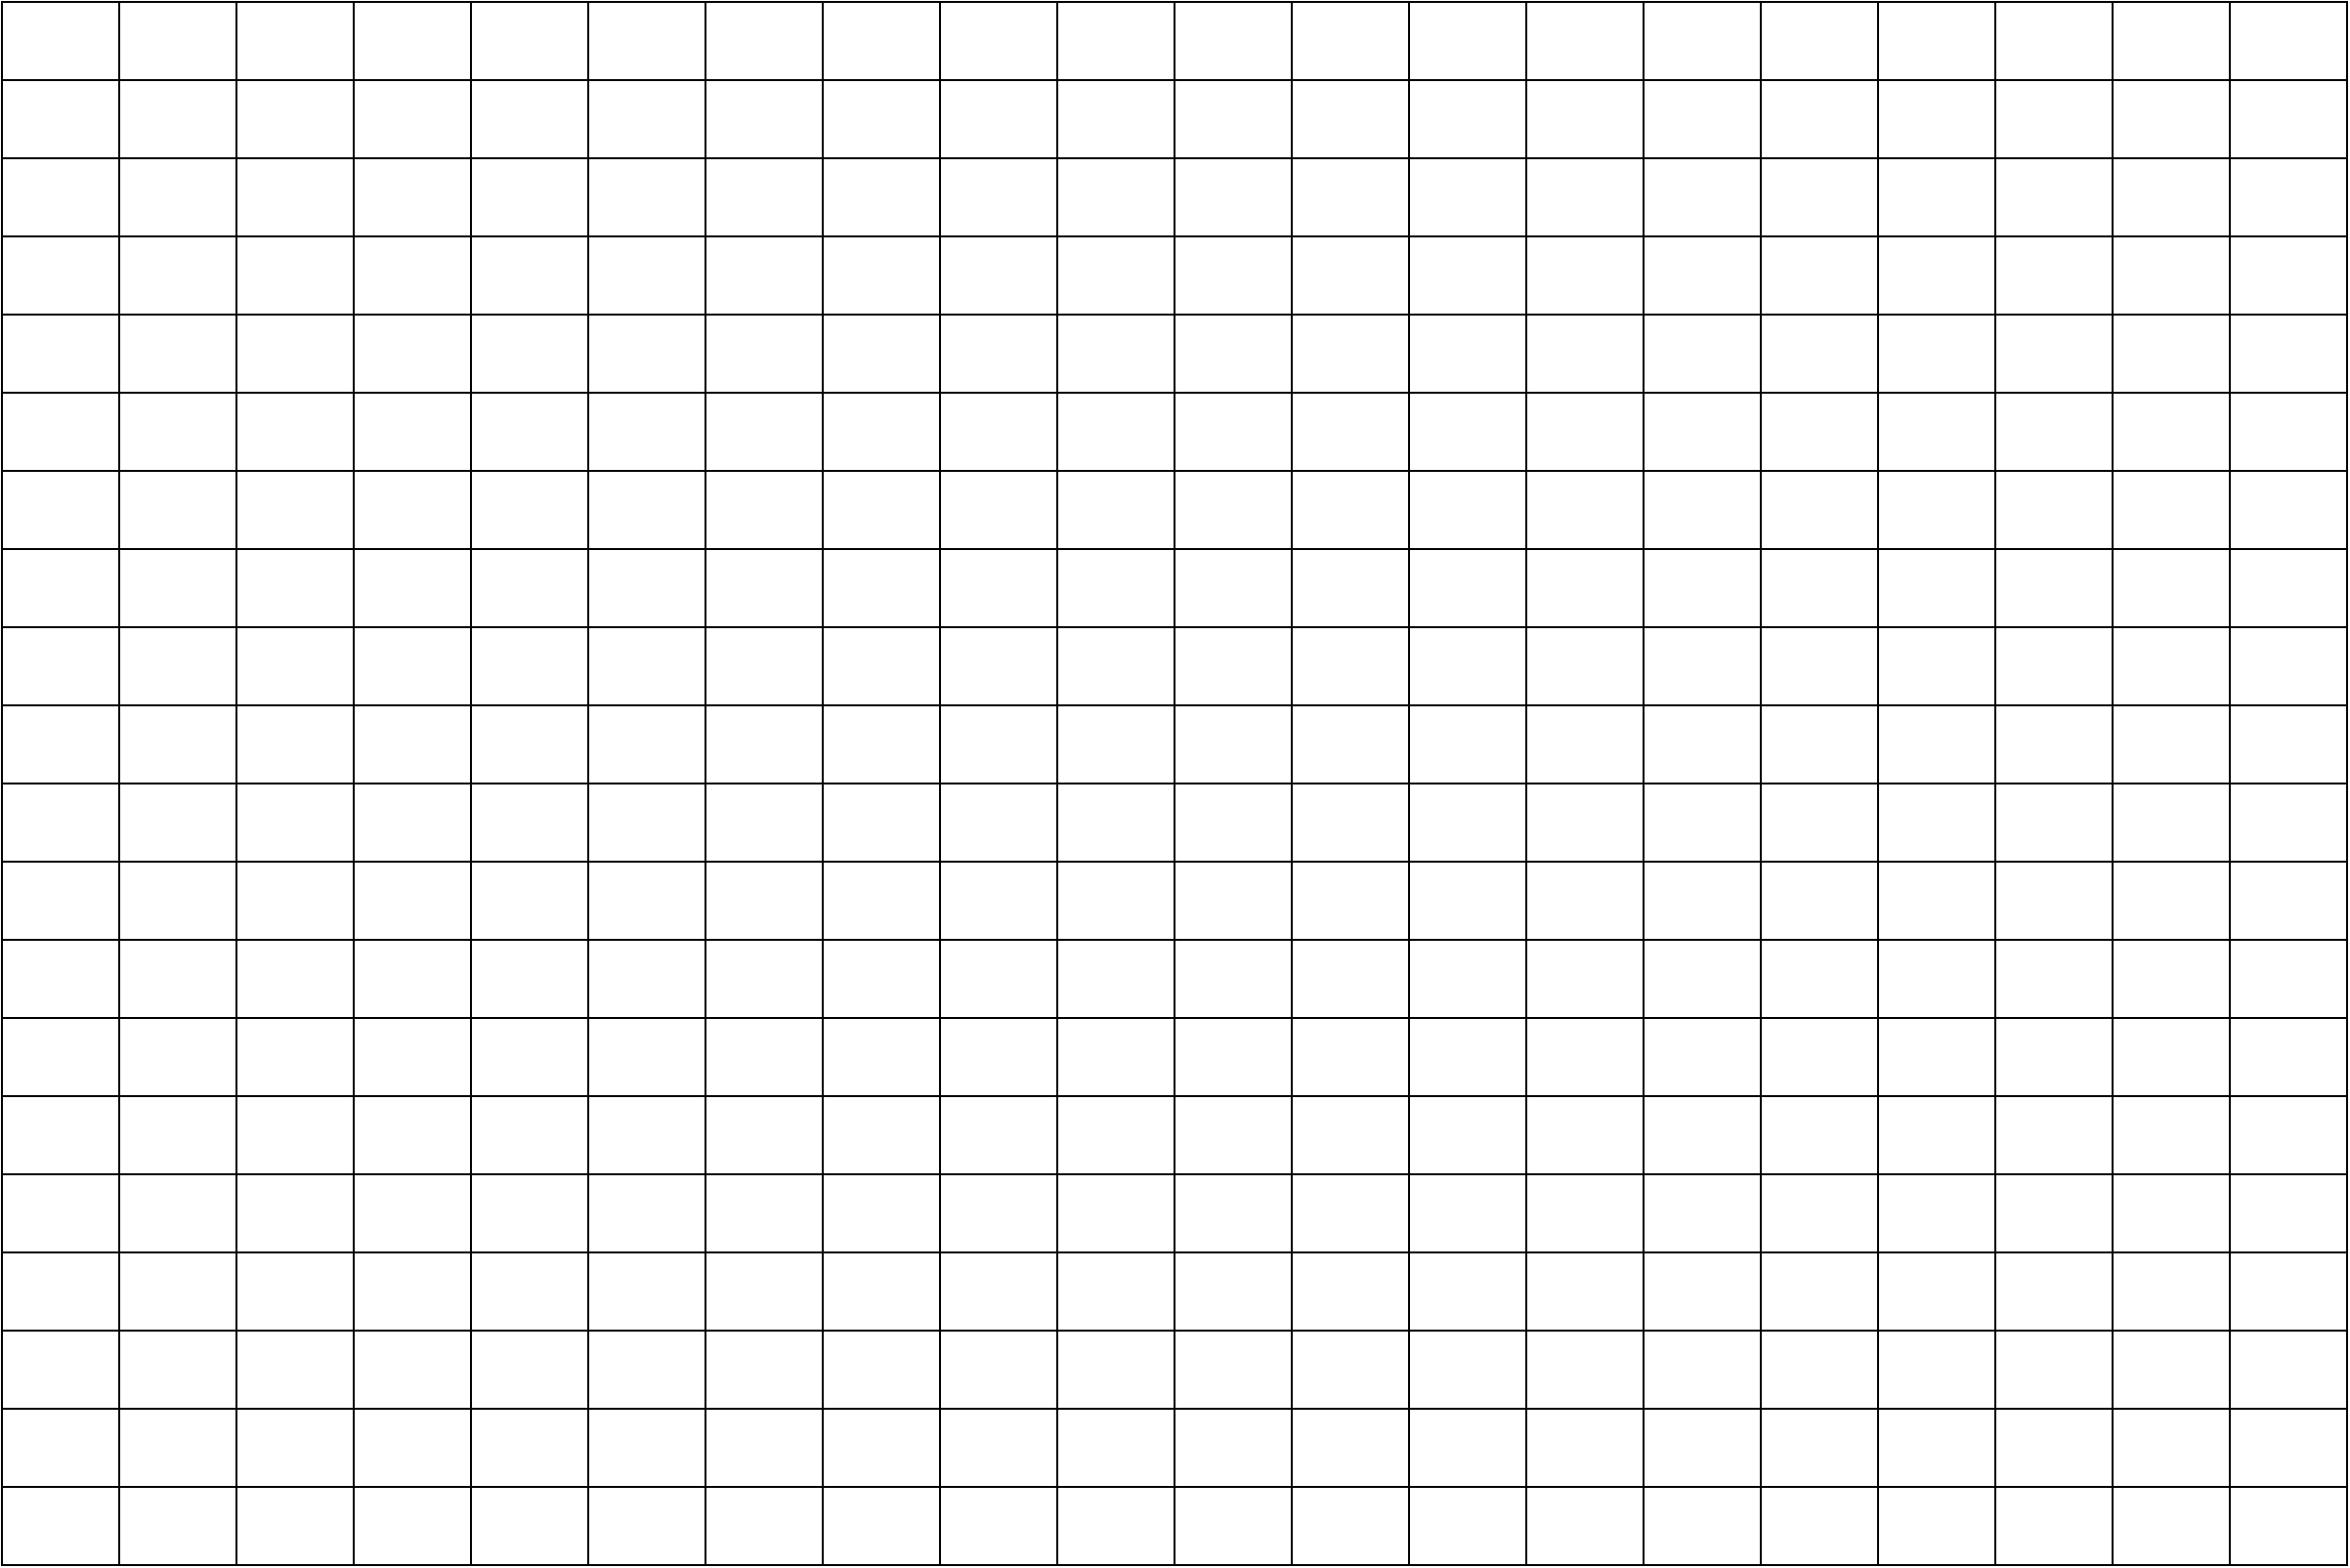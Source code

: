 <mxfile version="17.3.0" type="device"><diagram id="zHNnnnOH6OvuBIDN3fT1" name="Page-1"><mxGraphModel dx="2249" dy="1866" grid="1" gridSize="10" guides="1" tooltips="1" connect="1" arrows="1" fold="1" page="1" pageScale="1" pageWidth="827" pageHeight="1169" math="0" shadow="0"><root><mxCell id="0"/><mxCell id="1" parent="0"/><mxCell id="nBOo0EqEfGcVgV8DTgQe-1" value="" style="rounded=0;whiteSpace=wrap;html=1;" vertex="1" parent="1"><mxGeometry x="110" y="-100" width="280" height="110" as="geometry"/></mxCell><mxCell id="nBOo0EqEfGcVgV8DTgQe-2" value="" style="shape=table;startSize=0;container=1;collapsible=0;childLayout=tableLayout;" vertex="1" parent="1"><mxGeometry x="-210" y="-270" width="1200" height="800" as="geometry"/></mxCell><mxCell id="nBOo0EqEfGcVgV8DTgQe-3" value="" style="shape=tableRow;horizontal=0;startSize=0;swimlaneHead=0;swimlaneBody=0;top=0;left=0;bottom=0;right=0;collapsible=0;dropTarget=0;fillColor=none;points=[[0,0.5],[1,0.5]];portConstraint=eastwest;" vertex="1" parent="nBOo0EqEfGcVgV8DTgQe-2"><mxGeometry width="1200" height="40" as="geometry"/></mxCell><mxCell id="nBOo0EqEfGcVgV8DTgQe-4" value="" style="shape=partialRectangle;html=1;whiteSpace=wrap;connectable=0;overflow=hidden;fillColor=none;top=0;left=0;bottom=0;right=0;pointerEvents=1;" vertex="1" parent="nBOo0EqEfGcVgV8DTgQe-3"><mxGeometry width="60" height="40" as="geometry"><mxRectangle width="60" height="40" as="alternateBounds"/></mxGeometry></mxCell><mxCell id="nBOo0EqEfGcVgV8DTgQe-5" value="" style="shape=partialRectangle;html=1;whiteSpace=wrap;connectable=0;overflow=hidden;fillColor=none;top=0;left=0;bottom=0;right=0;pointerEvents=1;" vertex="1" parent="nBOo0EqEfGcVgV8DTgQe-3"><mxGeometry x="60" width="60" height="40" as="geometry"><mxRectangle width="60" height="40" as="alternateBounds"/></mxGeometry></mxCell><mxCell id="nBOo0EqEfGcVgV8DTgQe-6" value="" style="shape=partialRectangle;html=1;whiteSpace=wrap;connectable=0;overflow=hidden;fillColor=none;top=0;left=0;bottom=0;right=0;pointerEvents=1;" vertex="1" parent="nBOo0EqEfGcVgV8DTgQe-3"><mxGeometry x="120" width="60" height="40" as="geometry"><mxRectangle width="60" height="40" as="alternateBounds"/></mxGeometry></mxCell><mxCell id="nBOo0EqEfGcVgV8DTgQe-7" value="" style="shape=partialRectangle;html=1;whiteSpace=wrap;connectable=0;overflow=hidden;fillColor=none;top=0;left=0;bottom=0;right=0;pointerEvents=1;" vertex="1" parent="nBOo0EqEfGcVgV8DTgQe-3"><mxGeometry x="180" width="60" height="40" as="geometry"><mxRectangle width="60" height="40" as="alternateBounds"/></mxGeometry></mxCell><mxCell id="nBOo0EqEfGcVgV8DTgQe-8" value="" style="shape=partialRectangle;html=1;whiteSpace=wrap;connectable=0;overflow=hidden;fillColor=none;top=0;left=0;bottom=0;right=0;pointerEvents=1;" vertex="1" parent="nBOo0EqEfGcVgV8DTgQe-3"><mxGeometry x="240" width="60" height="40" as="geometry"><mxRectangle width="60" height="40" as="alternateBounds"/></mxGeometry></mxCell><mxCell id="nBOo0EqEfGcVgV8DTgQe-9" value="" style="shape=partialRectangle;html=1;whiteSpace=wrap;connectable=0;overflow=hidden;fillColor=none;top=0;left=0;bottom=0;right=0;pointerEvents=1;" vertex="1" parent="nBOo0EqEfGcVgV8DTgQe-3"><mxGeometry x="300" width="60" height="40" as="geometry"><mxRectangle width="60" height="40" as="alternateBounds"/></mxGeometry></mxCell><mxCell id="nBOo0EqEfGcVgV8DTgQe-10" value="" style="shape=partialRectangle;html=1;whiteSpace=wrap;connectable=0;overflow=hidden;fillColor=none;top=0;left=0;bottom=0;right=0;pointerEvents=1;" vertex="1" parent="nBOo0EqEfGcVgV8DTgQe-3"><mxGeometry x="360" width="60" height="40" as="geometry"><mxRectangle width="60" height="40" as="alternateBounds"/></mxGeometry></mxCell><mxCell id="nBOo0EqEfGcVgV8DTgQe-11" value="" style="shape=partialRectangle;html=1;whiteSpace=wrap;connectable=0;overflow=hidden;fillColor=none;top=0;left=0;bottom=0;right=0;pointerEvents=1;" vertex="1" parent="nBOo0EqEfGcVgV8DTgQe-3"><mxGeometry x="420" width="60" height="40" as="geometry"><mxRectangle width="60" height="40" as="alternateBounds"/></mxGeometry></mxCell><mxCell id="nBOo0EqEfGcVgV8DTgQe-12" value="" style="shape=partialRectangle;html=1;whiteSpace=wrap;connectable=0;overflow=hidden;fillColor=none;top=0;left=0;bottom=0;right=0;pointerEvents=1;" vertex="1" parent="nBOo0EqEfGcVgV8DTgQe-3"><mxGeometry x="480" width="60" height="40" as="geometry"><mxRectangle width="60" height="40" as="alternateBounds"/></mxGeometry></mxCell><mxCell id="nBOo0EqEfGcVgV8DTgQe-13" value="" style="shape=partialRectangle;html=1;whiteSpace=wrap;connectable=0;overflow=hidden;fillColor=none;top=0;left=0;bottom=0;right=0;pointerEvents=1;" vertex="1" parent="nBOo0EqEfGcVgV8DTgQe-3"><mxGeometry x="540" width="60" height="40" as="geometry"><mxRectangle width="60" height="40" as="alternateBounds"/></mxGeometry></mxCell><mxCell id="nBOo0EqEfGcVgV8DTgQe-14" value="" style="shape=partialRectangle;html=1;whiteSpace=wrap;connectable=0;overflow=hidden;fillColor=none;top=0;left=0;bottom=0;right=0;pointerEvents=1;" vertex="1" parent="nBOo0EqEfGcVgV8DTgQe-3"><mxGeometry x="600" width="60" height="40" as="geometry"><mxRectangle width="60" height="40" as="alternateBounds"/></mxGeometry></mxCell><mxCell id="nBOo0EqEfGcVgV8DTgQe-15" value="" style="shape=partialRectangle;html=1;whiteSpace=wrap;connectable=0;overflow=hidden;fillColor=none;top=0;left=0;bottom=0;right=0;pointerEvents=1;" vertex="1" parent="nBOo0EqEfGcVgV8DTgQe-3"><mxGeometry x="660" width="60" height="40" as="geometry"><mxRectangle width="60" height="40" as="alternateBounds"/></mxGeometry></mxCell><mxCell id="nBOo0EqEfGcVgV8DTgQe-16" value="" style="shape=partialRectangle;html=1;whiteSpace=wrap;connectable=0;overflow=hidden;fillColor=none;top=0;left=0;bottom=0;right=0;pointerEvents=1;" vertex="1" parent="nBOo0EqEfGcVgV8DTgQe-3"><mxGeometry x="720" width="60" height="40" as="geometry"><mxRectangle width="60" height="40" as="alternateBounds"/></mxGeometry></mxCell><mxCell id="nBOo0EqEfGcVgV8DTgQe-17" value="" style="shape=partialRectangle;html=1;whiteSpace=wrap;connectable=0;overflow=hidden;fillColor=none;top=0;left=0;bottom=0;right=0;pointerEvents=1;" vertex="1" parent="nBOo0EqEfGcVgV8DTgQe-3"><mxGeometry x="780" width="60" height="40" as="geometry"><mxRectangle width="60" height="40" as="alternateBounds"/></mxGeometry></mxCell><mxCell id="nBOo0EqEfGcVgV8DTgQe-18" value="" style="shape=partialRectangle;html=1;whiteSpace=wrap;connectable=0;overflow=hidden;fillColor=none;top=0;left=0;bottom=0;right=0;pointerEvents=1;" vertex="1" parent="nBOo0EqEfGcVgV8DTgQe-3"><mxGeometry x="840" width="60" height="40" as="geometry"><mxRectangle width="60" height="40" as="alternateBounds"/></mxGeometry></mxCell><mxCell id="nBOo0EqEfGcVgV8DTgQe-19" value="" style="shape=partialRectangle;html=1;whiteSpace=wrap;connectable=0;overflow=hidden;fillColor=none;top=0;left=0;bottom=0;right=0;pointerEvents=1;" vertex="1" parent="nBOo0EqEfGcVgV8DTgQe-3"><mxGeometry x="900" width="60" height="40" as="geometry"><mxRectangle width="60" height="40" as="alternateBounds"/></mxGeometry></mxCell><mxCell id="nBOo0EqEfGcVgV8DTgQe-20" value="" style="shape=partialRectangle;html=1;whiteSpace=wrap;connectable=0;overflow=hidden;fillColor=none;top=0;left=0;bottom=0;right=0;pointerEvents=1;" vertex="1" parent="nBOo0EqEfGcVgV8DTgQe-3"><mxGeometry x="960" width="60" height="40" as="geometry"><mxRectangle width="60" height="40" as="alternateBounds"/></mxGeometry></mxCell><mxCell id="nBOo0EqEfGcVgV8DTgQe-21" value="" style="shape=partialRectangle;html=1;whiteSpace=wrap;connectable=0;overflow=hidden;fillColor=none;top=0;left=0;bottom=0;right=0;pointerEvents=1;" vertex="1" parent="nBOo0EqEfGcVgV8DTgQe-3"><mxGeometry x="1020" width="60" height="40" as="geometry"><mxRectangle width="60" height="40" as="alternateBounds"/></mxGeometry></mxCell><mxCell id="nBOo0EqEfGcVgV8DTgQe-22" value="" style="shape=partialRectangle;html=1;whiteSpace=wrap;connectable=0;overflow=hidden;fillColor=none;top=0;left=0;bottom=0;right=0;pointerEvents=1;" vertex="1" parent="nBOo0EqEfGcVgV8DTgQe-3"><mxGeometry x="1080" width="60" height="40" as="geometry"><mxRectangle width="60" height="40" as="alternateBounds"/></mxGeometry></mxCell><mxCell id="nBOo0EqEfGcVgV8DTgQe-23" value="" style="shape=partialRectangle;html=1;whiteSpace=wrap;connectable=0;overflow=hidden;fillColor=none;top=0;left=0;bottom=0;right=0;pointerEvents=1;" vertex="1" parent="nBOo0EqEfGcVgV8DTgQe-3"><mxGeometry x="1140" width="60" height="40" as="geometry"><mxRectangle width="60" height="40" as="alternateBounds"/></mxGeometry></mxCell><mxCell id="nBOo0EqEfGcVgV8DTgQe-24" value="" style="shape=tableRow;horizontal=0;startSize=0;swimlaneHead=0;swimlaneBody=0;top=0;left=0;bottom=0;right=0;collapsible=0;dropTarget=0;fillColor=none;points=[[0,0.5],[1,0.5]];portConstraint=eastwest;" vertex="1" parent="nBOo0EqEfGcVgV8DTgQe-2"><mxGeometry y="40" width="1200" height="40" as="geometry"/></mxCell><mxCell id="nBOo0EqEfGcVgV8DTgQe-25" value="" style="shape=partialRectangle;html=1;whiteSpace=wrap;connectable=0;overflow=hidden;fillColor=none;top=0;left=0;bottom=0;right=0;pointerEvents=1;" vertex="1" parent="nBOo0EqEfGcVgV8DTgQe-24"><mxGeometry width="60" height="40" as="geometry"><mxRectangle width="60" height="40" as="alternateBounds"/></mxGeometry></mxCell><mxCell id="nBOo0EqEfGcVgV8DTgQe-26" value="" style="shape=partialRectangle;html=1;whiteSpace=wrap;connectable=0;overflow=hidden;fillColor=none;top=0;left=0;bottom=0;right=0;pointerEvents=1;" vertex="1" parent="nBOo0EqEfGcVgV8DTgQe-24"><mxGeometry x="60" width="60" height="40" as="geometry"><mxRectangle width="60" height="40" as="alternateBounds"/></mxGeometry></mxCell><mxCell id="nBOo0EqEfGcVgV8DTgQe-27" value="" style="shape=partialRectangle;html=1;whiteSpace=wrap;connectable=0;overflow=hidden;fillColor=none;top=0;left=0;bottom=0;right=0;pointerEvents=1;" vertex="1" parent="nBOo0EqEfGcVgV8DTgQe-24"><mxGeometry x="120" width="60" height="40" as="geometry"><mxRectangle width="60" height="40" as="alternateBounds"/></mxGeometry></mxCell><mxCell id="nBOo0EqEfGcVgV8DTgQe-28" value="" style="shape=partialRectangle;html=1;whiteSpace=wrap;connectable=0;overflow=hidden;fillColor=none;top=0;left=0;bottom=0;right=0;pointerEvents=1;" vertex="1" parent="nBOo0EqEfGcVgV8DTgQe-24"><mxGeometry x="180" width="60" height="40" as="geometry"><mxRectangle width="60" height="40" as="alternateBounds"/></mxGeometry></mxCell><mxCell id="nBOo0EqEfGcVgV8DTgQe-29" value="" style="shape=partialRectangle;html=1;whiteSpace=wrap;connectable=0;overflow=hidden;fillColor=none;top=0;left=0;bottom=0;right=0;pointerEvents=1;" vertex="1" parent="nBOo0EqEfGcVgV8DTgQe-24"><mxGeometry x="240" width="60" height="40" as="geometry"><mxRectangle width="60" height="40" as="alternateBounds"/></mxGeometry></mxCell><mxCell id="nBOo0EqEfGcVgV8DTgQe-30" value="" style="shape=partialRectangle;html=1;whiteSpace=wrap;connectable=0;overflow=hidden;fillColor=none;top=0;left=0;bottom=0;right=0;pointerEvents=1;" vertex="1" parent="nBOo0EqEfGcVgV8DTgQe-24"><mxGeometry x="300" width="60" height="40" as="geometry"><mxRectangle width="60" height="40" as="alternateBounds"/></mxGeometry></mxCell><mxCell id="nBOo0EqEfGcVgV8DTgQe-31" value="" style="shape=partialRectangle;html=1;whiteSpace=wrap;connectable=0;overflow=hidden;fillColor=none;top=0;left=0;bottom=0;right=0;pointerEvents=1;" vertex="1" parent="nBOo0EqEfGcVgV8DTgQe-24"><mxGeometry x="360" width="60" height="40" as="geometry"><mxRectangle width="60" height="40" as="alternateBounds"/></mxGeometry></mxCell><mxCell id="nBOo0EqEfGcVgV8DTgQe-32" value="" style="shape=partialRectangle;html=1;whiteSpace=wrap;connectable=0;overflow=hidden;fillColor=none;top=0;left=0;bottom=0;right=0;pointerEvents=1;" vertex="1" parent="nBOo0EqEfGcVgV8DTgQe-24"><mxGeometry x="420" width="60" height="40" as="geometry"><mxRectangle width="60" height="40" as="alternateBounds"/></mxGeometry></mxCell><mxCell id="nBOo0EqEfGcVgV8DTgQe-33" value="" style="shape=partialRectangle;html=1;whiteSpace=wrap;connectable=0;overflow=hidden;fillColor=none;top=0;left=0;bottom=0;right=0;pointerEvents=1;" vertex="1" parent="nBOo0EqEfGcVgV8DTgQe-24"><mxGeometry x="480" width="60" height="40" as="geometry"><mxRectangle width="60" height="40" as="alternateBounds"/></mxGeometry></mxCell><mxCell id="nBOo0EqEfGcVgV8DTgQe-34" value="" style="shape=partialRectangle;html=1;whiteSpace=wrap;connectable=0;overflow=hidden;fillColor=none;top=0;left=0;bottom=0;right=0;pointerEvents=1;" vertex="1" parent="nBOo0EqEfGcVgV8DTgQe-24"><mxGeometry x="540" width="60" height="40" as="geometry"><mxRectangle width="60" height="40" as="alternateBounds"/></mxGeometry></mxCell><mxCell id="nBOo0EqEfGcVgV8DTgQe-35" value="" style="shape=partialRectangle;html=1;whiteSpace=wrap;connectable=0;overflow=hidden;fillColor=none;top=0;left=0;bottom=0;right=0;pointerEvents=1;" vertex="1" parent="nBOo0EqEfGcVgV8DTgQe-24"><mxGeometry x="600" width="60" height="40" as="geometry"><mxRectangle width="60" height="40" as="alternateBounds"/></mxGeometry></mxCell><mxCell id="nBOo0EqEfGcVgV8DTgQe-36" value="" style="shape=partialRectangle;html=1;whiteSpace=wrap;connectable=0;overflow=hidden;fillColor=none;top=0;left=0;bottom=0;right=0;pointerEvents=1;" vertex="1" parent="nBOo0EqEfGcVgV8DTgQe-24"><mxGeometry x="660" width="60" height="40" as="geometry"><mxRectangle width="60" height="40" as="alternateBounds"/></mxGeometry></mxCell><mxCell id="nBOo0EqEfGcVgV8DTgQe-37" value="" style="shape=partialRectangle;html=1;whiteSpace=wrap;connectable=0;overflow=hidden;fillColor=none;top=0;left=0;bottom=0;right=0;pointerEvents=1;" vertex="1" parent="nBOo0EqEfGcVgV8DTgQe-24"><mxGeometry x="720" width="60" height="40" as="geometry"><mxRectangle width="60" height="40" as="alternateBounds"/></mxGeometry></mxCell><mxCell id="nBOo0EqEfGcVgV8DTgQe-38" value="" style="shape=partialRectangle;html=1;whiteSpace=wrap;connectable=0;overflow=hidden;fillColor=none;top=0;left=0;bottom=0;right=0;pointerEvents=1;" vertex="1" parent="nBOo0EqEfGcVgV8DTgQe-24"><mxGeometry x="780" width="60" height="40" as="geometry"><mxRectangle width="60" height="40" as="alternateBounds"/></mxGeometry></mxCell><mxCell id="nBOo0EqEfGcVgV8DTgQe-39" value="" style="shape=partialRectangle;html=1;whiteSpace=wrap;connectable=0;overflow=hidden;fillColor=none;top=0;left=0;bottom=0;right=0;pointerEvents=1;" vertex="1" parent="nBOo0EqEfGcVgV8DTgQe-24"><mxGeometry x="840" width="60" height="40" as="geometry"><mxRectangle width="60" height="40" as="alternateBounds"/></mxGeometry></mxCell><mxCell id="nBOo0EqEfGcVgV8DTgQe-40" value="" style="shape=partialRectangle;html=1;whiteSpace=wrap;connectable=0;overflow=hidden;fillColor=none;top=0;left=0;bottom=0;right=0;pointerEvents=1;" vertex="1" parent="nBOo0EqEfGcVgV8DTgQe-24"><mxGeometry x="900" width="60" height="40" as="geometry"><mxRectangle width="60" height="40" as="alternateBounds"/></mxGeometry></mxCell><mxCell id="nBOo0EqEfGcVgV8DTgQe-41" value="" style="shape=partialRectangle;html=1;whiteSpace=wrap;connectable=0;overflow=hidden;fillColor=none;top=0;left=0;bottom=0;right=0;pointerEvents=1;" vertex="1" parent="nBOo0EqEfGcVgV8DTgQe-24"><mxGeometry x="960" width="60" height="40" as="geometry"><mxRectangle width="60" height="40" as="alternateBounds"/></mxGeometry></mxCell><mxCell id="nBOo0EqEfGcVgV8DTgQe-42" value="" style="shape=partialRectangle;html=1;whiteSpace=wrap;connectable=0;overflow=hidden;fillColor=none;top=0;left=0;bottom=0;right=0;pointerEvents=1;" vertex="1" parent="nBOo0EqEfGcVgV8DTgQe-24"><mxGeometry x="1020" width="60" height="40" as="geometry"><mxRectangle width="60" height="40" as="alternateBounds"/></mxGeometry></mxCell><mxCell id="nBOo0EqEfGcVgV8DTgQe-43" value="" style="shape=partialRectangle;html=1;whiteSpace=wrap;connectable=0;overflow=hidden;fillColor=none;top=0;left=0;bottom=0;right=0;pointerEvents=1;" vertex="1" parent="nBOo0EqEfGcVgV8DTgQe-24"><mxGeometry x="1080" width="60" height="40" as="geometry"><mxRectangle width="60" height="40" as="alternateBounds"/></mxGeometry></mxCell><mxCell id="nBOo0EqEfGcVgV8DTgQe-44" value="" style="shape=partialRectangle;html=1;whiteSpace=wrap;connectable=0;overflow=hidden;fillColor=none;top=0;left=0;bottom=0;right=0;pointerEvents=1;" vertex="1" parent="nBOo0EqEfGcVgV8DTgQe-24"><mxGeometry x="1140" width="60" height="40" as="geometry"><mxRectangle width="60" height="40" as="alternateBounds"/></mxGeometry></mxCell><mxCell id="nBOo0EqEfGcVgV8DTgQe-45" value="" style="shape=tableRow;horizontal=0;startSize=0;swimlaneHead=0;swimlaneBody=0;top=0;left=0;bottom=0;right=0;collapsible=0;dropTarget=0;fillColor=none;points=[[0,0.5],[1,0.5]];portConstraint=eastwest;" vertex="1" parent="nBOo0EqEfGcVgV8DTgQe-2"><mxGeometry y="80" width="1200" height="40" as="geometry"/></mxCell><mxCell id="nBOo0EqEfGcVgV8DTgQe-46" value="" style="shape=partialRectangle;html=1;whiteSpace=wrap;connectable=0;overflow=hidden;fillColor=none;top=0;left=0;bottom=0;right=0;pointerEvents=1;" vertex="1" parent="nBOo0EqEfGcVgV8DTgQe-45"><mxGeometry width="60" height="40" as="geometry"><mxRectangle width="60" height="40" as="alternateBounds"/></mxGeometry></mxCell><mxCell id="nBOo0EqEfGcVgV8DTgQe-47" value="" style="shape=partialRectangle;html=1;whiteSpace=wrap;connectable=0;overflow=hidden;fillColor=none;top=0;left=0;bottom=0;right=0;pointerEvents=1;" vertex="1" parent="nBOo0EqEfGcVgV8DTgQe-45"><mxGeometry x="60" width="60" height="40" as="geometry"><mxRectangle width="60" height="40" as="alternateBounds"/></mxGeometry></mxCell><mxCell id="nBOo0EqEfGcVgV8DTgQe-48" value="" style="shape=partialRectangle;html=1;whiteSpace=wrap;connectable=0;overflow=hidden;fillColor=none;top=0;left=0;bottom=0;right=0;pointerEvents=1;" vertex="1" parent="nBOo0EqEfGcVgV8DTgQe-45"><mxGeometry x="120" width="60" height="40" as="geometry"><mxRectangle width="60" height="40" as="alternateBounds"/></mxGeometry></mxCell><mxCell id="nBOo0EqEfGcVgV8DTgQe-49" value="" style="shape=partialRectangle;html=1;whiteSpace=wrap;connectable=0;overflow=hidden;fillColor=none;top=0;left=0;bottom=0;right=0;pointerEvents=1;" vertex="1" parent="nBOo0EqEfGcVgV8DTgQe-45"><mxGeometry x="180" width="60" height="40" as="geometry"><mxRectangle width="60" height="40" as="alternateBounds"/></mxGeometry></mxCell><mxCell id="nBOo0EqEfGcVgV8DTgQe-50" value="" style="shape=partialRectangle;html=1;whiteSpace=wrap;connectable=0;overflow=hidden;fillColor=none;top=0;left=0;bottom=0;right=0;pointerEvents=1;" vertex="1" parent="nBOo0EqEfGcVgV8DTgQe-45"><mxGeometry x="240" width="60" height="40" as="geometry"><mxRectangle width="60" height="40" as="alternateBounds"/></mxGeometry></mxCell><mxCell id="nBOo0EqEfGcVgV8DTgQe-51" value="" style="shape=partialRectangle;html=1;whiteSpace=wrap;connectable=0;overflow=hidden;fillColor=none;top=0;left=0;bottom=0;right=0;pointerEvents=1;" vertex="1" parent="nBOo0EqEfGcVgV8DTgQe-45"><mxGeometry x="300" width="60" height="40" as="geometry"><mxRectangle width="60" height="40" as="alternateBounds"/></mxGeometry></mxCell><mxCell id="nBOo0EqEfGcVgV8DTgQe-52" value="" style="shape=partialRectangle;html=1;whiteSpace=wrap;connectable=0;overflow=hidden;fillColor=none;top=0;left=0;bottom=0;right=0;pointerEvents=1;" vertex="1" parent="nBOo0EqEfGcVgV8DTgQe-45"><mxGeometry x="360" width="60" height="40" as="geometry"><mxRectangle width="60" height="40" as="alternateBounds"/></mxGeometry></mxCell><mxCell id="nBOo0EqEfGcVgV8DTgQe-53" value="" style="shape=partialRectangle;html=1;whiteSpace=wrap;connectable=0;overflow=hidden;fillColor=none;top=0;left=0;bottom=0;right=0;pointerEvents=1;" vertex="1" parent="nBOo0EqEfGcVgV8DTgQe-45"><mxGeometry x="420" width="60" height="40" as="geometry"><mxRectangle width="60" height="40" as="alternateBounds"/></mxGeometry></mxCell><mxCell id="nBOo0EqEfGcVgV8DTgQe-54" value="" style="shape=partialRectangle;html=1;whiteSpace=wrap;connectable=0;overflow=hidden;fillColor=none;top=0;left=0;bottom=0;right=0;pointerEvents=1;" vertex="1" parent="nBOo0EqEfGcVgV8DTgQe-45"><mxGeometry x="480" width="60" height="40" as="geometry"><mxRectangle width="60" height="40" as="alternateBounds"/></mxGeometry></mxCell><mxCell id="nBOo0EqEfGcVgV8DTgQe-55" value="" style="shape=partialRectangle;html=1;whiteSpace=wrap;connectable=0;overflow=hidden;fillColor=none;top=0;left=0;bottom=0;right=0;pointerEvents=1;" vertex="1" parent="nBOo0EqEfGcVgV8DTgQe-45"><mxGeometry x="540" width="60" height="40" as="geometry"><mxRectangle width="60" height="40" as="alternateBounds"/></mxGeometry></mxCell><mxCell id="nBOo0EqEfGcVgV8DTgQe-56" value="" style="shape=partialRectangle;html=1;whiteSpace=wrap;connectable=0;overflow=hidden;fillColor=none;top=0;left=0;bottom=0;right=0;pointerEvents=1;" vertex="1" parent="nBOo0EqEfGcVgV8DTgQe-45"><mxGeometry x="600" width="60" height="40" as="geometry"><mxRectangle width="60" height="40" as="alternateBounds"/></mxGeometry></mxCell><mxCell id="nBOo0EqEfGcVgV8DTgQe-57" value="" style="shape=partialRectangle;html=1;whiteSpace=wrap;connectable=0;overflow=hidden;fillColor=none;top=0;left=0;bottom=0;right=0;pointerEvents=1;" vertex="1" parent="nBOo0EqEfGcVgV8DTgQe-45"><mxGeometry x="660" width="60" height="40" as="geometry"><mxRectangle width="60" height="40" as="alternateBounds"/></mxGeometry></mxCell><mxCell id="nBOo0EqEfGcVgV8DTgQe-58" value="" style="shape=partialRectangle;html=1;whiteSpace=wrap;connectable=0;overflow=hidden;fillColor=none;top=0;left=0;bottom=0;right=0;pointerEvents=1;" vertex="1" parent="nBOo0EqEfGcVgV8DTgQe-45"><mxGeometry x="720" width="60" height="40" as="geometry"><mxRectangle width="60" height="40" as="alternateBounds"/></mxGeometry></mxCell><mxCell id="nBOo0EqEfGcVgV8DTgQe-59" value="" style="shape=partialRectangle;html=1;whiteSpace=wrap;connectable=0;overflow=hidden;fillColor=none;top=0;left=0;bottom=0;right=0;pointerEvents=1;" vertex="1" parent="nBOo0EqEfGcVgV8DTgQe-45"><mxGeometry x="780" width="60" height="40" as="geometry"><mxRectangle width="60" height="40" as="alternateBounds"/></mxGeometry></mxCell><mxCell id="nBOo0EqEfGcVgV8DTgQe-60" value="" style="shape=partialRectangle;html=1;whiteSpace=wrap;connectable=0;overflow=hidden;fillColor=none;top=0;left=0;bottom=0;right=0;pointerEvents=1;" vertex="1" parent="nBOo0EqEfGcVgV8DTgQe-45"><mxGeometry x="840" width="60" height="40" as="geometry"><mxRectangle width="60" height="40" as="alternateBounds"/></mxGeometry></mxCell><mxCell id="nBOo0EqEfGcVgV8DTgQe-61" value="" style="shape=partialRectangle;html=1;whiteSpace=wrap;connectable=0;overflow=hidden;fillColor=none;top=0;left=0;bottom=0;right=0;pointerEvents=1;" vertex="1" parent="nBOo0EqEfGcVgV8DTgQe-45"><mxGeometry x="900" width="60" height="40" as="geometry"><mxRectangle width="60" height="40" as="alternateBounds"/></mxGeometry></mxCell><mxCell id="nBOo0EqEfGcVgV8DTgQe-62" value="" style="shape=partialRectangle;html=1;whiteSpace=wrap;connectable=0;overflow=hidden;fillColor=none;top=0;left=0;bottom=0;right=0;pointerEvents=1;" vertex="1" parent="nBOo0EqEfGcVgV8DTgQe-45"><mxGeometry x="960" width="60" height="40" as="geometry"><mxRectangle width="60" height="40" as="alternateBounds"/></mxGeometry></mxCell><mxCell id="nBOo0EqEfGcVgV8DTgQe-63" value="" style="shape=partialRectangle;html=1;whiteSpace=wrap;connectable=0;overflow=hidden;fillColor=none;top=0;left=0;bottom=0;right=0;pointerEvents=1;" vertex="1" parent="nBOo0EqEfGcVgV8DTgQe-45"><mxGeometry x="1020" width="60" height="40" as="geometry"><mxRectangle width="60" height="40" as="alternateBounds"/></mxGeometry></mxCell><mxCell id="nBOo0EqEfGcVgV8DTgQe-64" value="" style="shape=partialRectangle;html=1;whiteSpace=wrap;connectable=0;overflow=hidden;fillColor=none;top=0;left=0;bottom=0;right=0;pointerEvents=1;" vertex="1" parent="nBOo0EqEfGcVgV8DTgQe-45"><mxGeometry x="1080" width="60" height="40" as="geometry"><mxRectangle width="60" height="40" as="alternateBounds"/></mxGeometry></mxCell><mxCell id="nBOo0EqEfGcVgV8DTgQe-65" value="" style="shape=partialRectangle;html=1;whiteSpace=wrap;connectable=0;overflow=hidden;fillColor=none;top=0;left=0;bottom=0;right=0;pointerEvents=1;" vertex="1" parent="nBOo0EqEfGcVgV8DTgQe-45"><mxGeometry x="1140" width="60" height="40" as="geometry"><mxRectangle width="60" height="40" as="alternateBounds"/></mxGeometry></mxCell><mxCell id="nBOo0EqEfGcVgV8DTgQe-66" value="" style="shape=tableRow;horizontal=0;startSize=0;swimlaneHead=0;swimlaneBody=0;top=0;left=0;bottom=0;right=0;collapsible=0;dropTarget=0;fillColor=none;points=[[0,0.5],[1,0.5]];portConstraint=eastwest;" vertex="1" parent="nBOo0EqEfGcVgV8DTgQe-2"><mxGeometry y="120" width="1200" height="40" as="geometry"/></mxCell><mxCell id="nBOo0EqEfGcVgV8DTgQe-67" value="" style="shape=partialRectangle;html=1;whiteSpace=wrap;connectable=0;overflow=hidden;fillColor=none;top=0;left=0;bottom=0;right=0;pointerEvents=1;" vertex="1" parent="nBOo0EqEfGcVgV8DTgQe-66"><mxGeometry width="60" height="40" as="geometry"><mxRectangle width="60" height="40" as="alternateBounds"/></mxGeometry></mxCell><mxCell id="nBOo0EqEfGcVgV8DTgQe-68" value="" style="shape=partialRectangle;html=1;whiteSpace=wrap;connectable=0;overflow=hidden;fillColor=none;top=0;left=0;bottom=0;right=0;pointerEvents=1;" vertex="1" parent="nBOo0EqEfGcVgV8DTgQe-66"><mxGeometry x="60" width="60" height="40" as="geometry"><mxRectangle width="60" height="40" as="alternateBounds"/></mxGeometry></mxCell><mxCell id="nBOo0EqEfGcVgV8DTgQe-69" value="" style="shape=partialRectangle;html=1;whiteSpace=wrap;connectable=0;overflow=hidden;fillColor=none;top=0;left=0;bottom=0;right=0;pointerEvents=1;" vertex="1" parent="nBOo0EqEfGcVgV8DTgQe-66"><mxGeometry x="120" width="60" height="40" as="geometry"><mxRectangle width="60" height="40" as="alternateBounds"/></mxGeometry></mxCell><mxCell id="nBOo0EqEfGcVgV8DTgQe-70" value="" style="shape=partialRectangle;html=1;whiteSpace=wrap;connectable=0;overflow=hidden;fillColor=none;top=0;left=0;bottom=0;right=0;pointerEvents=1;" vertex="1" parent="nBOo0EqEfGcVgV8DTgQe-66"><mxGeometry x="180" width="60" height="40" as="geometry"><mxRectangle width="60" height="40" as="alternateBounds"/></mxGeometry></mxCell><mxCell id="nBOo0EqEfGcVgV8DTgQe-71" value="" style="shape=partialRectangle;html=1;whiteSpace=wrap;connectable=0;overflow=hidden;fillColor=none;top=0;left=0;bottom=0;right=0;pointerEvents=1;" vertex="1" parent="nBOo0EqEfGcVgV8DTgQe-66"><mxGeometry x="240" width="60" height="40" as="geometry"><mxRectangle width="60" height="40" as="alternateBounds"/></mxGeometry></mxCell><mxCell id="nBOo0EqEfGcVgV8DTgQe-72" value="" style="shape=partialRectangle;html=1;whiteSpace=wrap;connectable=0;overflow=hidden;fillColor=none;top=0;left=0;bottom=0;right=0;pointerEvents=1;" vertex="1" parent="nBOo0EqEfGcVgV8DTgQe-66"><mxGeometry x="300" width="60" height="40" as="geometry"><mxRectangle width="60" height="40" as="alternateBounds"/></mxGeometry></mxCell><mxCell id="nBOo0EqEfGcVgV8DTgQe-73" value="" style="shape=partialRectangle;html=1;whiteSpace=wrap;connectable=0;overflow=hidden;fillColor=none;top=0;left=0;bottom=0;right=0;pointerEvents=1;" vertex="1" parent="nBOo0EqEfGcVgV8DTgQe-66"><mxGeometry x="360" width="60" height="40" as="geometry"><mxRectangle width="60" height="40" as="alternateBounds"/></mxGeometry></mxCell><mxCell id="nBOo0EqEfGcVgV8DTgQe-74" value="" style="shape=partialRectangle;html=1;whiteSpace=wrap;connectable=0;overflow=hidden;fillColor=none;top=0;left=0;bottom=0;right=0;pointerEvents=1;" vertex="1" parent="nBOo0EqEfGcVgV8DTgQe-66"><mxGeometry x="420" width="60" height="40" as="geometry"><mxRectangle width="60" height="40" as="alternateBounds"/></mxGeometry></mxCell><mxCell id="nBOo0EqEfGcVgV8DTgQe-75" value="" style="shape=partialRectangle;html=1;whiteSpace=wrap;connectable=0;overflow=hidden;fillColor=none;top=0;left=0;bottom=0;right=0;pointerEvents=1;" vertex="1" parent="nBOo0EqEfGcVgV8DTgQe-66"><mxGeometry x="480" width="60" height="40" as="geometry"><mxRectangle width="60" height="40" as="alternateBounds"/></mxGeometry></mxCell><mxCell id="nBOo0EqEfGcVgV8DTgQe-76" value="" style="shape=partialRectangle;html=1;whiteSpace=wrap;connectable=0;overflow=hidden;fillColor=none;top=0;left=0;bottom=0;right=0;pointerEvents=1;" vertex="1" parent="nBOo0EqEfGcVgV8DTgQe-66"><mxGeometry x="540" width="60" height="40" as="geometry"><mxRectangle width="60" height="40" as="alternateBounds"/></mxGeometry></mxCell><mxCell id="nBOo0EqEfGcVgV8DTgQe-77" value="" style="shape=partialRectangle;html=1;whiteSpace=wrap;connectable=0;overflow=hidden;fillColor=none;top=0;left=0;bottom=0;right=0;pointerEvents=1;" vertex="1" parent="nBOo0EqEfGcVgV8DTgQe-66"><mxGeometry x="600" width="60" height="40" as="geometry"><mxRectangle width="60" height="40" as="alternateBounds"/></mxGeometry></mxCell><mxCell id="nBOo0EqEfGcVgV8DTgQe-78" value="" style="shape=partialRectangle;html=1;whiteSpace=wrap;connectable=0;overflow=hidden;fillColor=none;top=0;left=0;bottom=0;right=0;pointerEvents=1;" vertex="1" parent="nBOo0EqEfGcVgV8DTgQe-66"><mxGeometry x="660" width="60" height="40" as="geometry"><mxRectangle width="60" height="40" as="alternateBounds"/></mxGeometry></mxCell><mxCell id="nBOo0EqEfGcVgV8DTgQe-79" value="" style="shape=partialRectangle;html=1;whiteSpace=wrap;connectable=0;overflow=hidden;fillColor=none;top=0;left=0;bottom=0;right=0;pointerEvents=1;" vertex="1" parent="nBOo0EqEfGcVgV8DTgQe-66"><mxGeometry x="720" width="60" height="40" as="geometry"><mxRectangle width="60" height="40" as="alternateBounds"/></mxGeometry></mxCell><mxCell id="nBOo0EqEfGcVgV8DTgQe-80" value="" style="shape=partialRectangle;html=1;whiteSpace=wrap;connectable=0;overflow=hidden;fillColor=none;top=0;left=0;bottom=0;right=0;pointerEvents=1;" vertex="1" parent="nBOo0EqEfGcVgV8DTgQe-66"><mxGeometry x="780" width="60" height="40" as="geometry"><mxRectangle width="60" height="40" as="alternateBounds"/></mxGeometry></mxCell><mxCell id="nBOo0EqEfGcVgV8DTgQe-81" value="" style="shape=partialRectangle;html=1;whiteSpace=wrap;connectable=0;overflow=hidden;fillColor=none;top=0;left=0;bottom=0;right=0;pointerEvents=1;" vertex="1" parent="nBOo0EqEfGcVgV8DTgQe-66"><mxGeometry x="840" width="60" height="40" as="geometry"><mxRectangle width="60" height="40" as="alternateBounds"/></mxGeometry></mxCell><mxCell id="nBOo0EqEfGcVgV8DTgQe-82" value="" style="shape=partialRectangle;html=1;whiteSpace=wrap;connectable=0;overflow=hidden;fillColor=none;top=0;left=0;bottom=0;right=0;pointerEvents=1;" vertex="1" parent="nBOo0EqEfGcVgV8DTgQe-66"><mxGeometry x="900" width="60" height="40" as="geometry"><mxRectangle width="60" height="40" as="alternateBounds"/></mxGeometry></mxCell><mxCell id="nBOo0EqEfGcVgV8DTgQe-83" value="" style="shape=partialRectangle;html=1;whiteSpace=wrap;connectable=0;overflow=hidden;fillColor=none;top=0;left=0;bottom=0;right=0;pointerEvents=1;" vertex="1" parent="nBOo0EqEfGcVgV8DTgQe-66"><mxGeometry x="960" width="60" height="40" as="geometry"><mxRectangle width="60" height="40" as="alternateBounds"/></mxGeometry></mxCell><mxCell id="nBOo0EqEfGcVgV8DTgQe-84" value="" style="shape=partialRectangle;html=1;whiteSpace=wrap;connectable=0;overflow=hidden;fillColor=none;top=0;left=0;bottom=0;right=0;pointerEvents=1;" vertex="1" parent="nBOo0EqEfGcVgV8DTgQe-66"><mxGeometry x="1020" width="60" height="40" as="geometry"><mxRectangle width="60" height="40" as="alternateBounds"/></mxGeometry></mxCell><mxCell id="nBOo0EqEfGcVgV8DTgQe-85" value="" style="shape=partialRectangle;html=1;whiteSpace=wrap;connectable=0;overflow=hidden;fillColor=none;top=0;left=0;bottom=0;right=0;pointerEvents=1;" vertex="1" parent="nBOo0EqEfGcVgV8DTgQe-66"><mxGeometry x="1080" width="60" height="40" as="geometry"><mxRectangle width="60" height="40" as="alternateBounds"/></mxGeometry></mxCell><mxCell id="nBOo0EqEfGcVgV8DTgQe-86" value="" style="shape=partialRectangle;html=1;whiteSpace=wrap;connectable=0;overflow=hidden;fillColor=none;top=0;left=0;bottom=0;right=0;pointerEvents=1;" vertex="1" parent="nBOo0EqEfGcVgV8DTgQe-66"><mxGeometry x="1140" width="60" height="40" as="geometry"><mxRectangle width="60" height="40" as="alternateBounds"/></mxGeometry></mxCell><mxCell id="nBOo0EqEfGcVgV8DTgQe-87" value="" style="shape=tableRow;horizontal=0;startSize=0;swimlaneHead=0;swimlaneBody=0;top=0;left=0;bottom=0;right=0;collapsible=0;dropTarget=0;fillColor=none;points=[[0,0.5],[1,0.5]];portConstraint=eastwest;" vertex="1" parent="nBOo0EqEfGcVgV8DTgQe-2"><mxGeometry y="160" width="1200" height="40" as="geometry"/></mxCell><mxCell id="nBOo0EqEfGcVgV8DTgQe-88" value="" style="shape=partialRectangle;html=1;whiteSpace=wrap;connectable=0;overflow=hidden;fillColor=none;top=0;left=0;bottom=0;right=0;pointerEvents=1;" vertex="1" parent="nBOo0EqEfGcVgV8DTgQe-87"><mxGeometry width="60" height="40" as="geometry"><mxRectangle width="60" height="40" as="alternateBounds"/></mxGeometry></mxCell><mxCell id="nBOo0EqEfGcVgV8DTgQe-89" value="" style="shape=partialRectangle;html=1;whiteSpace=wrap;connectable=0;overflow=hidden;fillColor=none;top=0;left=0;bottom=0;right=0;pointerEvents=1;" vertex="1" parent="nBOo0EqEfGcVgV8DTgQe-87"><mxGeometry x="60" width="60" height="40" as="geometry"><mxRectangle width="60" height="40" as="alternateBounds"/></mxGeometry></mxCell><mxCell id="nBOo0EqEfGcVgV8DTgQe-90" value="" style="shape=partialRectangle;html=1;whiteSpace=wrap;connectable=0;overflow=hidden;fillColor=none;top=0;left=0;bottom=0;right=0;pointerEvents=1;" vertex="1" parent="nBOo0EqEfGcVgV8DTgQe-87"><mxGeometry x="120" width="60" height="40" as="geometry"><mxRectangle width="60" height="40" as="alternateBounds"/></mxGeometry></mxCell><mxCell id="nBOo0EqEfGcVgV8DTgQe-91" value="" style="shape=partialRectangle;html=1;whiteSpace=wrap;connectable=0;overflow=hidden;fillColor=none;top=0;left=0;bottom=0;right=0;pointerEvents=1;" vertex="1" parent="nBOo0EqEfGcVgV8DTgQe-87"><mxGeometry x="180" width="60" height="40" as="geometry"><mxRectangle width="60" height="40" as="alternateBounds"/></mxGeometry></mxCell><mxCell id="nBOo0EqEfGcVgV8DTgQe-92" value="" style="shape=partialRectangle;html=1;whiteSpace=wrap;connectable=0;overflow=hidden;fillColor=none;top=0;left=0;bottom=0;right=0;pointerEvents=1;" vertex="1" parent="nBOo0EqEfGcVgV8DTgQe-87"><mxGeometry x="240" width="60" height="40" as="geometry"><mxRectangle width="60" height="40" as="alternateBounds"/></mxGeometry></mxCell><mxCell id="nBOo0EqEfGcVgV8DTgQe-93" value="" style="shape=partialRectangle;html=1;whiteSpace=wrap;connectable=0;overflow=hidden;fillColor=none;top=0;left=0;bottom=0;right=0;pointerEvents=1;" vertex="1" parent="nBOo0EqEfGcVgV8DTgQe-87"><mxGeometry x="300" width="60" height="40" as="geometry"><mxRectangle width="60" height="40" as="alternateBounds"/></mxGeometry></mxCell><mxCell id="nBOo0EqEfGcVgV8DTgQe-94" value="" style="shape=partialRectangle;html=1;whiteSpace=wrap;connectable=0;overflow=hidden;fillColor=none;top=0;left=0;bottom=0;right=0;pointerEvents=1;" vertex="1" parent="nBOo0EqEfGcVgV8DTgQe-87"><mxGeometry x="360" width="60" height="40" as="geometry"><mxRectangle width="60" height="40" as="alternateBounds"/></mxGeometry></mxCell><mxCell id="nBOo0EqEfGcVgV8DTgQe-95" value="" style="shape=partialRectangle;html=1;whiteSpace=wrap;connectable=0;overflow=hidden;fillColor=none;top=0;left=0;bottom=0;right=0;pointerEvents=1;" vertex="1" parent="nBOo0EqEfGcVgV8DTgQe-87"><mxGeometry x="420" width="60" height="40" as="geometry"><mxRectangle width="60" height="40" as="alternateBounds"/></mxGeometry></mxCell><mxCell id="nBOo0EqEfGcVgV8DTgQe-96" value="" style="shape=partialRectangle;html=1;whiteSpace=wrap;connectable=0;overflow=hidden;fillColor=none;top=0;left=0;bottom=0;right=0;pointerEvents=1;" vertex="1" parent="nBOo0EqEfGcVgV8DTgQe-87"><mxGeometry x="480" width="60" height="40" as="geometry"><mxRectangle width="60" height="40" as="alternateBounds"/></mxGeometry></mxCell><mxCell id="nBOo0EqEfGcVgV8DTgQe-97" value="" style="shape=partialRectangle;html=1;whiteSpace=wrap;connectable=0;overflow=hidden;fillColor=none;top=0;left=0;bottom=0;right=0;pointerEvents=1;" vertex="1" parent="nBOo0EqEfGcVgV8DTgQe-87"><mxGeometry x="540" width="60" height="40" as="geometry"><mxRectangle width="60" height="40" as="alternateBounds"/></mxGeometry></mxCell><mxCell id="nBOo0EqEfGcVgV8DTgQe-98" value="" style="shape=partialRectangle;html=1;whiteSpace=wrap;connectable=0;overflow=hidden;fillColor=none;top=0;left=0;bottom=0;right=0;pointerEvents=1;" vertex="1" parent="nBOo0EqEfGcVgV8DTgQe-87"><mxGeometry x="600" width="60" height="40" as="geometry"><mxRectangle width="60" height="40" as="alternateBounds"/></mxGeometry></mxCell><mxCell id="nBOo0EqEfGcVgV8DTgQe-99" value="" style="shape=partialRectangle;html=1;whiteSpace=wrap;connectable=0;overflow=hidden;fillColor=none;top=0;left=0;bottom=0;right=0;pointerEvents=1;" vertex="1" parent="nBOo0EqEfGcVgV8DTgQe-87"><mxGeometry x="660" width="60" height="40" as="geometry"><mxRectangle width="60" height="40" as="alternateBounds"/></mxGeometry></mxCell><mxCell id="nBOo0EqEfGcVgV8DTgQe-100" value="" style="shape=partialRectangle;html=1;whiteSpace=wrap;connectable=0;overflow=hidden;fillColor=none;top=0;left=0;bottom=0;right=0;pointerEvents=1;" vertex="1" parent="nBOo0EqEfGcVgV8DTgQe-87"><mxGeometry x="720" width="60" height="40" as="geometry"><mxRectangle width="60" height="40" as="alternateBounds"/></mxGeometry></mxCell><mxCell id="nBOo0EqEfGcVgV8DTgQe-101" value="" style="shape=partialRectangle;html=1;whiteSpace=wrap;connectable=0;overflow=hidden;fillColor=none;top=0;left=0;bottom=0;right=0;pointerEvents=1;" vertex="1" parent="nBOo0EqEfGcVgV8DTgQe-87"><mxGeometry x="780" width="60" height="40" as="geometry"><mxRectangle width="60" height="40" as="alternateBounds"/></mxGeometry></mxCell><mxCell id="nBOo0EqEfGcVgV8DTgQe-102" value="" style="shape=partialRectangle;html=1;whiteSpace=wrap;connectable=0;overflow=hidden;fillColor=none;top=0;left=0;bottom=0;right=0;pointerEvents=1;" vertex="1" parent="nBOo0EqEfGcVgV8DTgQe-87"><mxGeometry x="840" width="60" height="40" as="geometry"><mxRectangle width="60" height="40" as="alternateBounds"/></mxGeometry></mxCell><mxCell id="nBOo0EqEfGcVgV8DTgQe-103" value="" style="shape=partialRectangle;html=1;whiteSpace=wrap;connectable=0;overflow=hidden;fillColor=none;top=0;left=0;bottom=0;right=0;pointerEvents=1;" vertex="1" parent="nBOo0EqEfGcVgV8DTgQe-87"><mxGeometry x="900" width="60" height="40" as="geometry"><mxRectangle width="60" height="40" as="alternateBounds"/></mxGeometry></mxCell><mxCell id="nBOo0EqEfGcVgV8DTgQe-104" value="" style="shape=partialRectangle;html=1;whiteSpace=wrap;connectable=0;overflow=hidden;fillColor=none;top=0;left=0;bottom=0;right=0;pointerEvents=1;" vertex="1" parent="nBOo0EqEfGcVgV8DTgQe-87"><mxGeometry x="960" width="60" height="40" as="geometry"><mxRectangle width="60" height="40" as="alternateBounds"/></mxGeometry></mxCell><mxCell id="nBOo0EqEfGcVgV8DTgQe-105" value="" style="shape=partialRectangle;html=1;whiteSpace=wrap;connectable=0;overflow=hidden;fillColor=none;top=0;left=0;bottom=0;right=0;pointerEvents=1;" vertex="1" parent="nBOo0EqEfGcVgV8DTgQe-87"><mxGeometry x="1020" width="60" height="40" as="geometry"><mxRectangle width="60" height="40" as="alternateBounds"/></mxGeometry></mxCell><mxCell id="nBOo0EqEfGcVgV8DTgQe-106" value="" style="shape=partialRectangle;html=1;whiteSpace=wrap;connectable=0;overflow=hidden;fillColor=none;top=0;left=0;bottom=0;right=0;pointerEvents=1;" vertex="1" parent="nBOo0EqEfGcVgV8DTgQe-87"><mxGeometry x="1080" width="60" height="40" as="geometry"><mxRectangle width="60" height="40" as="alternateBounds"/></mxGeometry></mxCell><mxCell id="nBOo0EqEfGcVgV8DTgQe-107" value="" style="shape=partialRectangle;html=1;whiteSpace=wrap;connectable=0;overflow=hidden;fillColor=none;top=0;left=0;bottom=0;right=0;pointerEvents=1;" vertex="1" parent="nBOo0EqEfGcVgV8DTgQe-87"><mxGeometry x="1140" width="60" height="40" as="geometry"><mxRectangle width="60" height="40" as="alternateBounds"/></mxGeometry></mxCell><mxCell id="nBOo0EqEfGcVgV8DTgQe-108" value="" style="shape=tableRow;horizontal=0;startSize=0;swimlaneHead=0;swimlaneBody=0;top=0;left=0;bottom=0;right=0;collapsible=0;dropTarget=0;fillColor=none;points=[[0,0.5],[1,0.5]];portConstraint=eastwest;" vertex="1" parent="nBOo0EqEfGcVgV8DTgQe-2"><mxGeometry y="200" width="1200" height="40" as="geometry"/></mxCell><mxCell id="nBOo0EqEfGcVgV8DTgQe-109" value="" style="shape=partialRectangle;html=1;whiteSpace=wrap;connectable=0;overflow=hidden;fillColor=none;top=0;left=0;bottom=0;right=0;pointerEvents=1;" vertex="1" parent="nBOo0EqEfGcVgV8DTgQe-108"><mxGeometry width="60" height="40" as="geometry"><mxRectangle width="60" height="40" as="alternateBounds"/></mxGeometry></mxCell><mxCell id="nBOo0EqEfGcVgV8DTgQe-110" value="" style="shape=partialRectangle;html=1;whiteSpace=wrap;connectable=0;overflow=hidden;fillColor=none;top=0;left=0;bottom=0;right=0;pointerEvents=1;" vertex="1" parent="nBOo0EqEfGcVgV8DTgQe-108"><mxGeometry x="60" width="60" height="40" as="geometry"><mxRectangle width="60" height="40" as="alternateBounds"/></mxGeometry></mxCell><mxCell id="nBOo0EqEfGcVgV8DTgQe-111" value="" style="shape=partialRectangle;html=1;whiteSpace=wrap;connectable=0;overflow=hidden;fillColor=none;top=0;left=0;bottom=0;right=0;pointerEvents=1;" vertex="1" parent="nBOo0EqEfGcVgV8DTgQe-108"><mxGeometry x="120" width="60" height="40" as="geometry"><mxRectangle width="60" height="40" as="alternateBounds"/></mxGeometry></mxCell><mxCell id="nBOo0EqEfGcVgV8DTgQe-112" value="" style="shape=partialRectangle;html=1;whiteSpace=wrap;connectable=0;overflow=hidden;fillColor=none;top=0;left=0;bottom=0;right=0;pointerEvents=1;" vertex="1" parent="nBOo0EqEfGcVgV8DTgQe-108"><mxGeometry x="180" width="60" height="40" as="geometry"><mxRectangle width="60" height="40" as="alternateBounds"/></mxGeometry></mxCell><mxCell id="nBOo0EqEfGcVgV8DTgQe-113" value="" style="shape=partialRectangle;html=1;whiteSpace=wrap;connectable=0;overflow=hidden;fillColor=none;top=0;left=0;bottom=0;right=0;pointerEvents=1;" vertex="1" parent="nBOo0EqEfGcVgV8DTgQe-108"><mxGeometry x="240" width="60" height="40" as="geometry"><mxRectangle width="60" height="40" as="alternateBounds"/></mxGeometry></mxCell><mxCell id="nBOo0EqEfGcVgV8DTgQe-114" value="" style="shape=partialRectangle;html=1;whiteSpace=wrap;connectable=0;overflow=hidden;fillColor=none;top=0;left=0;bottom=0;right=0;pointerEvents=1;" vertex="1" parent="nBOo0EqEfGcVgV8DTgQe-108"><mxGeometry x="300" width="60" height="40" as="geometry"><mxRectangle width="60" height="40" as="alternateBounds"/></mxGeometry></mxCell><mxCell id="nBOo0EqEfGcVgV8DTgQe-115" value="" style="shape=partialRectangle;html=1;whiteSpace=wrap;connectable=0;overflow=hidden;fillColor=none;top=0;left=0;bottom=0;right=0;pointerEvents=1;" vertex="1" parent="nBOo0EqEfGcVgV8DTgQe-108"><mxGeometry x="360" width="60" height="40" as="geometry"><mxRectangle width="60" height="40" as="alternateBounds"/></mxGeometry></mxCell><mxCell id="nBOo0EqEfGcVgV8DTgQe-116" value="" style="shape=partialRectangle;html=1;whiteSpace=wrap;connectable=0;overflow=hidden;fillColor=none;top=0;left=0;bottom=0;right=0;pointerEvents=1;" vertex="1" parent="nBOo0EqEfGcVgV8DTgQe-108"><mxGeometry x="420" width="60" height="40" as="geometry"><mxRectangle width="60" height="40" as="alternateBounds"/></mxGeometry></mxCell><mxCell id="nBOo0EqEfGcVgV8DTgQe-117" value="" style="shape=partialRectangle;html=1;whiteSpace=wrap;connectable=0;overflow=hidden;fillColor=none;top=0;left=0;bottom=0;right=0;pointerEvents=1;" vertex="1" parent="nBOo0EqEfGcVgV8DTgQe-108"><mxGeometry x="480" width="60" height="40" as="geometry"><mxRectangle width="60" height="40" as="alternateBounds"/></mxGeometry></mxCell><mxCell id="nBOo0EqEfGcVgV8DTgQe-118" value="" style="shape=partialRectangle;html=1;whiteSpace=wrap;connectable=0;overflow=hidden;fillColor=none;top=0;left=0;bottom=0;right=0;pointerEvents=1;" vertex="1" parent="nBOo0EqEfGcVgV8DTgQe-108"><mxGeometry x="540" width="60" height="40" as="geometry"><mxRectangle width="60" height="40" as="alternateBounds"/></mxGeometry></mxCell><mxCell id="nBOo0EqEfGcVgV8DTgQe-119" value="" style="shape=partialRectangle;html=1;whiteSpace=wrap;connectable=0;overflow=hidden;fillColor=none;top=0;left=0;bottom=0;right=0;pointerEvents=1;" vertex="1" parent="nBOo0EqEfGcVgV8DTgQe-108"><mxGeometry x="600" width="60" height="40" as="geometry"><mxRectangle width="60" height="40" as="alternateBounds"/></mxGeometry></mxCell><mxCell id="nBOo0EqEfGcVgV8DTgQe-120" value="" style="shape=partialRectangle;html=1;whiteSpace=wrap;connectable=0;overflow=hidden;fillColor=none;top=0;left=0;bottom=0;right=0;pointerEvents=1;" vertex="1" parent="nBOo0EqEfGcVgV8DTgQe-108"><mxGeometry x="660" width="60" height="40" as="geometry"><mxRectangle width="60" height="40" as="alternateBounds"/></mxGeometry></mxCell><mxCell id="nBOo0EqEfGcVgV8DTgQe-121" value="" style="shape=partialRectangle;html=1;whiteSpace=wrap;connectable=0;overflow=hidden;fillColor=none;top=0;left=0;bottom=0;right=0;pointerEvents=1;" vertex="1" parent="nBOo0EqEfGcVgV8DTgQe-108"><mxGeometry x="720" width="60" height="40" as="geometry"><mxRectangle width="60" height="40" as="alternateBounds"/></mxGeometry></mxCell><mxCell id="nBOo0EqEfGcVgV8DTgQe-122" value="" style="shape=partialRectangle;html=1;whiteSpace=wrap;connectable=0;overflow=hidden;fillColor=none;top=0;left=0;bottom=0;right=0;pointerEvents=1;" vertex="1" parent="nBOo0EqEfGcVgV8DTgQe-108"><mxGeometry x="780" width="60" height="40" as="geometry"><mxRectangle width="60" height="40" as="alternateBounds"/></mxGeometry></mxCell><mxCell id="nBOo0EqEfGcVgV8DTgQe-123" value="" style="shape=partialRectangle;html=1;whiteSpace=wrap;connectable=0;overflow=hidden;fillColor=none;top=0;left=0;bottom=0;right=0;pointerEvents=1;" vertex="1" parent="nBOo0EqEfGcVgV8DTgQe-108"><mxGeometry x="840" width="60" height="40" as="geometry"><mxRectangle width="60" height="40" as="alternateBounds"/></mxGeometry></mxCell><mxCell id="nBOo0EqEfGcVgV8DTgQe-124" value="" style="shape=partialRectangle;html=1;whiteSpace=wrap;connectable=0;overflow=hidden;fillColor=none;top=0;left=0;bottom=0;right=0;pointerEvents=1;" vertex="1" parent="nBOo0EqEfGcVgV8DTgQe-108"><mxGeometry x="900" width="60" height="40" as="geometry"><mxRectangle width="60" height="40" as="alternateBounds"/></mxGeometry></mxCell><mxCell id="nBOo0EqEfGcVgV8DTgQe-125" value="" style="shape=partialRectangle;html=1;whiteSpace=wrap;connectable=0;overflow=hidden;fillColor=none;top=0;left=0;bottom=0;right=0;pointerEvents=1;" vertex="1" parent="nBOo0EqEfGcVgV8DTgQe-108"><mxGeometry x="960" width="60" height="40" as="geometry"><mxRectangle width="60" height="40" as="alternateBounds"/></mxGeometry></mxCell><mxCell id="nBOo0EqEfGcVgV8DTgQe-126" value="" style="shape=partialRectangle;html=1;whiteSpace=wrap;connectable=0;overflow=hidden;fillColor=none;top=0;left=0;bottom=0;right=0;pointerEvents=1;" vertex="1" parent="nBOo0EqEfGcVgV8DTgQe-108"><mxGeometry x="1020" width="60" height="40" as="geometry"><mxRectangle width="60" height="40" as="alternateBounds"/></mxGeometry></mxCell><mxCell id="nBOo0EqEfGcVgV8DTgQe-127" value="" style="shape=partialRectangle;html=1;whiteSpace=wrap;connectable=0;overflow=hidden;fillColor=none;top=0;left=0;bottom=0;right=0;pointerEvents=1;" vertex="1" parent="nBOo0EqEfGcVgV8DTgQe-108"><mxGeometry x="1080" width="60" height="40" as="geometry"><mxRectangle width="60" height="40" as="alternateBounds"/></mxGeometry></mxCell><mxCell id="nBOo0EqEfGcVgV8DTgQe-128" value="" style="shape=partialRectangle;html=1;whiteSpace=wrap;connectable=0;overflow=hidden;fillColor=none;top=0;left=0;bottom=0;right=0;pointerEvents=1;" vertex="1" parent="nBOo0EqEfGcVgV8DTgQe-108"><mxGeometry x="1140" width="60" height="40" as="geometry"><mxRectangle width="60" height="40" as="alternateBounds"/></mxGeometry></mxCell><mxCell id="nBOo0EqEfGcVgV8DTgQe-129" value="" style="shape=tableRow;horizontal=0;startSize=0;swimlaneHead=0;swimlaneBody=0;top=0;left=0;bottom=0;right=0;collapsible=0;dropTarget=0;fillColor=none;points=[[0,0.5],[1,0.5]];portConstraint=eastwest;" vertex="1" parent="nBOo0EqEfGcVgV8DTgQe-2"><mxGeometry y="240" width="1200" height="40" as="geometry"/></mxCell><mxCell id="nBOo0EqEfGcVgV8DTgQe-130" value="" style="shape=partialRectangle;html=1;whiteSpace=wrap;connectable=0;overflow=hidden;fillColor=none;top=0;left=0;bottom=0;right=0;pointerEvents=1;" vertex="1" parent="nBOo0EqEfGcVgV8DTgQe-129"><mxGeometry width="60" height="40" as="geometry"><mxRectangle width="60" height="40" as="alternateBounds"/></mxGeometry></mxCell><mxCell id="nBOo0EqEfGcVgV8DTgQe-131" value="" style="shape=partialRectangle;html=1;whiteSpace=wrap;connectable=0;overflow=hidden;fillColor=none;top=0;left=0;bottom=0;right=0;pointerEvents=1;" vertex="1" parent="nBOo0EqEfGcVgV8DTgQe-129"><mxGeometry x="60" width="60" height="40" as="geometry"><mxRectangle width="60" height="40" as="alternateBounds"/></mxGeometry></mxCell><mxCell id="nBOo0EqEfGcVgV8DTgQe-132" value="" style="shape=partialRectangle;html=1;whiteSpace=wrap;connectable=0;overflow=hidden;fillColor=none;top=0;left=0;bottom=0;right=0;pointerEvents=1;" vertex="1" parent="nBOo0EqEfGcVgV8DTgQe-129"><mxGeometry x="120" width="60" height="40" as="geometry"><mxRectangle width="60" height="40" as="alternateBounds"/></mxGeometry></mxCell><mxCell id="nBOo0EqEfGcVgV8DTgQe-133" value="" style="shape=partialRectangle;html=1;whiteSpace=wrap;connectable=0;overflow=hidden;fillColor=none;top=0;left=0;bottom=0;right=0;pointerEvents=1;" vertex="1" parent="nBOo0EqEfGcVgV8DTgQe-129"><mxGeometry x="180" width="60" height="40" as="geometry"><mxRectangle width="60" height="40" as="alternateBounds"/></mxGeometry></mxCell><mxCell id="nBOo0EqEfGcVgV8DTgQe-134" value="" style="shape=partialRectangle;html=1;whiteSpace=wrap;connectable=0;overflow=hidden;fillColor=none;top=0;left=0;bottom=0;right=0;pointerEvents=1;" vertex="1" parent="nBOo0EqEfGcVgV8DTgQe-129"><mxGeometry x="240" width="60" height="40" as="geometry"><mxRectangle width="60" height="40" as="alternateBounds"/></mxGeometry></mxCell><mxCell id="nBOo0EqEfGcVgV8DTgQe-135" value="" style="shape=partialRectangle;html=1;whiteSpace=wrap;connectable=0;overflow=hidden;fillColor=none;top=0;left=0;bottom=0;right=0;pointerEvents=1;" vertex="1" parent="nBOo0EqEfGcVgV8DTgQe-129"><mxGeometry x="300" width="60" height="40" as="geometry"><mxRectangle width="60" height="40" as="alternateBounds"/></mxGeometry></mxCell><mxCell id="nBOo0EqEfGcVgV8DTgQe-136" value="" style="shape=partialRectangle;html=1;whiteSpace=wrap;connectable=0;overflow=hidden;fillColor=none;top=0;left=0;bottom=0;right=0;pointerEvents=1;" vertex="1" parent="nBOo0EqEfGcVgV8DTgQe-129"><mxGeometry x="360" width="60" height="40" as="geometry"><mxRectangle width="60" height="40" as="alternateBounds"/></mxGeometry></mxCell><mxCell id="nBOo0EqEfGcVgV8DTgQe-137" value="" style="shape=partialRectangle;html=1;whiteSpace=wrap;connectable=0;overflow=hidden;fillColor=none;top=0;left=0;bottom=0;right=0;pointerEvents=1;" vertex="1" parent="nBOo0EqEfGcVgV8DTgQe-129"><mxGeometry x="420" width="60" height="40" as="geometry"><mxRectangle width="60" height="40" as="alternateBounds"/></mxGeometry></mxCell><mxCell id="nBOo0EqEfGcVgV8DTgQe-138" value="" style="shape=partialRectangle;html=1;whiteSpace=wrap;connectable=0;overflow=hidden;fillColor=none;top=0;left=0;bottom=0;right=0;pointerEvents=1;" vertex="1" parent="nBOo0EqEfGcVgV8DTgQe-129"><mxGeometry x="480" width="60" height="40" as="geometry"><mxRectangle width="60" height="40" as="alternateBounds"/></mxGeometry></mxCell><mxCell id="nBOo0EqEfGcVgV8DTgQe-139" value="" style="shape=partialRectangle;html=1;whiteSpace=wrap;connectable=0;overflow=hidden;fillColor=none;top=0;left=0;bottom=0;right=0;pointerEvents=1;" vertex="1" parent="nBOo0EqEfGcVgV8DTgQe-129"><mxGeometry x="540" width="60" height="40" as="geometry"><mxRectangle width="60" height="40" as="alternateBounds"/></mxGeometry></mxCell><mxCell id="nBOo0EqEfGcVgV8DTgQe-140" value="" style="shape=partialRectangle;html=1;whiteSpace=wrap;connectable=0;overflow=hidden;fillColor=none;top=0;left=0;bottom=0;right=0;pointerEvents=1;" vertex="1" parent="nBOo0EqEfGcVgV8DTgQe-129"><mxGeometry x="600" width="60" height="40" as="geometry"><mxRectangle width="60" height="40" as="alternateBounds"/></mxGeometry></mxCell><mxCell id="nBOo0EqEfGcVgV8DTgQe-141" value="" style="shape=partialRectangle;html=1;whiteSpace=wrap;connectable=0;overflow=hidden;fillColor=none;top=0;left=0;bottom=0;right=0;pointerEvents=1;" vertex="1" parent="nBOo0EqEfGcVgV8DTgQe-129"><mxGeometry x="660" width="60" height="40" as="geometry"><mxRectangle width="60" height="40" as="alternateBounds"/></mxGeometry></mxCell><mxCell id="nBOo0EqEfGcVgV8DTgQe-142" value="" style="shape=partialRectangle;html=1;whiteSpace=wrap;connectable=0;overflow=hidden;fillColor=none;top=0;left=0;bottom=0;right=0;pointerEvents=1;" vertex="1" parent="nBOo0EqEfGcVgV8DTgQe-129"><mxGeometry x="720" width="60" height="40" as="geometry"><mxRectangle width="60" height="40" as="alternateBounds"/></mxGeometry></mxCell><mxCell id="nBOo0EqEfGcVgV8DTgQe-143" value="" style="shape=partialRectangle;html=1;whiteSpace=wrap;connectable=0;overflow=hidden;fillColor=none;top=0;left=0;bottom=0;right=0;pointerEvents=1;" vertex="1" parent="nBOo0EqEfGcVgV8DTgQe-129"><mxGeometry x="780" width="60" height="40" as="geometry"><mxRectangle width="60" height="40" as="alternateBounds"/></mxGeometry></mxCell><mxCell id="nBOo0EqEfGcVgV8DTgQe-144" value="" style="shape=partialRectangle;html=1;whiteSpace=wrap;connectable=0;overflow=hidden;fillColor=none;top=0;left=0;bottom=0;right=0;pointerEvents=1;" vertex="1" parent="nBOo0EqEfGcVgV8DTgQe-129"><mxGeometry x="840" width="60" height="40" as="geometry"><mxRectangle width="60" height="40" as="alternateBounds"/></mxGeometry></mxCell><mxCell id="nBOo0EqEfGcVgV8DTgQe-145" value="" style="shape=partialRectangle;html=1;whiteSpace=wrap;connectable=0;overflow=hidden;fillColor=none;top=0;left=0;bottom=0;right=0;pointerEvents=1;" vertex="1" parent="nBOo0EqEfGcVgV8DTgQe-129"><mxGeometry x="900" width="60" height="40" as="geometry"><mxRectangle width="60" height="40" as="alternateBounds"/></mxGeometry></mxCell><mxCell id="nBOo0EqEfGcVgV8DTgQe-146" value="" style="shape=partialRectangle;html=1;whiteSpace=wrap;connectable=0;overflow=hidden;fillColor=none;top=0;left=0;bottom=0;right=0;pointerEvents=1;" vertex="1" parent="nBOo0EqEfGcVgV8DTgQe-129"><mxGeometry x="960" width="60" height="40" as="geometry"><mxRectangle width="60" height="40" as="alternateBounds"/></mxGeometry></mxCell><mxCell id="nBOo0EqEfGcVgV8DTgQe-147" value="" style="shape=partialRectangle;html=1;whiteSpace=wrap;connectable=0;overflow=hidden;fillColor=none;top=0;left=0;bottom=0;right=0;pointerEvents=1;" vertex="1" parent="nBOo0EqEfGcVgV8DTgQe-129"><mxGeometry x="1020" width="60" height="40" as="geometry"><mxRectangle width="60" height="40" as="alternateBounds"/></mxGeometry></mxCell><mxCell id="nBOo0EqEfGcVgV8DTgQe-148" value="" style="shape=partialRectangle;html=1;whiteSpace=wrap;connectable=0;overflow=hidden;fillColor=none;top=0;left=0;bottom=0;right=0;pointerEvents=1;" vertex="1" parent="nBOo0EqEfGcVgV8DTgQe-129"><mxGeometry x="1080" width="60" height="40" as="geometry"><mxRectangle width="60" height="40" as="alternateBounds"/></mxGeometry></mxCell><mxCell id="nBOo0EqEfGcVgV8DTgQe-149" value="" style="shape=partialRectangle;html=1;whiteSpace=wrap;connectable=0;overflow=hidden;fillColor=none;top=0;left=0;bottom=0;right=0;pointerEvents=1;" vertex="1" parent="nBOo0EqEfGcVgV8DTgQe-129"><mxGeometry x="1140" width="60" height="40" as="geometry"><mxRectangle width="60" height="40" as="alternateBounds"/></mxGeometry></mxCell><mxCell id="nBOo0EqEfGcVgV8DTgQe-150" value="" style="shape=tableRow;horizontal=0;startSize=0;swimlaneHead=0;swimlaneBody=0;top=0;left=0;bottom=0;right=0;collapsible=0;dropTarget=0;fillColor=none;points=[[0,0.5],[1,0.5]];portConstraint=eastwest;" vertex="1" parent="nBOo0EqEfGcVgV8DTgQe-2"><mxGeometry y="280" width="1200" height="40" as="geometry"/></mxCell><mxCell id="nBOo0EqEfGcVgV8DTgQe-151" value="" style="shape=partialRectangle;html=1;whiteSpace=wrap;connectable=0;overflow=hidden;fillColor=none;top=0;left=0;bottom=0;right=0;pointerEvents=1;" vertex="1" parent="nBOo0EqEfGcVgV8DTgQe-150"><mxGeometry width="60" height="40" as="geometry"><mxRectangle width="60" height="40" as="alternateBounds"/></mxGeometry></mxCell><mxCell id="nBOo0EqEfGcVgV8DTgQe-152" value="" style="shape=partialRectangle;html=1;whiteSpace=wrap;connectable=0;overflow=hidden;fillColor=none;top=0;left=0;bottom=0;right=0;pointerEvents=1;" vertex="1" parent="nBOo0EqEfGcVgV8DTgQe-150"><mxGeometry x="60" width="60" height="40" as="geometry"><mxRectangle width="60" height="40" as="alternateBounds"/></mxGeometry></mxCell><mxCell id="nBOo0EqEfGcVgV8DTgQe-153" value="" style="shape=partialRectangle;html=1;whiteSpace=wrap;connectable=0;overflow=hidden;fillColor=none;top=0;left=0;bottom=0;right=0;pointerEvents=1;" vertex="1" parent="nBOo0EqEfGcVgV8DTgQe-150"><mxGeometry x="120" width="60" height="40" as="geometry"><mxRectangle width="60" height="40" as="alternateBounds"/></mxGeometry></mxCell><mxCell id="nBOo0EqEfGcVgV8DTgQe-154" value="" style="shape=partialRectangle;html=1;whiteSpace=wrap;connectable=0;overflow=hidden;fillColor=none;top=0;left=0;bottom=0;right=0;pointerEvents=1;" vertex="1" parent="nBOo0EqEfGcVgV8DTgQe-150"><mxGeometry x="180" width="60" height="40" as="geometry"><mxRectangle width="60" height="40" as="alternateBounds"/></mxGeometry></mxCell><mxCell id="nBOo0EqEfGcVgV8DTgQe-155" value="" style="shape=partialRectangle;html=1;whiteSpace=wrap;connectable=0;overflow=hidden;fillColor=none;top=0;left=0;bottom=0;right=0;pointerEvents=1;" vertex="1" parent="nBOo0EqEfGcVgV8DTgQe-150"><mxGeometry x="240" width="60" height="40" as="geometry"><mxRectangle width="60" height="40" as="alternateBounds"/></mxGeometry></mxCell><mxCell id="nBOo0EqEfGcVgV8DTgQe-156" value="" style="shape=partialRectangle;html=1;whiteSpace=wrap;connectable=0;overflow=hidden;fillColor=none;top=0;left=0;bottom=0;right=0;pointerEvents=1;" vertex="1" parent="nBOo0EqEfGcVgV8DTgQe-150"><mxGeometry x="300" width="60" height="40" as="geometry"><mxRectangle width="60" height="40" as="alternateBounds"/></mxGeometry></mxCell><mxCell id="nBOo0EqEfGcVgV8DTgQe-157" value="" style="shape=partialRectangle;html=1;whiteSpace=wrap;connectable=0;overflow=hidden;fillColor=none;top=0;left=0;bottom=0;right=0;pointerEvents=1;" vertex="1" parent="nBOo0EqEfGcVgV8DTgQe-150"><mxGeometry x="360" width="60" height="40" as="geometry"><mxRectangle width="60" height="40" as="alternateBounds"/></mxGeometry></mxCell><mxCell id="nBOo0EqEfGcVgV8DTgQe-158" value="" style="shape=partialRectangle;html=1;whiteSpace=wrap;connectable=0;overflow=hidden;fillColor=none;top=0;left=0;bottom=0;right=0;pointerEvents=1;" vertex="1" parent="nBOo0EqEfGcVgV8DTgQe-150"><mxGeometry x="420" width="60" height="40" as="geometry"><mxRectangle width="60" height="40" as="alternateBounds"/></mxGeometry></mxCell><mxCell id="nBOo0EqEfGcVgV8DTgQe-159" value="" style="shape=partialRectangle;html=1;whiteSpace=wrap;connectable=0;overflow=hidden;fillColor=none;top=0;left=0;bottom=0;right=0;pointerEvents=1;" vertex="1" parent="nBOo0EqEfGcVgV8DTgQe-150"><mxGeometry x="480" width="60" height="40" as="geometry"><mxRectangle width="60" height="40" as="alternateBounds"/></mxGeometry></mxCell><mxCell id="nBOo0EqEfGcVgV8DTgQe-160" value="" style="shape=partialRectangle;html=1;whiteSpace=wrap;connectable=0;overflow=hidden;fillColor=none;top=0;left=0;bottom=0;right=0;pointerEvents=1;" vertex="1" parent="nBOo0EqEfGcVgV8DTgQe-150"><mxGeometry x="540" width="60" height="40" as="geometry"><mxRectangle width="60" height="40" as="alternateBounds"/></mxGeometry></mxCell><mxCell id="nBOo0EqEfGcVgV8DTgQe-161" value="" style="shape=partialRectangle;html=1;whiteSpace=wrap;connectable=0;overflow=hidden;fillColor=none;top=0;left=0;bottom=0;right=0;pointerEvents=1;" vertex="1" parent="nBOo0EqEfGcVgV8DTgQe-150"><mxGeometry x="600" width="60" height="40" as="geometry"><mxRectangle width="60" height="40" as="alternateBounds"/></mxGeometry></mxCell><mxCell id="nBOo0EqEfGcVgV8DTgQe-162" value="" style="shape=partialRectangle;html=1;whiteSpace=wrap;connectable=0;overflow=hidden;fillColor=none;top=0;left=0;bottom=0;right=0;pointerEvents=1;" vertex="1" parent="nBOo0EqEfGcVgV8DTgQe-150"><mxGeometry x="660" width="60" height="40" as="geometry"><mxRectangle width="60" height="40" as="alternateBounds"/></mxGeometry></mxCell><mxCell id="nBOo0EqEfGcVgV8DTgQe-163" value="" style="shape=partialRectangle;html=1;whiteSpace=wrap;connectable=0;overflow=hidden;fillColor=none;top=0;left=0;bottom=0;right=0;pointerEvents=1;" vertex="1" parent="nBOo0EqEfGcVgV8DTgQe-150"><mxGeometry x="720" width="60" height="40" as="geometry"><mxRectangle width="60" height="40" as="alternateBounds"/></mxGeometry></mxCell><mxCell id="nBOo0EqEfGcVgV8DTgQe-164" value="" style="shape=partialRectangle;html=1;whiteSpace=wrap;connectable=0;overflow=hidden;fillColor=none;top=0;left=0;bottom=0;right=0;pointerEvents=1;" vertex="1" parent="nBOo0EqEfGcVgV8DTgQe-150"><mxGeometry x="780" width="60" height="40" as="geometry"><mxRectangle width="60" height="40" as="alternateBounds"/></mxGeometry></mxCell><mxCell id="nBOo0EqEfGcVgV8DTgQe-165" value="" style="shape=partialRectangle;html=1;whiteSpace=wrap;connectable=0;overflow=hidden;fillColor=none;top=0;left=0;bottom=0;right=0;pointerEvents=1;" vertex="1" parent="nBOo0EqEfGcVgV8DTgQe-150"><mxGeometry x="840" width="60" height="40" as="geometry"><mxRectangle width="60" height="40" as="alternateBounds"/></mxGeometry></mxCell><mxCell id="nBOo0EqEfGcVgV8DTgQe-166" value="" style="shape=partialRectangle;html=1;whiteSpace=wrap;connectable=0;overflow=hidden;fillColor=none;top=0;left=0;bottom=0;right=0;pointerEvents=1;" vertex="1" parent="nBOo0EqEfGcVgV8DTgQe-150"><mxGeometry x="900" width="60" height="40" as="geometry"><mxRectangle width="60" height="40" as="alternateBounds"/></mxGeometry></mxCell><mxCell id="nBOo0EqEfGcVgV8DTgQe-167" value="" style="shape=partialRectangle;html=1;whiteSpace=wrap;connectable=0;overflow=hidden;fillColor=none;top=0;left=0;bottom=0;right=0;pointerEvents=1;" vertex="1" parent="nBOo0EqEfGcVgV8DTgQe-150"><mxGeometry x="960" width="60" height="40" as="geometry"><mxRectangle width="60" height="40" as="alternateBounds"/></mxGeometry></mxCell><mxCell id="nBOo0EqEfGcVgV8DTgQe-168" value="" style="shape=partialRectangle;html=1;whiteSpace=wrap;connectable=0;overflow=hidden;fillColor=none;top=0;left=0;bottom=0;right=0;pointerEvents=1;" vertex="1" parent="nBOo0EqEfGcVgV8DTgQe-150"><mxGeometry x="1020" width="60" height="40" as="geometry"><mxRectangle width="60" height="40" as="alternateBounds"/></mxGeometry></mxCell><mxCell id="nBOo0EqEfGcVgV8DTgQe-169" value="" style="shape=partialRectangle;html=1;whiteSpace=wrap;connectable=0;overflow=hidden;fillColor=none;top=0;left=0;bottom=0;right=0;pointerEvents=1;" vertex="1" parent="nBOo0EqEfGcVgV8DTgQe-150"><mxGeometry x="1080" width="60" height="40" as="geometry"><mxRectangle width="60" height="40" as="alternateBounds"/></mxGeometry></mxCell><mxCell id="nBOo0EqEfGcVgV8DTgQe-170" value="" style="shape=partialRectangle;html=1;whiteSpace=wrap;connectable=0;overflow=hidden;fillColor=none;top=0;left=0;bottom=0;right=0;pointerEvents=1;" vertex="1" parent="nBOo0EqEfGcVgV8DTgQe-150"><mxGeometry x="1140" width="60" height="40" as="geometry"><mxRectangle width="60" height="40" as="alternateBounds"/></mxGeometry></mxCell><mxCell id="nBOo0EqEfGcVgV8DTgQe-171" value="" style="shape=tableRow;horizontal=0;startSize=0;swimlaneHead=0;swimlaneBody=0;top=0;left=0;bottom=0;right=0;collapsible=0;dropTarget=0;fillColor=none;points=[[0,0.5],[1,0.5]];portConstraint=eastwest;" vertex="1" parent="nBOo0EqEfGcVgV8DTgQe-2"><mxGeometry y="320" width="1200" height="40" as="geometry"/></mxCell><mxCell id="nBOo0EqEfGcVgV8DTgQe-172" value="" style="shape=partialRectangle;html=1;whiteSpace=wrap;connectable=0;overflow=hidden;fillColor=none;top=0;left=0;bottom=0;right=0;pointerEvents=1;" vertex="1" parent="nBOo0EqEfGcVgV8DTgQe-171"><mxGeometry width="60" height="40" as="geometry"><mxRectangle width="60" height="40" as="alternateBounds"/></mxGeometry></mxCell><mxCell id="nBOo0EqEfGcVgV8DTgQe-173" value="" style="shape=partialRectangle;html=1;whiteSpace=wrap;connectable=0;overflow=hidden;fillColor=none;top=0;left=0;bottom=0;right=0;pointerEvents=1;" vertex="1" parent="nBOo0EqEfGcVgV8DTgQe-171"><mxGeometry x="60" width="60" height="40" as="geometry"><mxRectangle width="60" height="40" as="alternateBounds"/></mxGeometry></mxCell><mxCell id="nBOo0EqEfGcVgV8DTgQe-174" value="" style="shape=partialRectangle;html=1;whiteSpace=wrap;connectable=0;overflow=hidden;fillColor=none;top=0;left=0;bottom=0;right=0;pointerEvents=1;" vertex="1" parent="nBOo0EqEfGcVgV8DTgQe-171"><mxGeometry x="120" width="60" height="40" as="geometry"><mxRectangle width="60" height="40" as="alternateBounds"/></mxGeometry></mxCell><mxCell id="nBOo0EqEfGcVgV8DTgQe-175" value="" style="shape=partialRectangle;html=1;whiteSpace=wrap;connectable=0;overflow=hidden;fillColor=none;top=0;left=0;bottom=0;right=0;pointerEvents=1;" vertex="1" parent="nBOo0EqEfGcVgV8DTgQe-171"><mxGeometry x="180" width="60" height="40" as="geometry"><mxRectangle width="60" height="40" as="alternateBounds"/></mxGeometry></mxCell><mxCell id="nBOo0EqEfGcVgV8DTgQe-176" value="" style="shape=partialRectangle;html=1;whiteSpace=wrap;connectable=0;overflow=hidden;fillColor=none;top=0;left=0;bottom=0;right=0;pointerEvents=1;" vertex="1" parent="nBOo0EqEfGcVgV8DTgQe-171"><mxGeometry x="240" width="60" height="40" as="geometry"><mxRectangle width="60" height="40" as="alternateBounds"/></mxGeometry></mxCell><mxCell id="nBOo0EqEfGcVgV8DTgQe-177" value="" style="shape=partialRectangle;html=1;whiteSpace=wrap;connectable=0;overflow=hidden;fillColor=none;top=0;left=0;bottom=0;right=0;pointerEvents=1;" vertex="1" parent="nBOo0EqEfGcVgV8DTgQe-171"><mxGeometry x="300" width="60" height="40" as="geometry"><mxRectangle width="60" height="40" as="alternateBounds"/></mxGeometry></mxCell><mxCell id="nBOo0EqEfGcVgV8DTgQe-178" value="" style="shape=partialRectangle;html=1;whiteSpace=wrap;connectable=0;overflow=hidden;fillColor=none;top=0;left=0;bottom=0;right=0;pointerEvents=1;" vertex="1" parent="nBOo0EqEfGcVgV8DTgQe-171"><mxGeometry x="360" width="60" height="40" as="geometry"><mxRectangle width="60" height="40" as="alternateBounds"/></mxGeometry></mxCell><mxCell id="nBOo0EqEfGcVgV8DTgQe-179" value="" style="shape=partialRectangle;html=1;whiteSpace=wrap;connectable=0;overflow=hidden;fillColor=none;top=0;left=0;bottom=0;right=0;pointerEvents=1;" vertex="1" parent="nBOo0EqEfGcVgV8DTgQe-171"><mxGeometry x="420" width="60" height="40" as="geometry"><mxRectangle width="60" height="40" as="alternateBounds"/></mxGeometry></mxCell><mxCell id="nBOo0EqEfGcVgV8DTgQe-180" value="" style="shape=partialRectangle;html=1;whiteSpace=wrap;connectable=0;overflow=hidden;fillColor=none;top=0;left=0;bottom=0;right=0;pointerEvents=1;" vertex="1" parent="nBOo0EqEfGcVgV8DTgQe-171"><mxGeometry x="480" width="60" height="40" as="geometry"><mxRectangle width="60" height="40" as="alternateBounds"/></mxGeometry></mxCell><mxCell id="nBOo0EqEfGcVgV8DTgQe-181" value="" style="shape=partialRectangle;html=1;whiteSpace=wrap;connectable=0;overflow=hidden;fillColor=none;top=0;left=0;bottom=0;right=0;pointerEvents=1;" vertex="1" parent="nBOo0EqEfGcVgV8DTgQe-171"><mxGeometry x="540" width="60" height="40" as="geometry"><mxRectangle width="60" height="40" as="alternateBounds"/></mxGeometry></mxCell><mxCell id="nBOo0EqEfGcVgV8DTgQe-182" value="" style="shape=partialRectangle;html=1;whiteSpace=wrap;connectable=0;overflow=hidden;fillColor=none;top=0;left=0;bottom=0;right=0;pointerEvents=1;" vertex="1" parent="nBOo0EqEfGcVgV8DTgQe-171"><mxGeometry x="600" width="60" height="40" as="geometry"><mxRectangle width="60" height="40" as="alternateBounds"/></mxGeometry></mxCell><mxCell id="nBOo0EqEfGcVgV8DTgQe-183" value="" style="shape=partialRectangle;html=1;whiteSpace=wrap;connectable=0;overflow=hidden;fillColor=none;top=0;left=0;bottom=0;right=0;pointerEvents=1;" vertex="1" parent="nBOo0EqEfGcVgV8DTgQe-171"><mxGeometry x="660" width="60" height="40" as="geometry"><mxRectangle width="60" height="40" as="alternateBounds"/></mxGeometry></mxCell><mxCell id="nBOo0EqEfGcVgV8DTgQe-184" value="" style="shape=partialRectangle;html=1;whiteSpace=wrap;connectable=0;overflow=hidden;fillColor=none;top=0;left=0;bottom=0;right=0;pointerEvents=1;" vertex="1" parent="nBOo0EqEfGcVgV8DTgQe-171"><mxGeometry x="720" width="60" height="40" as="geometry"><mxRectangle width="60" height="40" as="alternateBounds"/></mxGeometry></mxCell><mxCell id="nBOo0EqEfGcVgV8DTgQe-185" value="" style="shape=partialRectangle;html=1;whiteSpace=wrap;connectable=0;overflow=hidden;fillColor=none;top=0;left=0;bottom=0;right=0;pointerEvents=1;" vertex="1" parent="nBOo0EqEfGcVgV8DTgQe-171"><mxGeometry x="780" width="60" height="40" as="geometry"><mxRectangle width="60" height="40" as="alternateBounds"/></mxGeometry></mxCell><mxCell id="nBOo0EqEfGcVgV8DTgQe-186" value="" style="shape=partialRectangle;html=1;whiteSpace=wrap;connectable=0;overflow=hidden;fillColor=none;top=0;left=0;bottom=0;right=0;pointerEvents=1;" vertex="1" parent="nBOo0EqEfGcVgV8DTgQe-171"><mxGeometry x="840" width="60" height="40" as="geometry"><mxRectangle width="60" height="40" as="alternateBounds"/></mxGeometry></mxCell><mxCell id="nBOo0EqEfGcVgV8DTgQe-187" value="" style="shape=partialRectangle;html=1;whiteSpace=wrap;connectable=0;overflow=hidden;fillColor=none;top=0;left=0;bottom=0;right=0;pointerEvents=1;" vertex="1" parent="nBOo0EqEfGcVgV8DTgQe-171"><mxGeometry x="900" width="60" height="40" as="geometry"><mxRectangle width="60" height="40" as="alternateBounds"/></mxGeometry></mxCell><mxCell id="nBOo0EqEfGcVgV8DTgQe-188" value="" style="shape=partialRectangle;html=1;whiteSpace=wrap;connectable=0;overflow=hidden;fillColor=none;top=0;left=0;bottom=0;right=0;pointerEvents=1;" vertex="1" parent="nBOo0EqEfGcVgV8DTgQe-171"><mxGeometry x="960" width="60" height="40" as="geometry"><mxRectangle width="60" height="40" as="alternateBounds"/></mxGeometry></mxCell><mxCell id="nBOo0EqEfGcVgV8DTgQe-189" value="" style="shape=partialRectangle;html=1;whiteSpace=wrap;connectable=0;overflow=hidden;fillColor=none;top=0;left=0;bottom=0;right=0;pointerEvents=1;" vertex="1" parent="nBOo0EqEfGcVgV8DTgQe-171"><mxGeometry x="1020" width="60" height="40" as="geometry"><mxRectangle width="60" height="40" as="alternateBounds"/></mxGeometry></mxCell><mxCell id="nBOo0EqEfGcVgV8DTgQe-190" value="" style="shape=partialRectangle;html=1;whiteSpace=wrap;connectable=0;overflow=hidden;fillColor=none;top=0;left=0;bottom=0;right=0;pointerEvents=1;" vertex="1" parent="nBOo0EqEfGcVgV8DTgQe-171"><mxGeometry x="1080" width="60" height="40" as="geometry"><mxRectangle width="60" height="40" as="alternateBounds"/></mxGeometry></mxCell><mxCell id="nBOo0EqEfGcVgV8DTgQe-191" value="" style="shape=partialRectangle;html=1;whiteSpace=wrap;connectable=0;overflow=hidden;fillColor=none;top=0;left=0;bottom=0;right=0;pointerEvents=1;" vertex="1" parent="nBOo0EqEfGcVgV8DTgQe-171"><mxGeometry x="1140" width="60" height="40" as="geometry"><mxRectangle width="60" height="40" as="alternateBounds"/></mxGeometry></mxCell><mxCell id="nBOo0EqEfGcVgV8DTgQe-192" value="" style="shape=tableRow;horizontal=0;startSize=0;swimlaneHead=0;swimlaneBody=0;top=0;left=0;bottom=0;right=0;collapsible=0;dropTarget=0;fillColor=none;points=[[0,0.5],[1,0.5]];portConstraint=eastwest;" vertex="1" parent="nBOo0EqEfGcVgV8DTgQe-2"><mxGeometry y="360" width="1200" height="40" as="geometry"/></mxCell><mxCell id="nBOo0EqEfGcVgV8DTgQe-193" value="" style="shape=partialRectangle;html=1;whiteSpace=wrap;connectable=0;overflow=hidden;fillColor=none;top=0;left=0;bottom=0;right=0;pointerEvents=1;" vertex="1" parent="nBOo0EqEfGcVgV8DTgQe-192"><mxGeometry width="60" height="40" as="geometry"><mxRectangle width="60" height="40" as="alternateBounds"/></mxGeometry></mxCell><mxCell id="nBOo0EqEfGcVgV8DTgQe-194" value="" style="shape=partialRectangle;html=1;whiteSpace=wrap;connectable=0;overflow=hidden;fillColor=none;top=0;left=0;bottom=0;right=0;pointerEvents=1;" vertex="1" parent="nBOo0EqEfGcVgV8DTgQe-192"><mxGeometry x="60" width="60" height="40" as="geometry"><mxRectangle width="60" height="40" as="alternateBounds"/></mxGeometry></mxCell><mxCell id="nBOo0EqEfGcVgV8DTgQe-195" value="" style="shape=partialRectangle;html=1;whiteSpace=wrap;connectable=0;overflow=hidden;fillColor=none;top=0;left=0;bottom=0;right=0;pointerEvents=1;" vertex="1" parent="nBOo0EqEfGcVgV8DTgQe-192"><mxGeometry x="120" width="60" height="40" as="geometry"><mxRectangle width="60" height="40" as="alternateBounds"/></mxGeometry></mxCell><mxCell id="nBOo0EqEfGcVgV8DTgQe-196" value="" style="shape=partialRectangle;html=1;whiteSpace=wrap;connectable=0;overflow=hidden;fillColor=none;top=0;left=0;bottom=0;right=0;pointerEvents=1;" vertex="1" parent="nBOo0EqEfGcVgV8DTgQe-192"><mxGeometry x="180" width="60" height="40" as="geometry"><mxRectangle width="60" height="40" as="alternateBounds"/></mxGeometry></mxCell><mxCell id="nBOo0EqEfGcVgV8DTgQe-197" value="" style="shape=partialRectangle;html=1;whiteSpace=wrap;connectable=0;overflow=hidden;fillColor=none;top=0;left=0;bottom=0;right=0;pointerEvents=1;" vertex="1" parent="nBOo0EqEfGcVgV8DTgQe-192"><mxGeometry x="240" width="60" height="40" as="geometry"><mxRectangle width="60" height="40" as="alternateBounds"/></mxGeometry></mxCell><mxCell id="nBOo0EqEfGcVgV8DTgQe-198" value="" style="shape=partialRectangle;html=1;whiteSpace=wrap;connectable=0;overflow=hidden;fillColor=none;top=0;left=0;bottom=0;right=0;pointerEvents=1;" vertex="1" parent="nBOo0EqEfGcVgV8DTgQe-192"><mxGeometry x="300" width="60" height="40" as="geometry"><mxRectangle width="60" height="40" as="alternateBounds"/></mxGeometry></mxCell><mxCell id="nBOo0EqEfGcVgV8DTgQe-199" value="" style="shape=partialRectangle;html=1;whiteSpace=wrap;connectable=0;overflow=hidden;fillColor=none;top=0;left=0;bottom=0;right=0;pointerEvents=1;" vertex="1" parent="nBOo0EqEfGcVgV8DTgQe-192"><mxGeometry x="360" width="60" height="40" as="geometry"><mxRectangle width="60" height="40" as="alternateBounds"/></mxGeometry></mxCell><mxCell id="nBOo0EqEfGcVgV8DTgQe-200" value="" style="shape=partialRectangle;html=1;whiteSpace=wrap;connectable=0;overflow=hidden;fillColor=none;top=0;left=0;bottom=0;right=0;pointerEvents=1;" vertex="1" parent="nBOo0EqEfGcVgV8DTgQe-192"><mxGeometry x="420" width="60" height="40" as="geometry"><mxRectangle width="60" height="40" as="alternateBounds"/></mxGeometry></mxCell><mxCell id="nBOo0EqEfGcVgV8DTgQe-201" value="" style="shape=partialRectangle;html=1;whiteSpace=wrap;connectable=0;overflow=hidden;fillColor=none;top=0;left=0;bottom=0;right=0;pointerEvents=1;" vertex="1" parent="nBOo0EqEfGcVgV8DTgQe-192"><mxGeometry x="480" width="60" height="40" as="geometry"><mxRectangle width="60" height="40" as="alternateBounds"/></mxGeometry></mxCell><mxCell id="nBOo0EqEfGcVgV8DTgQe-202" value="" style="shape=partialRectangle;html=1;whiteSpace=wrap;connectable=0;overflow=hidden;fillColor=none;top=0;left=0;bottom=0;right=0;pointerEvents=1;" vertex="1" parent="nBOo0EqEfGcVgV8DTgQe-192"><mxGeometry x="540" width="60" height="40" as="geometry"><mxRectangle width="60" height="40" as="alternateBounds"/></mxGeometry></mxCell><mxCell id="nBOo0EqEfGcVgV8DTgQe-203" value="" style="shape=partialRectangle;html=1;whiteSpace=wrap;connectable=0;overflow=hidden;fillColor=none;top=0;left=0;bottom=0;right=0;pointerEvents=1;" vertex="1" parent="nBOo0EqEfGcVgV8DTgQe-192"><mxGeometry x="600" width="60" height="40" as="geometry"><mxRectangle width="60" height="40" as="alternateBounds"/></mxGeometry></mxCell><mxCell id="nBOo0EqEfGcVgV8DTgQe-204" value="" style="shape=partialRectangle;html=1;whiteSpace=wrap;connectable=0;overflow=hidden;fillColor=none;top=0;left=0;bottom=0;right=0;pointerEvents=1;" vertex="1" parent="nBOo0EqEfGcVgV8DTgQe-192"><mxGeometry x="660" width="60" height="40" as="geometry"><mxRectangle width="60" height="40" as="alternateBounds"/></mxGeometry></mxCell><mxCell id="nBOo0EqEfGcVgV8DTgQe-205" value="" style="shape=partialRectangle;html=1;whiteSpace=wrap;connectable=0;overflow=hidden;fillColor=none;top=0;left=0;bottom=0;right=0;pointerEvents=1;" vertex="1" parent="nBOo0EqEfGcVgV8DTgQe-192"><mxGeometry x="720" width="60" height="40" as="geometry"><mxRectangle width="60" height="40" as="alternateBounds"/></mxGeometry></mxCell><mxCell id="nBOo0EqEfGcVgV8DTgQe-206" value="" style="shape=partialRectangle;html=1;whiteSpace=wrap;connectable=0;overflow=hidden;fillColor=none;top=0;left=0;bottom=0;right=0;pointerEvents=1;" vertex="1" parent="nBOo0EqEfGcVgV8DTgQe-192"><mxGeometry x="780" width="60" height="40" as="geometry"><mxRectangle width="60" height="40" as="alternateBounds"/></mxGeometry></mxCell><mxCell id="nBOo0EqEfGcVgV8DTgQe-207" value="" style="shape=partialRectangle;html=1;whiteSpace=wrap;connectable=0;overflow=hidden;fillColor=none;top=0;left=0;bottom=0;right=0;pointerEvents=1;" vertex="1" parent="nBOo0EqEfGcVgV8DTgQe-192"><mxGeometry x="840" width="60" height="40" as="geometry"><mxRectangle width="60" height="40" as="alternateBounds"/></mxGeometry></mxCell><mxCell id="nBOo0EqEfGcVgV8DTgQe-208" value="" style="shape=partialRectangle;html=1;whiteSpace=wrap;connectable=0;overflow=hidden;fillColor=none;top=0;left=0;bottom=0;right=0;pointerEvents=1;" vertex="1" parent="nBOo0EqEfGcVgV8DTgQe-192"><mxGeometry x="900" width="60" height="40" as="geometry"><mxRectangle width="60" height="40" as="alternateBounds"/></mxGeometry></mxCell><mxCell id="nBOo0EqEfGcVgV8DTgQe-209" value="" style="shape=partialRectangle;html=1;whiteSpace=wrap;connectable=0;overflow=hidden;fillColor=none;top=0;left=0;bottom=0;right=0;pointerEvents=1;" vertex="1" parent="nBOo0EqEfGcVgV8DTgQe-192"><mxGeometry x="960" width="60" height="40" as="geometry"><mxRectangle width="60" height="40" as="alternateBounds"/></mxGeometry></mxCell><mxCell id="nBOo0EqEfGcVgV8DTgQe-210" value="" style="shape=partialRectangle;html=1;whiteSpace=wrap;connectable=0;overflow=hidden;fillColor=none;top=0;left=0;bottom=0;right=0;pointerEvents=1;" vertex="1" parent="nBOo0EqEfGcVgV8DTgQe-192"><mxGeometry x="1020" width="60" height="40" as="geometry"><mxRectangle width="60" height="40" as="alternateBounds"/></mxGeometry></mxCell><mxCell id="nBOo0EqEfGcVgV8DTgQe-211" value="" style="shape=partialRectangle;html=1;whiteSpace=wrap;connectable=0;overflow=hidden;fillColor=none;top=0;left=0;bottom=0;right=0;pointerEvents=1;" vertex="1" parent="nBOo0EqEfGcVgV8DTgQe-192"><mxGeometry x="1080" width="60" height="40" as="geometry"><mxRectangle width="60" height="40" as="alternateBounds"/></mxGeometry></mxCell><mxCell id="nBOo0EqEfGcVgV8DTgQe-212" value="" style="shape=partialRectangle;html=1;whiteSpace=wrap;connectable=0;overflow=hidden;fillColor=none;top=0;left=0;bottom=0;right=0;pointerEvents=1;" vertex="1" parent="nBOo0EqEfGcVgV8DTgQe-192"><mxGeometry x="1140" width="60" height="40" as="geometry"><mxRectangle width="60" height="40" as="alternateBounds"/></mxGeometry></mxCell><mxCell id="nBOo0EqEfGcVgV8DTgQe-213" value="" style="shape=tableRow;horizontal=0;startSize=0;swimlaneHead=0;swimlaneBody=0;top=0;left=0;bottom=0;right=0;collapsible=0;dropTarget=0;fillColor=none;points=[[0,0.5],[1,0.5]];portConstraint=eastwest;" vertex="1" parent="nBOo0EqEfGcVgV8DTgQe-2"><mxGeometry y="400" width="1200" height="40" as="geometry"/></mxCell><mxCell id="nBOo0EqEfGcVgV8DTgQe-214" value="" style="shape=partialRectangle;html=1;whiteSpace=wrap;connectable=0;overflow=hidden;fillColor=none;top=0;left=0;bottom=0;right=0;pointerEvents=1;" vertex="1" parent="nBOo0EqEfGcVgV8DTgQe-213"><mxGeometry width="60" height="40" as="geometry"><mxRectangle width="60" height="40" as="alternateBounds"/></mxGeometry></mxCell><mxCell id="nBOo0EqEfGcVgV8DTgQe-215" value="" style="shape=partialRectangle;html=1;whiteSpace=wrap;connectable=0;overflow=hidden;fillColor=none;top=0;left=0;bottom=0;right=0;pointerEvents=1;" vertex="1" parent="nBOo0EqEfGcVgV8DTgQe-213"><mxGeometry x="60" width="60" height="40" as="geometry"><mxRectangle width="60" height="40" as="alternateBounds"/></mxGeometry></mxCell><mxCell id="nBOo0EqEfGcVgV8DTgQe-216" value="" style="shape=partialRectangle;html=1;whiteSpace=wrap;connectable=0;overflow=hidden;fillColor=none;top=0;left=0;bottom=0;right=0;pointerEvents=1;" vertex="1" parent="nBOo0EqEfGcVgV8DTgQe-213"><mxGeometry x="120" width="60" height="40" as="geometry"><mxRectangle width="60" height="40" as="alternateBounds"/></mxGeometry></mxCell><mxCell id="nBOo0EqEfGcVgV8DTgQe-217" value="" style="shape=partialRectangle;html=1;whiteSpace=wrap;connectable=0;overflow=hidden;fillColor=none;top=0;left=0;bottom=0;right=0;pointerEvents=1;" vertex="1" parent="nBOo0EqEfGcVgV8DTgQe-213"><mxGeometry x="180" width="60" height="40" as="geometry"><mxRectangle width="60" height="40" as="alternateBounds"/></mxGeometry></mxCell><mxCell id="nBOo0EqEfGcVgV8DTgQe-218" value="" style="shape=partialRectangle;html=1;whiteSpace=wrap;connectable=0;overflow=hidden;fillColor=none;top=0;left=0;bottom=0;right=0;pointerEvents=1;" vertex="1" parent="nBOo0EqEfGcVgV8DTgQe-213"><mxGeometry x="240" width="60" height="40" as="geometry"><mxRectangle width="60" height="40" as="alternateBounds"/></mxGeometry></mxCell><mxCell id="nBOo0EqEfGcVgV8DTgQe-219" value="" style="shape=partialRectangle;html=1;whiteSpace=wrap;connectable=0;overflow=hidden;fillColor=none;top=0;left=0;bottom=0;right=0;pointerEvents=1;" vertex="1" parent="nBOo0EqEfGcVgV8DTgQe-213"><mxGeometry x="300" width="60" height="40" as="geometry"><mxRectangle width="60" height="40" as="alternateBounds"/></mxGeometry></mxCell><mxCell id="nBOo0EqEfGcVgV8DTgQe-220" value="" style="shape=partialRectangle;html=1;whiteSpace=wrap;connectable=0;overflow=hidden;fillColor=none;top=0;left=0;bottom=0;right=0;pointerEvents=1;" vertex="1" parent="nBOo0EqEfGcVgV8DTgQe-213"><mxGeometry x="360" width="60" height="40" as="geometry"><mxRectangle width="60" height="40" as="alternateBounds"/></mxGeometry></mxCell><mxCell id="nBOo0EqEfGcVgV8DTgQe-221" value="" style="shape=partialRectangle;html=1;whiteSpace=wrap;connectable=0;overflow=hidden;fillColor=none;top=0;left=0;bottom=0;right=0;pointerEvents=1;" vertex="1" parent="nBOo0EqEfGcVgV8DTgQe-213"><mxGeometry x="420" width="60" height="40" as="geometry"><mxRectangle width="60" height="40" as="alternateBounds"/></mxGeometry></mxCell><mxCell id="nBOo0EqEfGcVgV8DTgQe-222" value="" style="shape=partialRectangle;html=1;whiteSpace=wrap;connectable=0;overflow=hidden;fillColor=none;top=0;left=0;bottom=0;right=0;pointerEvents=1;" vertex="1" parent="nBOo0EqEfGcVgV8DTgQe-213"><mxGeometry x="480" width="60" height="40" as="geometry"><mxRectangle width="60" height="40" as="alternateBounds"/></mxGeometry></mxCell><mxCell id="nBOo0EqEfGcVgV8DTgQe-223" value="" style="shape=partialRectangle;html=1;whiteSpace=wrap;connectable=0;overflow=hidden;fillColor=none;top=0;left=0;bottom=0;right=0;pointerEvents=1;" vertex="1" parent="nBOo0EqEfGcVgV8DTgQe-213"><mxGeometry x="540" width="60" height="40" as="geometry"><mxRectangle width="60" height="40" as="alternateBounds"/></mxGeometry></mxCell><mxCell id="nBOo0EqEfGcVgV8DTgQe-224" value="" style="shape=partialRectangle;html=1;whiteSpace=wrap;connectable=0;overflow=hidden;fillColor=none;top=0;left=0;bottom=0;right=0;pointerEvents=1;" vertex="1" parent="nBOo0EqEfGcVgV8DTgQe-213"><mxGeometry x="600" width="60" height="40" as="geometry"><mxRectangle width="60" height="40" as="alternateBounds"/></mxGeometry></mxCell><mxCell id="nBOo0EqEfGcVgV8DTgQe-225" value="" style="shape=partialRectangle;html=1;whiteSpace=wrap;connectable=0;overflow=hidden;fillColor=none;top=0;left=0;bottom=0;right=0;pointerEvents=1;" vertex="1" parent="nBOo0EqEfGcVgV8DTgQe-213"><mxGeometry x="660" width="60" height="40" as="geometry"><mxRectangle width="60" height="40" as="alternateBounds"/></mxGeometry></mxCell><mxCell id="nBOo0EqEfGcVgV8DTgQe-226" value="" style="shape=partialRectangle;html=1;whiteSpace=wrap;connectable=0;overflow=hidden;fillColor=none;top=0;left=0;bottom=0;right=0;pointerEvents=1;" vertex="1" parent="nBOo0EqEfGcVgV8DTgQe-213"><mxGeometry x="720" width="60" height="40" as="geometry"><mxRectangle width="60" height="40" as="alternateBounds"/></mxGeometry></mxCell><mxCell id="nBOo0EqEfGcVgV8DTgQe-227" value="" style="shape=partialRectangle;html=1;whiteSpace=wrap;connectable=0;overflow=hidden;fillColor=none;top=0;left=0;bottom=0;right=0;pointerEvents=1;" vertex="1" parent="nBOo0EqEfGcVgV8DTgQe-213"><mxGeometry x="780" width="60" height="40" as="geometry"><mxRectangle width="60" height="40" as="alternateBounds"/></mxGeometry></mxCell><mxCell id="nBOo0EqEfGcVgV8DTgQe-228" value="" style="shape=partialRectangle;html=1;whiteSpace=wrap;connectable=0;overflow=hidden;fillColor=none;top=0;left=0;bottom=0;right=0;pointerEvents=1;" vertex="1" parent="nBOo0EqEfGcVgV8DTgQe-213"><mxGeometry x="840" width="60" height="40" as="geometry"><mxRectangle width="60" height="40" as="alternateBounds"/></mxGeometry></mxCell><mxCell id="nBOo0EqEfGcVgV8DTgQe-229" value="" style="shape=partialRectangle;html=1;whiteSpace=wrap;connectable=0;overflow=hidden;fillColor=none;top=0;left=0;bottom=0;right=0;pointerEvents=1;" vertex="1" parent="nBOo0EqEfGcVgV8DTgQe-213"><mxGeometry x="900" width="60" height="40" as="geometry"><mxRectangle width="60" height="40" as="alternateBounds"/></mxGeometry></mxCell><mxCell id="nBOo0EqEfGcVgV8DTgQe-230" value="" style="shape=partialRectangle;html=1;whiteSpace=wrap;connectable=0;overflow=hidden;fillColor=none;top=0;left=0;bottom=0;right=0;pointerEvents=1;" vertex="1" parent="nBOo0EqEfGcVgV8DTgQe-213"><mxGeometry x="960" width="60" height="40" as="geometry"><mxRectangle width="60" height="40" as="alternateBounds"/></mxGeometry></mxCell><mxCell id="nBOo0EqEfGcVgV8DTgQe-231" value="" style="shape=partialRectangle;html=1;whiteSpace=wrap;connectable=0;overflow=hidden;fillColor=none;top=0;left=0;bottom=0;right=0;pointerEvents=1;" vertex="1" parent="nBOo0EqEfGcVgV8DTgQe-213"><mxGeometry x="1020" width="60" height="40" as="geometry"><mxRectangle width="60" height="40" as="alternateBounds"/></mxGeometry></mxCell><mxCell id="nBOo0EqEfGcVgV8DTgQe-232" value="" style="shape=partialRectangle;html=1;whiteSpace=wrap;connectable=0;overflow=hidden;fillColor=none;top=0;left=0;bottom=0;right=0;pointerEvents=1;" vertex="1" parent="nBOo0EqEfGcVgV8DTgQe-213"><mxGeometry x="1080" width="60" height="40" as="geometry"><mxRectangle width="60" height="40" as="alternateBounds"/></mxGeometry></mxCell><mxCell id="nBOo0EqEfGcVgV8DTgQe-233" value="" style="shape=partialRectangle;html=1;whiteSpace=wrap;connectable=0;overflow=hidden;fillColor=none;top=0;left=0;bottom=0;right=0;pointerEvents=1;" vertex="1" parent="nBOo0EqEfGcVgV8DTgQe-213"><mxGeometry x="1140" width="60" height="40" as="geometry"><mxRectangle width="60" height="40" as="alternateBounds"/></mxGeometry></mxCell><mxCell id="nBOo0EqEfGcVgV8DTgQe-234" value="" style="shape=tableRow;horizontal=0;startSize=0;swimlaneHead=0;swimlaneBody=0;top=0;left=0;bottom=0;right=0;collapsible=0;dropTarget=0;fillColor=none;points=[[0,0.5],[1,0.5]];portConstraint=eastwest;" vertex="1" parent="nBOo0EqEfGcVgV8DTgQe-2"><mxGeometry y="440" width="1200" height="40" as="geometry"/></mxCell><mxCell id="nBOo0EqEfGcVgV8DTgQe-235" value="" style="shape=partialRectangle;html=1;whiteSpace=wrap;connectable=0;overflow=hidden;fillColor=none;top=0;left=0;bottom=0;right=0;pointerEvents=1;" vertex="1" parent="nBOo0EqEfGcVgV8DTgQe-234"><mxGeometry width="60" height="40" as="geometry"><mxRectangle width="60" height="40" as="alternateBounds"/></mxGeometry></mxCell><mxCell id="nBOo0EqEfGcVgV8DTgQe-236" value="" style="shape=partialRectangle;html=1;whiteSpace=wrap;connectable=0;overflow=hidden;fillColor=none;top=0;left=0;bottom=0;right=0;pointerEvents=1;" vertex="1" parent="nBOo0EqEfGcVgV8DTgQe-234"><mxGeometry x="60" width="60" height="40" as="geometry"><mxRectangle width="60" height="40" as="alternateBounds"/></mxGeometry></mxCell><mxCell id="nBOo0EqEfGcVgV8DTgQe-237" value="" style="shape=partialRectangle;html=1;whiteSpace=wrap;connectable=0;overflow=hidden;fillColor=none;top=0;left=0;bottom=0;right=0;pointerEvents=1;" vertex="1" parent="nBOo0EqEfGcVgV8DTgQe-234"><mxGeometry x="120" width="60" height="40" as="geometry"><mxRectangle width="60" height="40" as="alternateBounds"/></mxGeometry></mxCell><mxCell id="nBOo0EqEfGcVgV8DTgQe-238" value="" style="shape=partialRectangle;html=1;whiteSpace=wrap;connectable=0;overflow=hidden;fillColor=none;top=0;left=0;bottom=0;right=0;pointerEvents=1;" vertex="1" parent="nBOo0EqEfGcVgV8DTgQe-234"><mxGeometry x="180" width="60" height="40" as="geometry"><mxRectangle width="60" height="40" as="alternateBounds"/></mxGeometry></mxCell><mxCell id="nBOo0EqEfGcVgV8DTgQe-239" value="" style="shape=partialRectangle;html=1;whiteSpace=wrap;connectable=0;overflow=hidden;fillColor=none;top=0;left=0;bottom=0;right=0;pointerEvents=1;" vertex="1" parent="nBOo0EqEfGcVgV8DTgQe-234"><mxGeometry x="240" width="60" height="40" as="geometry"><mxRectangle width="60" height="40" as="alternateBounds"/></mxGeometry></mxCell><mxCell id="nBOo0EqEfGcVgV8DTgQe-240" value="" style="shape=partialRectangle;html=1;whiteSpace=wrap;connectable=0;overflow=hidden;fillColor=none;top=0;left=0;bottom=0;right=0;pointerEvents=1;" vertex="1" parent="nBOo0EqEfGcVgV8DTgQe-234"><mxGeometry x="300" width="60" height="40" as="geometry"><mxRectangle width="60" height="40" as="alternateBounds"/></mxGeometry></mxCell><mxCell id="nBOo0EqEfGcVgV8DTgQe-241" value="" style="shape=partialRectangle;html=1;whiteSpace=wrap;connectable=0;overflow=hidden;fillColor=none;top=0;left=0;bottom=0;right=0;pointerEvents=1;" vertex="1" parent="nBOo0EqEfGcVgV8DTgQe-234"><mxGeometry x="360" width="60" height="40" as="geometry"><mxRectangle width="60" height="40" as="alternateBounds"/></mxGeometry></mxCell><mxCell id="nBOo0EqEfGcVgV8DTgQe-242" value="" style="shape=partialRectangle;html=1;whiteSpace=wrap;connectable=0;overflow=hidden;fillColor=none;top=0;left=0;bottom=0;right=0;pointerEvents=1;" vertex="1" parent="nBOo0EqEfGcVgV8DTgQe-234"><mxGeometry x="420" width="60" height="40" as="geometry"><mxRectangle width="60" height="40" as="alternateBounds"/></mxGeometry></mxCell><mxCell id="nBOo0EqEfGcVgV8DTgQe-243" value="" style="shape=partialRectangle;html=1;whiteSpace=wrap;connectable=0;overflow=hidden;fillColor=none;top=0;left=0;bottom=0;right=0;pointerEvents=1;" vertex="1" parent="nBOo0EqEfGcVgV8DTgQe-234"><mxGeometry x="480" width="60" height="40" as="geometry"><mxRectangle width="60" height="40" as="alternateBounds"/></mxGeometry></mxCell><mxCell id="nBOo0EqEfGcVgV8DTgQe-244" value="" style="shape=partialRectangle;html=1;whiteSpace=wrap;connectable=0;overflow=hidden;fillColor=none;top=0;left=0;bottom=0;right=0;pointerEvents=1;" vertex="1" parent="nBOo0EqEfGcVgV8DTgQe-234"><mxGeometry x="540" width="60" height="40" as="geometry"><mxRectangle width="60" height="40" as="alternateBounds"/></mxGeometry></mxCell><mxCell id="nBOo0EqEfGcVgV8DTgQe-245" value="" style="shape=partialRectangle;html=1;whiteSpace=wrap;connectable=0;overflow=hidden;fillColor=none;top=0;left=0;bottom=0;right=0;pointerEvents=1;" vertex="1" parent="nBOo0EqEfGcVgV8DTgQe-234"><mxGeometry x="600" width="60" height="40" as="geometry"><mxRectangle width="60" height="40" as="alternateBounds"/></mxGeometry></mxCell><mxCell id="nBOo0EqEfGcVgV8DTgQe-246" value="" style="shape=partialRectangle;html=1;whiteSpace=wrap;connectable=0;overflow=hidden;fillColor=none;top=0;left=0;bottom=0;right=0;pointerEvents=1;" vertex="1" parent="nBOo0EqEfGcVgV8DTgQe-234"><mxGeometry x="660" width="60" height="40" as="geometry"><mxRectangle width="60" height="40" as="alternateBounds"/></mxGeometry></mxCell><mxCell id="nBOo0EqEfGcVgV8DTgQe-247" value="" style="shape=partialRectangle;html=1;whiteSpace=wrap;connectable=0;overflow=hidden;fillColor=none;top=0;left=0;bottom=0;right=0;pointerEvents=1;" vertex="1" parent="nBOo0EqEfGcVgV8DTgQe-234"><mxGeometry x="720" width="60" height="40" as="geometry"><mxRectangle width="60" height="40" as="alternateBounds"/></mxGeometry></mxCell><mxCell id="nBOo0EqEfGcVgV8DTgQe-248" value="" style="shape=partialRectangle;html=1;whiteSpace=wrap;connectable=0;overflow=hidden;fillColor=none;top=0;left=0;bottom=0;right=0;pointerEvents=1;" vertex="1" parent="nBOo0EqEfGcVgV8DTgQe-234"><mxGeometry x="780" width="60" height="40" as="geometry"><mxRectangle width="60" height="40" as="alternateBounds"/></mxGeometry></mxCell><mxCell id="nBOo0EqEfGcVgV8DTgQe-249" value="" style="shape=partialRectangle;html=1;whiteSpace=wrap;connectable=0;overflow=hidden;fillColor=none;top=0;left=0;bottom=0;right=0;pointerEvents=1;" vertex="1" parent="nBOo0EqEfGcVgV8DTgQe-234"><mxGeometry x="840" width="60" height="40" as="geometry"><mxRectangle width="60" height="40" as="alternateBounds"/></mxGeometry></mxCell><mxCell id="nBOo0EqEfGcVgV8DTgQe-250" value="" style="shape=partialRectangle;html=1;whiteSpace=wrap;connectable=0;overflow=hidden;fillColor=none;top=0;left=0;bottom=0;right=0;pointerEvents=1;" vertex="1" parent="nBOo0EqEfGcVgV8DTgQe-234"><mxGeometry x="900" width="60" height="40" as="geometry"><mxRectangle width="60" height="40" as="alternateBounds"/></mxGeometry></mxCell><mxCell id="nBOo0EqEfGcVgV8DTgQe-251" value="" style="shape=partialRectangle;html=1;whiteSpace=wrap;connectable=0;overflow=hidden;fillColor=none;top=0;left=0;bottom=0;right=0;pointerEvents=1;" vertex="1" parent="nBOo0EqEfGcVgV8DTgQe-234"><mxGeometry x="960" width="60" height="40" as="geometry"><mxRectangle width="60" height="40" as="alternateBounds"/></mxGeometry></mxCell><mxCell id="nBOo0EqEfGcVgV8DTgQe-252" value="" style="shape=partialRectangle;html=1;whiteSpace=wrap;connectable=0;overflow=hidden;fillColor=none;top=0;left=0;bottom=0;right=0;pointerEvents=1;" vertex="1" parent="nBOo0EqEfGcVgV8DTgQe-234"><mxGeometry x="1020" width="60" height="40" as="geometry"><mxRectangle width="60" height="40" as="alternateBounds"/></mxGeometry></mxCell><mxCell id="nBOo0EqEfGcVgV8DTgQe-253" value="" style="shape=partialRectangle;html=1;whiteSpace=wrap;connectable=0;overflow=hidden;fillColor=none;top=0;left=0;bottom=0;right=0;pointerEvents=1;" vertex="1" parent="nBOo0EqEfGcVgV8DTgQe-234"><mxGeometry x="1080" width="60" height="40" as="geometry"><mxRectangle width="60" height="40" as="alternateBounds"/></mxGeometry></mxCell><mxCell id="nBOo0EqEfGcVgV8DTgQe-254" value="" style="shape=partialRectangle;html=1;whiteSpace=wrap;connectable=0;overflow=hidden;fillColor=none;top=0;left=0;bottom=0;right=0;pointerEvents=1;" vertex="1" parent="nBOo0EqEfGcVgV8DTgQe-234"><mxGeometry x="1140" width="60" height="40" as="geometry"><mxRectangle width="60" height="40" as="alternateBounds"/></mxGeometry></mxCell><mxCell id="nBOo0EqEfGcVgV8DTgQe-255" value="" style="shape=tableRow;horizontal=0;startSize=0;swimlaneHead=0;swimlaneBody=0;top=0;left=0;bottom=0;right=0;collapsible=0;dropTarget=0;fillColor=none;points=[[0,0.5],[1,0.5]];portConstraint=eastwest;" vertex="1" parent="nBOo0EqEfGcVgV8DTgQe-2"><mxGeometry y="480" width="1200" height="40" as="geometry"/></mxCell><mxCell id="nBOo0EqEfGcVgV8DTgQe-256" value="" style="shape=partialRectangle;html=1;whiteSpace=wrap;connectable=0;overflow=hidden;fillColor=none;top=0;left=0;bottom=0;right=0;pointerEvents=1;" vertex="1" parent="nBOo0EqEfGcVgV8DTgQe-255"><mxGeometry width="60" height="40" as="geometry"><mxRectangle width="60" height="40" as="alternateBounds"/></mxGeometry></mxCell><mxCell id="nBOo0EqEfGcVgV8DTgQe-257" value="" style="shape=partialRectangle;html=1;whiteSpace=wrap;connectable=0;overflow=hidden;fillColor=none;top=0;left=0;bottom=0;right=0;pointerEvents=1;" vertex="1" parent="nBOo0EqEfGcVgV8DTgQe-255"><mxGeometry x="60" width="60" height="40" as="geometry"><mxRectangle width="60" height="40" as="alternateBounds"/></mxGeometry></mxCell><mxCell id="nBOo0EqEfGcVgV8DTgQe-258" value="" style="shape=partialRectangle;html=1;whiteSpace=wrap;connectable=0;overflow=hidden;fillColor=none;top=0;left=0;bottom=0;right=0;pointerEvents=1;" vertex="1" parent="nBOo0EqEfGcVgV8DTgQe-255"><mxGeometry x="120" width="60" height="40" as="geometry"><mxRectangle width="60" height="40" as="alternateBounds"/></mxGeometry></mxCell><mxCell id="nBOo0EqEfGcVgV8DTgQe-259" value="" style="shape=partialRectangle;html=1;whiteSpace=wrap;connectable=0;overflow=hidden;fillColor=none;top=0;left=0;bottom=0;right=0;pointerEvents=1;" vertex="1" parent="nBOo0EqEfGcVgV8DTgQe-255"><mxGeometry x="180" width="60" height="40" as="geometry"><mxRectangle width="60" height="40" as="alternateBounds"/></mxGeometry></mxCell><mxCell id="nBOo0EqEfGcVgV8DTgQe-260" value="" style="shape=partialRectangle;html=1;whiteSpace=wrap;connectable=0;overflow=hidden;fillColor=none;top=0;left=0;bottom=0;right=0;pointerEvents=1;" vertex="1" parent="nBOo0EqEfGcVgV8DTgQe-255"><mxGeometry x="240" width="60" height="40" as="geometry"><mxRectangle width="60" height="40" as="alternateBounds"/></mxGeometry></mxCell><mxCell id="nBOo0EqEfGcVgV8DTgQe-261" value="" style="shape=partialRectangle;html=1;whiteSpace=wrap;connectable=0;overflow=hidden;fillColor=none;top=0;left=0;bottom=0;right=0;pointerEvents=1;" vertex="1" parent="nBOo0EqEfGcVgV8DTgQe-255"><mxGeometry x="300" width="60" height="40" as="geometry"><mxRectangle width="60" height="40" as="alternateBounds"/></mxGeometry></mxCell><mxCell id="nBOo0EqEfGcVgV8DTgQe-262" value="" style="shape=partialRectangle;html=1;whiteSpace=wrap;connectable=0;overflow=hidden;fillColor=none;top=0;left=0;bottom=0;right=0;pointerEvents=1;" vertex="1" parent="nBOo0EqEfGcVgV8DTgQe-255"><mxGeometry x="360" width="60" height="40" as="geometry"><mxRectangle width="60" height="40" as="alternateBounds"/></mxGeometry></mxCell><mxCell id="nBOo0EqEfGcVgV8DTgQe-263" value="" style="shape=partialRectangle;html=1;whiteSpace=wrap;connectable=0;overflow=hidden;fillColor=none;top=0;left=0;bottom=0;right=0;pointerEvents=1;" vertex="1" parent="nBOo0EqEfGcVgV8DTgQe-255"><mxGeometry x="420" width="60" height="40" as="geometry"><mxRectangle width="60" height="40" as="alternateBounds"/></mxGeometry></mxCell><mxCell id="nBOo0EqEfGcVgV8DTgQe-264" value="" style="shape=partialRectangle;html=1;whiteSpace=wrap;connectable=0;overflow=hidden;fillColor=none;top=0;left=0;bottom=0;right=0;pointerEvents=1;" vertex="1" parent="nBOo0EqEfGcVgV8DTgQe-255"><mxGeometry x="480" width="60" height="40" as="geometry"><mxRectangle width="60" height="40" as="alternateBounds"/></mxGeometry></mxCell><mxCell id="nBOo0EqEfGcVgV8DTgQe-265" value="" style="shape=partialRectangle;html=1;whiteSpace=wrap;connectable=0;overflow=hidden;fillColor=none;top=0;left=0;bottom=0;right=0;pointerEvents=1;" vertex="1" parent="nBOo0EqEfGcVgV8DTgQe-255"><mxGeometry x="540" width="60" height="40" as="geometry"><mxRectangle width="60" height="40" as="alternateBounds"/></mxGeometry></mxCell><mxCell id="nBOo0EqEfGcVgV8DTgQe-266" value="" style="shape=partialRectangle;html=1;whiteSpace=wrap;connectable=0;overflow=hidden;fillColor=none;top=0;left=0;bottom=0;right=0;pointerEvents=1;" vertex="1" parent="nBOo0EqEfGcVgV8DTgQe-255"><mxGeometry x="600" width="60" height="40" as="geometry"><mxRectangle width="60" height="40" as="alternateBounds"/></mxGeometry></mxCell><mxCell id="nBOo0EqEfGcVgV8DTgQe-267" value="" style="shape=partialRectangle;html=1;whiteSpace=wrap;connectable=0;overflow=hidden;fillColor=none;top=0;left=0;bottom=0;right=0;pointerEvents=1;" vertex="1" parent="nBOo0EqEfGcVgV8DTgQe-255"><mxGeometry x="660" width="60" height="40" as="geometry"><mxRectangle width="60" height="40" as="alternateBounds"/></mxGeometry></mxCell><mxCell id="nBOo0EqEfGcVgV8DTgQe-268" value="" style="shape=partialRectangle;html=1;whiteSpace=wrap;connectable=0;overflow=hidden;fillColor=none;top=0;left=0;bottom=0;right=0;pointerEvents=1;" vertex="1" parent="nBOo0EqEfGcVgV8DTgQe-255"><mxGeometry x="720" width="60" height="40" as="geometry"><mxRectangle width="60" height="40" as="alternateBounds"/></mxGeometry></mxCell><mxCell id="nBOo0EqEfGcVgV8DTgQe-269" value="" style="shape=partialRectangle;html=1;whiteSpace=wrap;connectable=0;overflow=hidden;fillColor=none;top=0;left=0;bottom=0;right=0;pointerEvents=1;" vertex="1" parent="nBOo0EqEfGcVgV8DTgQe-255"><mxGeometry x="780" width="60" height="40" as="geometry"><mxRectangle width="60" height="40" as="alternateBounds"/></mxGeometry></mxCell><mxCell id="nBOo0EqEfGcVgV8DTgQe-270" value="" style="shape=partialRectangle;html=1;whiteSpace=wrap;connectable=0;overflow=hidden;fillColor=none;top=0;left=0;bottom=0;right=0;pointerEvents=1;" vertex="1" parent="nBOo0EqEfGcVgV8DTgQe-255"><mxGeometry x="840" width="60" height="40" as="geometry"><mxRectangle width="60" height="40" as="alternateBounds"/></mxGeometry></mxCell><mxCell id="nBOo0EqEfGcVgV8DTgQe-271" value="" style="shape=partialRectangle;html=1;whiteSpace=wrap;connectable=0;overflow=hidden;fillColor=none;top=0;left=0;bottom=0;right=0;pointerEvents=1;" vertex="1" parent="nBOo0EqEfGcVgV8DTgQe-255"><mxGeometry x="900" width="60" height="40" as="geometry"><mxRectangle width="60" height="40" as="alternateBounds"/></mxGeometry></mxCell><mxCell id="nBOo0EqEfGcVgV8DTgQe-272" value="" style="shape=partialRectangle;html=1;whiteSpace=wrap;connectable=0;overflow=hidden;fillColor=none;top=0;left=0;bottom=0;right=0;pointerEvents=1;" vertex="1" parent="nBOo0EqEfGcVgV8DTgQe-255"><mxGeometry x="960" width="60" height="40" as="geometry"><mxRectangle width="60" height="40" as="alternateBounds"/></mxGeometry></mxCell><mxCell id="nBOo0EqEfGcVgV8DTgQe-273" value="" style="shape=partialRectangle;html=1;whiteSpace=wrap;connectable=0;overflow=hidden;fillColor=none;top=0;left=0;bottom=0;right=0;pointerEvents=1;" vertex="1" parent="nBOo0EqEfGcVgV8DTgQe-255"><mxGeometry x="1020" width="60" height="40" as="geometry"><mxRectangle width="60" height="40" as="alternateBounds"/></mxGeometry></mxCell><mxCell id="nBOo0EqEfGcVgV8DTgQe-274" value="" style="shape=partialRectangle;html=1;whiteSpace=wrap;connectable=0;overflow=hidden;fillColor=none;top=0;left=0;bottom=0;right=0;pointerEvents=1;" vertex="1" parent="nBOo0EqEfGcVgV8DTgQe-255"><mxGeometry x="1080" width="60" height="40" as="geometry"><mxRectangle width="60" height="40" as="alternateBounds"/></mxGeometry></mxCell><mxCell id="nBOo0EqEfGcVgV8DTgQe-275" value="" style="shape=partialRectangle;html=1;whiteSpace=wrap;connectable=0;overflow=hidden;fillColor=none;top=0;left=0;bottom=0;right=0;pointerEvents=1;" vertex="1" parent="nBOo0EqEfGcVgV8DTgQe-255"><mxGeometry x="1140" width="60" height="40" as="geometry"><mxRectangle width="60" height="40" as="alternateBounds"/></mxGeometry></mxCell><mxCell id="nBOo0EqEfGcVgV8DTgQe-276" value="" style="shape=tableRow;horizontal=0;startSize=0;swimlaneHead=0;swimlaneBody=0;top=0;left=0;bottom=0;right=0;collapsible=0;dropTarget=0;fillColor=none;points=[[0,0.5],[1,0.5]];portConstraint=eastwest;" vertex="1" parent="nBOo0EqEfGcVgV8DTgQe-2"><mxGeometry y="520" width="1200" height="40" as="geometry"/></mxCell><mxCell id="nBOo0EqEfGcVgV8DTgQe-277" value="" style="shape=partialRectangle;html=1;whiteSpace=wrap;connectable=0;overflow=hidden;fillColor=none;top=0;left=0;bottom=0;right=0;pointerEvents=1;" vertex="1" parent="nBOo0EqEfGcVgV8DTgQe-276"><mxGeometry width="60" height="40" as="geometry"><mxRectangle width="60" height="40" as="alternateBounds"/></mxGeometry></mxCell><mxCell id="nBOo0EqEfGcVgV8DTgQe-278" value="" style="shape=partialRectangle;html=1;whiteSpace=wrap;connectable=0;overflow=hidden;fillColor=none;top=0;left=0;bottom=0;right=0;pointerEvents=1;" vertex="1" parent="nBOo0EqEfGcVgV8DTgQe-276"><mxGeometry x="60" width="60" height="40" as="geometry"><mxRectangle width="60" height="40" as="alternateBounds"/></mxGeometry></mxCell><mxCell id="nBOo0EqEfGcVgV8DTgQe-279" value="" style="shape=partialRectangle;html=1;whiteSpace=wrap;connectable=0;overflow=hidden;fillColor=none;top=0;left=0;bottom=0;right=0;pointerEvents=1;" vertex="1" parent="nBOo0EqEfGcVgV8DTgQe-276"><mxGeometry x="120" width="60" height="40" as="geometry"><mxRectangle width="60" height="40" as="alternateBounds"/></mxGeometry></mxCell><mxCell id="nBOo0EqEfGcVgV8DTgQe-280" value="" style="shape=partialRectangle;html=1;whiteSpace=wrap;connectable=0;overflow=hidden;fillColor=none;top=0;left=0;bottom=0;right=0;pointerEvents=1;" vertex="1" parent="nBOo0EqEfGcVgV8DTgQe-276"><mxGeometry x="180" width="60" height="40" as="geometry"><mxRectangle width="60" height="40" as="alternateBounds"/></mxGeometry></mxCell><mxCell id="nBOo0EqEfGcVgV8DTgQe-281" value="" style="shape=partialRectangle;html=1;whiteSpace=wrap;connectable=0;overflow=hidden;fillColor=none;top=0;left=0;bottom=0;right=0;pointerEvents=1;" vertex="1" parent="nBOo0EqEfGcVgV8DTgQe-276"><mxGeometry x="240" width="60" height="40" as="geometry"><mxRectangle width="60" height="40" as="alternateBounds"/></mxGeometry></mxCell><mxCell id="nBOo0EqEfGcVgV8DTgQe-282" value="" style="shape=partialRectangle;html=1;whiteSpace=wrap;connectable=0;overflow=hidden;fillColor=none;top=0;left=0;bottom=0;right=0;pointerEvents=1;" vertex="1" parent="nBOo0EqEfGcVgV8DTgQe-276"><mxGeometry x="300" width="60" height="40" as="geometry"><mxRectangle width="60" height="40" as="alternateBounds"/></mxGeometry></mxCell><mxCell id="nBOo0EqEfGcVgV8DTgQe-283" value="" style="shape=partialRectangle;html=1;whiteSpace=wrap;connectable=0;overflow=hidden;fillColor=none;top=0;left=0;bottom=0;right=0;pointerEvents=1;" vertex="1" parent="nBOo0EqEfGcVgV8DTgQe-276"><mxGeometry x="360" width="60" height="40" as="geometry"><mxRectangle width="60" height="40" as="alternateBounds"/></mxGeometry></mxCell><mxCell id="nBOo0EqEfGcVgV8DTgQe-284" value="" style="shape=partialRectangle;html=1;whiteSpace=wrap;connectable=0;overflow=hidden;fillColor=none;top=0;left=0;bottom=0;right=0;pointerEvents=1;" vertex="1" parent="nBOo0EqEfGcVgV8DTgQe-276"><mxGeometry x="420" width="60" height="40" as="geometry"><mxRectangle width="60" height="40" as="alternateBounds"/></mxGeometry></mxCell><mxCell id="nBOo0EqEfGcVgV8DTgQe-285" value="" style="shape=partialRectangle;html=1;whiteSpace=wrap;connectable=0;overflow=hidden;fillColor=none;top=0;left=0;bottom=0;right=0;pointerEvents=1;" vertex="1" parent="nBOo0EqEfGcVgV8DTgQe-276"><mxGeometry x="480" width="60" height="40" as="geometry"><mxRectangle width="60" height="40" as="alternateBounds"/></mxGeometry></mxCell><mxCell id="nBOo0EqEfGcVgV8DTgQe-286" value="" style="shape=partialRectangle;html=1;whiteSpace=wrap;connectable=0;overflow=hidden;fillColor=none;top=0;left=0;bottom=0;right=0;pointerEvents=1;" vertex="1" parent="nBOo0EqEfGcVgV8DTgQe-276"><mxGeometry x="540" width="60" height="40" as="geometry"><mxRectangle width="60" height="40" as="alternateBounds"/></mxGeometry></mxCell><mxCell id="nBOo0EqEfGcVgV8DTgQe-287" value="" style="shape=partialRectangle;html=1;whiteSpace=wrap;connectable=0;overflow=hidden;fillColor=none;top=0;left=0;bottom=0;right=0;pointerEvents=1;" vertex="1" parent="nBOo0EqEfGcVgV8DTgQe-276"><mxGeometry x="600" width="60" height="40" as="geometry"><mxRectangle width="60" height="40" as="alternateBounds"/></mxGeometry></mxCell><mxCell id="nBOo0EqEfGcVgV8DTgQe-288" value="" style="shape=partialRectangle;html=1;whiteSpace=wrap;connectable=0;overflow=hidden;fillColor=none;top=0;left=0;bottom=0;right=0;pointerEvents=1;" vertex="1" parent="nBOo0EqEfGcVgV8DTgQe-276"><mxGeometry x="660" width="60" height="40" as="geometry"><mxRectangle width="60" height="40" as="alternateBounds"/></mxGeometry></mxCell><mxCell id="nBOo0EqEfGcVgV8DTgQe-289" value="" style="shape=partialRectangle;html=1;whiteSpace=wrap;connectable=0;overflow=hidden;fillColor=none;top=0;left=0;bottom=0;right=0;pointerEvents=1;" vertex="1" parent="nBOo0EqEfGcVgV8DTgQe-276"><mxGeometry x="720" width="60" height="40" as="geometry"><mxRectangle width="60" height="40" as="alternateBounds"/></mxGeometry></mxCell><mxCell id="nBOo0EqEfGcVgV8DTgQe-290" value="" style="shape=partialRectangle;html=1;whiteSpace=wrap;connectable=0;overflow=hidden;fillColor=none;top=0;left=0;bottom=0;right=0;pointerEvents=1;" vertex="1" parent="nBOo0EqEfGcVgV8DTgQe-276"><mxGeometry x="780" width="60" height="40" as="geometry"><mxRectangle width="60" height="40" as="alternateBounds"/></mxGeometry></mxCell><mxCell id="nBOo0EqEfGcVgV8DTgQe-291" value="" style="shape=partialRectangle;html=1;whiteSpace=wrap;connectable=0;overflow=hidden;fillColor=none;top=0;left=0;bottom=0;right=0;pointerEvents=1;" vertex="1" parent="nBOo0EqEfGcVgV8DTgQe-276"><mxGeometry x="840" width="60" height="40" as="geometry"><mxRectangle width="60" height="40" as="alternateBounds"/></mxGeometry></mxCell><mxCell id="nBOo0EqEfGcVgV8DTgQe-292" value="" style="shape=partialRectangle;html=1;whiteSpace=wrap;connectable=0;overflow=hidden;fillColor=none;top=0;left=0;bottom=0;right=0;pointerEvents=1;" vertex="1" parent="nBOo0EqEfGcVgV8DTgQe-276"><mxGeometry x="900" width="60" height="40" as="geometry"><mxRectangle width="60" height="40" as="alternateBounds"/></mxGeometry></mxCell><mxCell id="nBOo0EqEfGcVgV8DTgQe-293" value="" style="shape=partialRectangle;html=1;whiteSpace=wrap;connectable=0;overflow=hidden;fillColor=none;top=0;left=0;bottom=0;right=0;pointerEvents=1;" vertex="1" parent="nBOo0EqEfGcVgV8DTgQe-276"><mxGeometry x="960" width="60" height="40" as="geometry"><mxRectangle width="60" height="40" as="alternateBounds"/></mxGeometry></mxCell><mxCell id="nBOo0EqEfGcVgV8DTgQe-294" value="" style="shape=partialRectangle;html=1;whiteSpace=wrap;connectable=0;overflow=hidden;fillColor=none;top=0;left=0;bottom=0;right=0;pointerEvents=1;" vertex="1" parent="nBOo0EqEfGcVgV8DTgQe-276"><mxGeometry x="1020" width="60" height="40" as="geometry"><mxRectangle width="60" height="40" as="alternateBounds"/></mxGeometry></mxCell><mxCell id="nBOo0EqEfGcVgV8DTgQe-295" value="" style="shape=partialRectangle;html=1;whiteSpace=wrap;connectable=0;overflow=hidden;fillColor=none;top=0;left=0;bottom=0;right=0;pointerEvents=1;" vertex="1" parent="nBOo0EqEfGcVgV8DTgQe-276"><mxGeometry x="1080" width="60" height="40" as="geometry"><mxRectangle width="60" height="40" as="alternateBounds"/></mxGeometry></mxCell><mxCell id="nBOo0EqEfGcVgV8DTgQe-296" value="" style="shape=partialRectangle;html=1;whiteSpace=wrap;connectable=0;overflow=hidden;fillColor=none;top=0;left=0;bottom=0;right=0;pointerEvents=1;" vertex="1" parent="nBOo0EqEfGcVgV8DTgQe-276"><mxGeometry x="1140" width="60" height="40" as="geometry"><mxRectangle width="60" height="40" as="alternateBounds"/></mxGeometry></mxCell><mxCell id="nBOo0EqEfGcVgV8DTgQe-297" value="" style="shape=tableRow;horizontal=0;startSize=0;swimlaneHead=0;swimlaneBody=0;top=0;left=0;bottom=0;right=0;collapsible=0;dropTarget=0;fillColor=none;points=[[0,0.5],[1,0.5]];portConstraint=eastwest;" vertex="1" parent="nBOo0EqEfGcVgV8DTgQe-2"><mxGeometry y="560" width="1200" height="40" as="geometry"/></mxCell><mxCell id="nBOo0EqEfGcVgV8DTgQe-298" value="" style="shape=partialRectangle;html=1;whiteSpace=wrap;connectable=0;overflow=hidden;fillColor=none;top=0;left=0;bottom=0;right=0;pointerEvents=1;" vertex="1" parent="nBOo0EqEfGcVgV8DTgQe-297"><mxGeometry width="60" height="40" as="geometry"><mxRectangle width="60" height="40" as="alternateBounds"/></mxGeometry></mxCell><mxCell id="nBOo0EqEfGcVgV8DTgQe-299" value="" style="shape=partialRectangle;html=1;whiteSpace=wrap;connectable=0;overflow=hidden;fillColor=none;top=0;left=0;bottom=0;right=0;pointerEvents=1;" vertex="1" parent="nBOo0EqEfGcVgV8DTgQe-297"><mxGeometry x="60" width="60" height="40" as="geometry"><mxRectangle width="60" height="40" as="alternateBounds"/></mxGeometry></mxCell><mxCell id="nBOo0EqEfGcVgV8DTgQe-300" value="" style="shape=partialRectangle;html=1;whiteSpace=wrap;connectable=0;overflow=hidden;fillColor=none;top=0;left=0;bottom=0;right=0;pointerEvents=1;" vertex="1" parent="nBOo0EqEfGcVgV8DTgQe-297"><mxGeometry x="120" width="60" height="40" as="geometry"><mxRectangle width="60" height="40" as="alternateBounds"/></mxGeometry></mxCell><mxCell id="nBOo0EqEfGcVgV8DTgQe-301" value="" style="shape=partialRectangle;html=1;whiteSpace=wrap;connectable=0;overflow=hidden;fillColor=none;top=0;left=0;bottom=0;right=0;pointerEvents=1;" vertex="1" parent="nBOo0EqEfGcVgV8DTgQe-297"><mxGeometry x="180" width="60" height="40" as="geometry"><mxRectangle width="60" height="40" as="alternateBounds"/></mxGeometry></mxCell><mxCell id="nBOo0EqEfGcVgV8DTgQe-302" value="" style="shape=partialRectangle;html=1;whiteSpace=wrap;connectable=0;overflow=hidden;fillColor=none;top=0;left=0;bottom=0;right=0;pointerEvents=1;" vertex="1" parent="nBOo0EqEfGcVgV8DTgQe-297"><mxGeometry x="240" width="60" height="40" as="geometry"><mxRectangle width="60" height="40" as="alternateBounds"/></mxGeometry></mxCell><mxCell id="nBOo0EqEfGcVgV8DTgQe-303" value="" style="shape=partialRectangle;html=1;whiteSpace=wrap;connectable=0;overflow=hidden;fillColor=none;top=0;left=0;bottom=0;right=0;pointerEvents=1;" vertex="1" parent="nBOo0EqEfGcVgV8DTgQe-297"><mxGeometry x="300" width="60" height="40" as="geometry"><mxRectangle width="60" height="40" as="alternateBounds"/></mxGeometry></mxCell><mxCell id="nBOo0EqEfGcVgV8DTgQe-304" value="" style="shape=partialRectangle;html=1;whiteSpace=wrap;connectable=0;overflow=hidden;fillColor=none;top=0;left=0;bottom=0;right=0;pointerEvents=1;" vertex="1" parent="nBOo0EqEfGcVgV8DTgQe-297"><mxGeometry x="360" width="60" height="40" as="geometry"><mxRectangle width="60" height="40" as="alternateBounds"/></mxGeometry></mxCell><mxCell id="nBOo0EqEfGcVgV8DTgQe-305" value="" style="shape=partialRectangle;html=1;whiteSpace=wrap;connectable=0;overflow=hidden;fillColor=none;top=0;left=0;bottom=0;right=0;pointerEvents=1;" vertex="1" parent="nBOo0EqEfGcVgV8DTgQe-297"><mxGeometry x="420" width="60" height="40" as="geometry"><mxRectangle width="60" height="40" as="alternateBounds"/></mxGeometry></mxCell><mxCell id="nBOo0EqEfGcVgV8DTgQe-306" value="" style="shape=partialRectangle;html=1;whiteSpace=wrap;connectable=0;overflow=hidden;fillColor=none;top=0;left=0;bottom=0;right=0;pointerEvents=1;" vertex="1" parent="nBOo0EqEfGcVgV8DTgQe-297"><mxGeometry x="480" width="60" height="40" as="geometry"><mxRectangle width="60" height="40" as="alternateBounds"/></mxGeometry></mxCell><mxCell id="nBOo0EqEfGcVgV8DTgQe-307" value="" style="shape=partialRectangle;html=1;whiteSpace=wrap;connectable=0;overflow=hidden;fillColor=none;top=0;left=0;bottom=0;right=0;pointerEvents=1;" vertex="1" parent="nBOo0EqEfGcVgV8DTgQe-297"><mxGeometry x="540" width="60" height="40" as="geometry"><mxRectangle width="60" height="40" as="alternateBounds"/></mxGeometry></mxCell><mxCell id="nBOo0EqEfGcVgV8DTgQe-308" value="" style="shape=partialRectangle;html=1;whiteSpace=wrap;connectable=0;overflow=hidden;fillColor=none;top=0;left=0;bottom=0;right=0;pointerEvents=1;" vertex="1" parent="nBOo0EqEfGcVgV8DTgQe-297"><mxGeometry x="600" width="60" height="40" as="geometry"><mxRectangle width="60" height="40" as="alternateBounds"/></mxGeometry></mxCell><mxCell id="nBOo0EqEfGcVgV8DTgQe-309" value="" style="shape=partialRectangle;html=1;whiteSpace=wrap;connectable=0;overflow=hidden;fillColor=none;top=0;left=0;bottom=0;right=0;pointerEvents=1;" vertex="1" parent="nBOo0EqEfGcVgV8DTgQe-297"><mxGeometry x="660" width="60" height="40" as="geometry"><mxRectangle width="60" height="40" as="alternateBounds"/></mxGeometry></mxCell><mxCell id="nBOo0EqEfGcVgV8DTgQe-310" value="" style="shape=partialRectangle;html=1;whiteSpace=wrap;connectable=0;overflow=hidden;fillColor=none;top=0;left=0;bottom=0;right=0;pointerEvents=1;" vertex="1" parent="nBOo0EqEfGcVgV8DTgQe-297"><mxGeometry x="720" width="60" height="40" as="geometry"><mxRectangle width="60" height="40" as="alternateBounds"/></mxGeometry></mxCell><mxCell id="nBOo0EqEfGcVgV8DTgQe-311" value="" style="shape=partialRectangle;html=1;whiteSpace=wrap;connectable=0;overflow=hidden;fillColor=none;top=0;left=0;bottom=0;right=0;pointerEvents=1;" vertex="1" parent="nBOo0EqEfGcVgV8DTgQe-297"><mxGeometry x="780" width="60" height="40" as="geometry"><mxRectangle width="60" height="40" as="alternateBounds"/></mxGeometry></mxCell><mxCell id="nBOo0EqEfGcVgV8DTgQe-312" value="" style="shape=partialRectangle;html=1;whiteSpace=wrap;connectable=0;overflow=hidden;fillColor=none;top=0;left=0;bottom=0;right=0;pointerEvents=1;" vertex="1" parent="nBOo0EqEfGcVgV8DTgQe-297"><mxGeometry x="840" width="60" height="40" as="geometry"><mxRectangle width="60" height="40" as="alternateBounds"/></mxGeometry></mxCell><mxCell id="nBOo0EqEfGcVgV8DTgQe-313" value="" style="shape=partialRectangle;html=1;whiteSpace=wrap;connectable=0;overflow=hidden;fillColor=none;top=0;left=0;bottom=0;right=0;pointerEvents=1;" vertex="1" parent="nBOo0EqEfGcVgV8DTgQe-297"><mxGeometry x="900" width="60" height="40" as="geometry"><mxRectangle width="60" height="40" as="alternateBounds"/></mxGeometry></mxCell><mxCell id="nBOo0EqEfGcVgV8DTgQe-314" value="" style="shape=partialRectangle;html=1;whiteSpace=wrap;connectable=0;overflow=hidden;fillColor=none;top=0;left=0;bottom=0;right=0;pointerEvents=1;" vertex="1" parent="nBOo0EqEfGcVgV8DTgQe-297"><mxGeometry x="960" width="60" height="40" as="geometry"><mxRectangle width="60" height="40" as="alternateBounds"/></mxGeometry></mxCell><mxCell id="nBOo0EqEfGcVgV8DTgQe-315" value="" style="shape=partialRectangle;html=1;whiteSpace=wrap;connectable=0;overflow=hidden;fillColor=none;top=0;left=0;bottom=0;right=0;pointerEvents=1;" vertex="1" parent="nBOo0EqEfGcVgV8DTgQe-297"><mxGeometry x="1020" width="60" height="40" as="geometry"><mxRectangle width="60" height="40" as="alternateBounds"/></mxGeometry></mxCell><mxCell id="nBOo0EqEfGcVgV8DTgQe-316" value="" style="shape=partialRectangle;html=1;whiteSpace=wrap;connectable=0;overflow=hidden;fillColor=none;top=0;left=0;bottom=0;right=0;pointerEvents=1;" vertex="1" parent="nBOo0EqEfGcVgV8DTgQe-297"><mxGeometry x="1080" width="60" height="40" as="geometry"><mxRectangle width="60" height="40" as="alternateBounds"/></mxGeometry></mxCell><mxCell id="nBOo0EqEfGcVgV8DTgQe-317" value="" style="shape=partialRectangle;html=1;whiteSpace=wrap;connectable=0;overflow=hidden;fillColor=none;top=0;left=0;bottom=0;right=0;pointerEvents=1;" vertex="1" parent="nBOo0EqEfGcVgV8DTgQe-297"><mxGeometry x="1140" width="60" height="40" as="geometry"><mxRectangle width="60" height="40" as="alternateBounds"/></mxGeometry></mxCell><mxCell id="nBOo0EqEfGcVgV8DTgQe-318" value="" style="shape=tableRow;horizontal=0;startSize=0;swimlaneHead=0;swimlaneBody=0;top=0;left=0;bottom=0;right=0;collapsible=0;dropTarget=0;fillColor=none;points=[[0,0.5],[1,0.5]];portConstraint=eastwest;" vertex="1" parent="nBOo0EqEfGcVgV8DTgQe-2"><mxGeometry y="600" width="1200" height="40" as="geometry"/></mxCell><mxCell id="nBOo0EqEfGcVgV8DTgQe-319" value="" style="shape=partialRectangle;html=1;whiteSpace=wrap;connectable=0;overflow=hidden;fillColor=none;top=0;left=0;bottom=0;right=0;pointerEvents=1;" vertex="1" parent="nBOo0EqEfGcVgV8DTgQe-318"><mxGeometry width="60" height="40" as="geometry"><mxRectangle width="60" height="40" as="alternateBounds"/></mxGeometry></mxCell><mxCell id="nBOo0EqEfGcVgV8DTgQe-320" value="" style="shape=partialRectangle;html=1;whiteSpace=wrap;connectable=0;overflow=hidden;fillColor=none;top=0;left=0;bottom=0;right=0;pointerEvents=1;" vertex="1" parent="nBOo0EqEfGcVgV8DTgQe-318"><mxGeometry x="60" width="60" height="40" as="geometry"><mxRectangle width="60" height="40" as="alternateBounds"/></mxGeometry></mxCell><mxCell id="nBOo0EqEfGcVgV8DTgQe-321" value="" style="shape=partialRectangle;html=1;whiteSpace=wrap;connectable=0;overflow=hidden;fillColor=none;top=0;left=0;bottom=0;right=0;pointerEvents=1;" vertex="1" parent="nBOo0EqEfGcVgV8DTgQe-318"><mxGeometry x="120" width="60" height="40" as="geometry"><mxRectangle width="60" height="40" as="alternateBounds"/></mxGeometry></mxCell><mxCell id="nBOo0EqEfGcVgV8DTgQe-322" value="" style="shape=partialRectangle;html=1;whiteSpace=wrap;connectable=0;overflow=hidden;fillColor=none;top=0;left=0;bottom=0;right=0;pointerEvents=1;" vertex="1" parent="nBOo0EqEfGcVgV8DTgQe-318"><mxGeometry x="180" width="60" height="40" as="geometry"><mxRectangle width="60" height="40" as="alternateBounds"/></mxGeometry></mxCell><mxCell id="nBOo0EqEfGcVgV8DTgQe-323" value="" style="shape=partialRectangle;html=1;whiteSpace=wrap;connectable=0;overflow=hidden;fillColor=none;top=0;left=0;bottom=0;right=0;pointerEvents=1;" vertex="1" parent="nBOo0EqEfGcVgV8DTgQe-318"><mxGeometry x="240" width="60" height="40" as="geometry"><mxRectangle width="60" height="40" as="alternateBounds"/></mxGeometry></mxCell><mxCell id="nBOo0EqEfGcVgV8DTgQe-324" value="" style="shape=partialRectangle;html=1;whiteSpace=wrap;connectable=0;overflow=hidden;fillColor=none;top=0;left=0;bottom=0;right=0;pointerEvents=1;" vertex="1" parent="nBOo0EqEfGcVgV8DTgQe-318"><mxGeometry x="300" width="60" height="40" as="geometry"><mxRectangle width="60" height="40" as="alternateBounds"/></mxGeometry></mxCell><mxCell id="nBOo0EqEfGcVgV8DTgQe-325" value="" style="shape=partialRectangle;html=1;whiteSpace=wrap;connectable=0;overflow=hidden;fillColor=none;top=0;left=0;bottom=0;right=0;pointerEvents=1;" vertex="1" parent="nBOo0EqEfGcVgV8DTgQe-318"><mxGeometry x="360" width="60" height="40" as="geometry"><mxRectangle width="60" height="40" as="alternateBounds"/></mxGeometry></mxCell><mxCell id="nBOo0EqEfGcVgV8DTgQe-326" value="" style="shape=partialRectangle;html=1;whiteSpace=wrap;connectable=0;overflow=hidden;fillColor=none;top=0;left=0;bottom=0;right=0;pointerEvents=1;" vertex="1" parent="nBOo0EqEfGcVgV8DTgQe-318"><mxGeometry x="420" width="60" height="40" as="geometry"><mxRectangle width="60" height="40" as="alternateBounds"/></mxGeometry></mxCell><mxCell id="nBOo0EqEfGcVgV8DTgQe-327" value="" style="shape=partialRectangle;html=1;whiteSpace=wrap;connectable=0;overflow=hidden;fillColor=none;top=0;left=0;bottom=0;right=0;pointerEvents=1;" vertex="1" parent="nBOo0EqEfGcVgV8DTgQe-318"><mxGeometry x="480" width="60" height="40" as="geometry"><mxRectangle width="60" height="40" as="alternateBounds"/></mxGeometry></mxCell><mxCell id="nBOo0EqEfGcVgV8DTgQe-328" value="" style="shape=partialRectangle;html=1;whiteSpace=wrap;connectable=0;overflow=hidden;fillColor=none;top=0;left=0;bottom=0;right=0;pointerEvents=1;" vertex="1" parent="nBOo0EqEfGcVgV8DTgQe-318"><mxGeometry x="540" width="60" height="40" as="geometry"><mxRectangle width="60" height="40" as="alternateBounds"/></mxGeometry></mxCell><mxCell id="nBOo0EqEfGcVgV8DTgQe-329" value="" style="shape=partialRectangle;html=1;whiteSpace=wrap;connectable=0;overflow=hidden;fillColor=none;top=0;left=0;bottom=0;right=0;pointerEvents=1;" vertex="1" parent="nBOo0EqEfGcVgV8DTgQe-318"><mxGeometry x="600" width="60" height="40" as="geometry"><mxRectangle width="60" height="40" as="alternateBounds"/></mxGeometry></mxCell><mxCell id="nBOo0EqEfGcVgV8DTgQe-330" value="" style="shape=partialRectangle;html=1;whiteSpace=wrap;connectable=0;overflow=hidden;fillColor=none;top=0;left=0;bottom=0;right=0;pointerEvents=1;" vertex="1" parent="nBOo0EqEfGcVgV8DTgQe-318"><mxGeometry x="660" width="60" height="40" as="geometry"><mxRectangle width="60" height="40" as="alternateBounds"/></mxGeometry></mxCell><mxCell id="nBOo0EqEfGcVgV8DTgQe-331" value="" style="shape=partialRectangle;html=1;whiteSpace=wrap;connectable=0;overflow=hidden;fillColor=none;top=0;left=0;bottom=0;right=0;pointerEvents=1;" vertex="1" parent="nBOo0EqEfGcVgV8DTgQe-318"><mxGeometry x="720" width="60" height="40" as="geometry"><mxRectangle width="60" height="40" as="alternateBounds"/></mxGeometry></mxCell><mxCell id="nBOo0EqEfGcVgV8DTgQe-332" value="" style="shape=partialRectangle;html=1;whiteSpace=wrap;connectable=0;overflow=hidden;fillColor=none;top=0;left=0;bottom=0;right=0;pointerEvents=1;" vertex="1" parent="nBOo0EqEfGcVgV8DTgQe-318"><mxGeometry x="780" width="60" height="40" as="geometry"><mxRectangle width="60" height="40" as="alternateBounds"/></mxGeometry></mxCell><mxCell id="nBOo0EqEfGcVgV8DTgQe-333" value="" style="shape=partialRectangle;html=1;whiteSpace=wrap;connectable=0;overflow=hidden;fillColor=none;top=0;left=0;bottom=0;right=0;pointerEvents=1;" vertex="1" parent="nBOo0EqEfGcVgV8DTgQe-318"><mxGeometry x="840" width="60" height="40" as="geometry"><mxRectangle width="60" height="40" as="alternateBounds"/></mxGeometry></mxCell><mxCell id="nBOo0EqEfGcVgV8DTgQe-334" value="" style="shape=partialRectangle;html=1;whiteSpace=wrap;connectable=0;overflow=hidden;fillColor=none;top=0;left=0;bottom=0;right=0;pointerEvents=1;" vertex="1" parent="nBOo0EqEfGcVgV8DTgQe-318"><mxGeometry x="900" width="60" height="40" as="geometry"><mxRectangle width="60" height="40" as="alternateBounds"/></mxGeometry></mxCell><mxCell id="nBOo0EqEfGcVgV8DTgQe-335" value="" style="shape=partialRectangle;html=1;whiteSpace=wrap;connectable=0;overflow=hidden;fillColor=none;top=0;left=0;bottom=0;right=0;pointerEvents=1;" vertex="1" parent="nBOo0EqEfGcVgV8DTgQe-318"><mxGeometry x="960" width="60" height="40" as="geometry"><mxRectangle width="60" height="40" as="alternateBounds"/></mxGeometry></mxCell><mxCell id="nBOo0EqEfGcVgV8DTgQe-336" value="" style="shape=partialRectangle;html=1;whiteSpace=wrap;connectable=0;overflow=hidden;fillColor=none;top=0;left=0;bottom=0;right=0;pointerEvents=1;" vertex="1" parent="nBOo0EqEfGcVgV8DTgQe-318"><mxGeometry x="1020" width="60" height="40" as="geometry"><mxRectangle width="60" height="40" as="alternateBounds"/></mxGeometry></mxCell><mxCell id="nBOo0EqEfGcVgV8DTgQe-337" value="" style="shape=partialRectangle;html=1;whiteSpace=wrap;connectable=0;overflow=hidden;fillColor=none;top=0;left=0;bottom=0;right=0;pointerEvents=1;" vertex="1" parent="nBOo0EqEfGcVgV8DTgQe-318"><mxGeometry x="1080" width="60" height="40" as="geometry"><mxRectangle width="60" height="40" as="alternateBounds"/></mxGeometry></mxCell><mxCell id="nBOo0EqEfGcVgV8DTgQe-338" value="" style="shape=partialRectangle;html=1;whiteSpace=wrap;connectable=0;overflow=hidden;fillColor=none;top=0;left=0;bottom=0;right=0;pointerEvents=1;" vertex="1" parent="nBOo0EqEfGcVgV8DTgQe-318"><mxGeometry x="1140" width="60" height="40" as="geometry"><mxRectangle width="60" height="40" as="alternateBounds"/></mxGeometry></mxCell><mxCell id="nBOo0EqEfGcVgV8DTgQe-339" value="" style="shape=tableRow;horizontal=0;startSize=0;swimlaneHead=0;swimlaneBody=0;top=0;left=0;bottom=0;right=0;collapsible=0;dropTarget=0;fillColor=none;points=[[0,0.5],[1,0.5]];portConstraint=eastwest;" vertex="1" parent="nBOo0EqEfGcVgV8DTgQe-2"><mxGeometry y="640" width="1200" height="40" as="geometry"/></mxCell><mxCell id="nBOo0EqEfGcVgV8DTgQe-340" value="" style="shape=partialRectangle;html=1;whiteSpace=wrap;connectable=0;overflow=hidden;fillColor=none;top=0;left=0;bottom=0;right=0;pointerEvents=1;" vertex="1" parent="nBOo0EqEfGcVgV8DTgQe-339"><mxGeometry width="60" height="40" as="geometry"><mxRectangle width="60" height="40" as="alternateBounds"/></mxGeometry></mxCell><mxCell id="nBOo0EqEfGcVgV8DTgQe-341" value="" style="shape=partialRectangle;html=1;whiteSpace=wrap;connectable=0;overflow=hidden;fillColor=none;top=0;left=0;bottom=0;right=0;pointerEvents=1;" vertex="1" parent="nBOo0EqEfGcVgV8DTgQe-339"><mxGeometry x="60" width="60" height="40" as="geometry"><mxRectangle width="60" height="40" as="alternateBounds"/></mxGeometry></mxCell><mxCell id="nBOo0EqEfGcVgV8DTgQe-342" value="" style="shape=partialRectangle;html=1;whiteSpace=wrap;connectable=0;overflow=hidden;fillColor=none;top=0;left=0;bottom=0;right=0;pointerEvents=1;" vertex="1" parent="nBOo0EqEfGcVgV8DTgQe-339"><mxGeometry x="120" width="60" height="40" as="geometry"><mxRectangle width="60" height="40" as="alternateBounds"/></mxGeometry></mxCell><mxCell id="nBOo0EqEfGcVgV8DTgQe-343" value="" style="shape=partialRectangle;html=1;whiteSpace=wrap;connectable=0;overflow=hidden;fillColor=none;top=0;left=0;bottom=0;right=0;pointerEvents=1;" vertex="1" parent="nBOo0EqEfGcVgV8DTgQe-339"><mxGeometry x="180" width="60" height="40" as="geometry"><mxRectangle width="60" height="40" as="alternateBounds"/></mxGeometry></mxCell><mxCell id="nBOo0EqEfGcVgV8DTgQe-344" value="" style="shape=partialRectangle;html=1;whiteSpace=wrap;connectable=0;overflow=hidden;fillColor=none;top=0;left=0;bottom=0;right=0;pointerEvents=1;" vertex="1" parent="nBOo0EqEfGcVgV8DTgQe-339"><mxGeometry x="240" width="60" height="40" as="geometry"><mxRectangle width="60" height="40" as="alternateBounds"/></mxGeometry></mxCell><mxCell id="nBOo0EqEfGcVgV8DTgQe-345" value="" style="shape=partialRectangle;html=1;whiteSpace=wrap;connectable=0;overflow=hidden;fillColor=none;top=0;left=0;bottom=0;right=0;pointerEvents=1;" vertex="1" parent="nBOo0EqEfGcVgV8DTgQe-339"><mxGeometry x="300" width="60" height="40" as="geometry"><mxRectangle width="60" height="40" as="alternateBounds"/></mxGeometry></mxCell><mxCell id="nBOo0EqEfGcVgV8DTgQe-346" value="" style="shape=partialRectangle;html=1;whiteSpace=wrap;connectable=0;overflow=hidden;fillColor=none;top=0;left=0;bottom=0;right=0;pointerEvents=1;" vertex="1" parent="nBOo0EqEfGcVgV8DTgQe-339"><mxGeometry x="360" width="60" height="40" as="geometry"><mxRectangle width="60" height="40" as="alternateBounds"/></mxGeometry></mxCell><mxCell id="nBOo0EqEfGcVgV8DTgQe-347" value="" style="shape=partialRectangle;html=1;whiteSpace=wrap;connectable=0;overflow=hidden;fillColor=none;top=0;left=0;bottom=0;right=0;pointerEvents=1;" vertex="1" parent="nBOo0EqEfGcVgV8DTgQe-339"><mxGeometry x="420" width="60" height="40" as="geometry"><mxRectangle width="60" height="40" as="alternateBounds"/></mxGeometry></mxCell><mxCell id="nBOo0EqEfGcVgV8DTgQe-348" value="" style="shape=partialRectangle;html=1;whiteSpace=wrap;connectable=0;overflow=hidden;fillColor=none;top=0;left=0;bottom=0;right=0;pointerEvents=1;" vertex="1" parent="nBOo0EqEfGcVgV8DTgQe-339"><mxGeometry x="480" width="60" height="40" as="geometry"><mxRectangle width="60" height="40" as="alternateBounds"/></mxGeometry></mxCell><mxCell id="nBOo0EqEfGcVgV8DTgQe-349" value="" style="shape=partialRectangle;html=1;whiteSpace=wrap;connectable=0;overflow=hidden;fillColor=none;top=0;left=0;bottom=0;right=0;pointerEvents=1;" vertex="1" parent="nBOo0EqEfGcVgV8DTgQe-339"><mxGeometry x="540" width="60" height="40" as="geometry"><mxRectangle width="60" height="40" as="alternateBounds"/></mxGeometry></mxCell><mxCell id="nBOo0EqEfGcVgV8DTgQe-350" value="" style="shape=partialRectangle;html=1;whiteSpace=wrap;connectable=0;overflow=hidden;fillColor=none;top=0;left=0;bottom=0;right=0;pointerEvents=1;" vertex="1" parent="nBOo0EqEfGcVgV8DTgQe-339"><mxGeometry x="600" width="60" height="40" as="geometry"><mxRectangle width="60" height="40" as="alternateBounds"/></mxGeometry></mxCell><mxCell id="nBOo0EqEfGcVgV8DTgQe-351" value="" style="shape=partialRectangle;html=1;whiteSpace=wrap;connectable=0;overflow=hidden;fillColor=none;top=0;left=0;bottom=0;right=0;pointerEvents=1;" vertex="1" parent="nBOo0EqEfGcVgV8DTgQe-339"><mxGeometry x="660" width="60" height="40" as="geometry"><mxRectangle width="60" height="40" as="alternateBounds"/></mxGeometry></mxCell><mxCell id="nBOo0EqEfGcVgV8DTgQe-352" value="" style="shape=partialRectangle;html=1;whiteSpace=wrap;connectable=0;overflow=hidden;fillColor=none;top=0;left=0;bottom=0;right=0;pointerEvents=1;" vertex="1" parent="nBOo0EqEfGcVgV8DTgQe-339"><mxGeometry x="720" width="60" height="40" as="geometry"><mxRectangle width="60" height="40" as="alternateBounds"/></mxGeometry></mxCell><mxCell id="nBOo0EqEfGcVgV8DTgQe-353" value="" style="shape=partialRectangle;html=1;whiteSpace=wrap;connectable=0;overflow=hidden;fillColor=none;top=0;left=0;bottom=0;right=0;pointerEvents=1;" vertex="1" parent="nBOo0EqEfGcVgV8DTgQe-339"><mxGeometry x="780" width="60" height="40" as="geometry"><mxRectangle width="60" height="40" as="alternateBounds"/></mxGeometry></mxCell><mxCell id="nBOo0EqEfGcVgV8DTgQe-354" value="" style="shape=partialRectangle;html=1;whiteSpace=wrap;connectable=0;overflow=hidden;fillColor=none;top=0;left=0;bottom=0;right=0;pointerEvents=1;" vertex="1" parent="nBOo0EqEfGcVgV8DTgQe-339"><mxGeometry x="840" width="60" height="40" as="geometry"><mxRectangle width="60" height="40" as="alternateBounds"/></mxGeometry></mxCell><mxCell id="nBOo0EqEfGcVgV8DTgQe-355" value="" style="shape=partialRectangle;html=1;whiteSpace=wrap;connectable=0;overflow=hidden;fillColor=none;top=0;left=0;bottom=0;right=0;pointerEvents=1;" vertex="1" parent="nBOo0EqEfGcVgV8DTgQe-339"><mxGeometry x="900" width="60" height="40" as="geometry"><mxRectangle width="60" height="40" as="alternateBounds"/></mxGeometry></mxCell><mxCell id="nBOo0EqEfGcVgV8DTgQe-356" value="" style="shape=partialRectangle;html=1;whiteSpace=wrap;connectable=0;overflow=hidden;fillColor=none;top=0;left=0;bottom=0;right=0;pointerEvents=1;" vertex="1" parent="nBOo0EqEfGcVgV8DTgQe-339"><mxGeometry x="960" width="60" height="40" as="geometry"><mxRectangle width="60" height="40" as="alternateBounds"/></mxGeometry></mxCell><mxCell id="nBOo0EqEfGcVgV8DTgQe-357" value="" style="shape=partialRectangle;html=1;whiteSpace=wrap;connectable=0;overflow=hidden;fillColor=none;top=0;left=0;bottom=0;right=0;pointerEvents=1;" vertex="1" parent="nBOo0EqEfGcVgV8DTgQe-339"><mxGeometry x="1020" width="60" height="40" as="geometry"><mxRectangle width="60" height="40" as="alternateBounds"/></mxGeometry></mxCell><mxCell id="nBOo0EqEfGcVgV8DTgQe-358" value="" style="shape=partialRectangle;html=1;whiteSpace=wrap;connectable=0;overflow=hidden;fillColor=none;top=0;left=0;bottom=0;right=0;pointerEvents=1;" vertex="1" parent="nBOo0EqEfGcVgV8DTgQe-339"><mxGeometry x="1080" width="60" height="40" as="geometry"><mxRectangle width="60" height="40" as="alternateBounds"/></mxGeometry></mxCell><mxCell id="nBOo0EqEfGcVgV8DTgQe-359" value="" style="shape=partialRectangle;html=1;whiteSpace=wrap;connectable=0;overflow=hidden;fillColor=none;top=0;left=0;bottom=0;right=0;pointerEvents=1;" vertex="1" parent="nBOo0EqEfGcVgV8DTgQe-339"><mxGeometry x="1140" width="60" height="40" as="geometry"><mxRectangle width="60" height="40" as="alternateBounds"/></mxGeometry></mxCell><mxCell id="nBOo0EqEfGcVgV8DTgQe-360" value="" style="shape=tableRow;horizontal=0;startSize=0;swimlaneHead=0;swimlaneBody=0;top=0;left=0;bottom=0;right=0;collapsible=0;dropTarget=0;fillColor=none;points=[[0,0.5],[1,0.5]];portConstraint=eastwest;" vertex="1" parent="nBOo0EqEfGcVgV8DTgQe-2"><mxGeometry y="680" width="1200" height="40" as="geometry"/></mxCell><mxCell id="nBOo0EqEfGcVgV8DTgQe-361" value="" style="shape=partialRectangle;html=1;whiteSpace=wrap;connectable=0;overflow=hidden;fillColor=none;top=0;left=0;bottom=0;right=0;pointerEvents=1;" vertex="1" parent="nBOo0EqEfGcVgV8DTgQe-360"><mxGeometry width="60" height="40" as="geometry"><mxRectangle width="60" height="40" as="alternateBounds"/></mxGeometry></mxCell><mxCell id="nBOo0EqEfGcVgV8DTgQe-362" value="" style="shape=partialRectangle;html=1;whiteSpace=wrap;connectable=0;overflow=hidden;fillColor=none;top=0;left=0;bottom=0;right=0;pointerEvents=1;" vertex="1" parent="nBOo0EqEfGcVgV8DTgQe-360"><mxGeometry x="60" width="60" height="40" as="geometry"><mxRectangle width="60" height="40" as="alternateBounds"/></mxGeometry></mxCell><mxCell id="nBOo0EqEfGcVgV8DTgQe-363" value="" style="shape=partialRectangle;html=1;whiteSpace=wrap;connectable=0;overflow=hidden;fillColor=none;top=0;left=0;bottom=0;right=0;pointerEvents=1;" vertex="1" parent="nBOo0EqEfGcVgV8DTgQe-360"><mxGeometry x="120" width="60" height="40" as="geometry"><mxRectangle width="60" height="40" as="alternateBounds"/></mxGeometry></mxCell><mxCell id="nBOo0EqEfGcVgV8DTgQe-364" value="" style="shape=partialRectangle;html=1;whiteSpace=wrap;connectable=0;overflow=hidden;fillColor=none;top=0;left=0;bottom=0;right=0;pointerEvents=1;" vertex="1" parent="nBOo0EqEfGcVgV8DTgQe-360"><mxGeometry x="180" width="60" height="40" as="geometry"><mxRectangle width="60" height="40" as="alternateBounds"/></mxGeometry></mxCell><mxCell id="nBOo0EqEfGcVgV8DTgQe-365" value="" style="shape=partialRectangle;html=1;whiteSpace=wrap;connectable=0;overflow=hidden;fillColor=none;top=0;left=0;bottom=0;right=0;pointerEvents=1;" vertex="1" parent="nBOo0EqEfGcVgV8DTgQe-360"><mxGeometry x="240" width="60" height="40" as="geometry"><mxRectangle width="60" height="40" as="alternateBounds"/></mxGeometry></mxCell><mxCell id="nBOo0EqEfGcVgV8DTgQe-366" value="" style="shape=partialRectangle;html=1;whiteSpace=wrap;connectable=0;overflow=hidden;fillColor=none;top=0;left=0;bottom=0;right=0;pointerEvents=1;" vertex="1" parent="nBOo0EqEfGcVgV8DTgQe-360"><mxGeometry x="300" width="60" height="40" as="geometry"><mxRectangle width="60" height="40" as="alternateBounds"/></mxGeometry></mxCell><mxCell id="nBOo0EqEfGcVgV8DTgQe-367" value="" style="shape=partialRectangle;html=1;whiteSpace=wrap;connectable=0;overflow=hidden;fillColor=none;top=0;left=0;bottom=0;right=0;pointerEvents=1;" vertex="1" parent="nBOo0EqEfGcVgV8DTgQe-360"><mxGeometry x="360" width="60" height="40" as="geometry"><mxRectangle width="60" height="40" as="alternateBounds"/></mxGeometry></mxCell><mxCell id="nBOo0EqEfGcVgV8DTgQe-368" value="" style="shape=partialRectangle;html=1;whiteSpace=wrap;connectable=0;overflow=hidden;fillColor=none;top=0;left=0;bottom=0;right=0;pointerEvents=1;" vertex="1" parent="nBOo0EqEfGcVgV8DTgQe-360"><mxGeometry x="420" width="60" height="40" as="geometry"><mxRectangle width="60" height="40" as="alternateBounds"/></mxGeometry></mxCell><mxCell id="nBOo0EqEfGcVgV8DTgQe-369" value="" style="shape=partialRectangle;html=1;whiteSpace=wrap;connectable=0;overflow=hidden;fillColor=none;top=0;left=0;bottom=0;right=0;pointerEvents=1;" vertex="1" parent="nBOo0EqEfGcVgV8DTgQe-360"><mxGeometry x="480" width="60" height="40" as="geometry"><mxRectangle width="60" height="40" as="alternateBounds"/></mxGeometry></mxCell><mxCell id="nBOo0EqEfGcVgV8DTgQe-370" value="" style="shape=partialRectangle;html=1;whiteSpace=wrap;connectable=0;overflow=hidden;fillColor=none;top=0;left=0;bottom=0;right=0;pointerEvents=1;" vertex="1" parent="nBOo0EqEfGcVgV8DTgQe-360"><mxGeometry x="540" width="60" height="40" as="geometry"><mxRectangle width="60" height="40" as="alternateBounds"/></mxGeometry></mxCell><mxCell id="nBOo0EqEfGcVgV8DTgQe-371" value="" style="shape=partialRectangle;html=1;whiteSpace=wrap;connectable=0;overflow=hidden;fillColor=none;top=0;left=0;bottom=0;right=0;pointerEvents=1;" vertex="1" parent="nBOo0EqEfGcVgV8DTgQe-360"><mxGeometry x="600" width="60" height="40" as="geometry"><mxRectangle width="60" height="40" as="alternateBounds"/></mxGeometry></mxCell><mxCell id="nBOo0EqEfGcVgV8DTgQe-372" value="" style="shape=partialRectangle;html=1;whiteSpace=wrap;connectable=0;overflow=hidden;fillColor=none;top=0;left=0;bottom=0;right=0;pointerEvents=1;" vertex="1" parent="nBOo0EqEfGcVgV8DTgQe-360"><mxGeometry x="660" width="60" height="40" as="geometry"><mxRectangle width="60" height="40" as="alternateBounds"/></mxGeometry></mxCell><mxCell id="nBOo0EqEfGcVgV8DTgQe-373" value="" style="shape=partialRectangle;html=1;whiteSpace=wrap;connectable=0;overflow=hidden;fillColor=none;top=0;left=0;bottom=0;right=0;pointerEvents=1;" vertex="1" parent="nBOo0EqEfGcVgV8DTgQe-360"><mxGeometry x="720" width="60" height="40" as="geometry"><mxRectangle width="60" height="40" as="alternateBounds"/></mxGeometry></mxCell><mxCell id="nBOo0EqEfGcVgV8DTgQe-374" value="" style="shape=partialRectangle;html=1;whiteSpace=wrap;connectable=0;overflow=hidden;fillColor=none;top=0;left=0;bottom=0;right=0;pointerEvents=1;" vertex="1" parent="nBOo0EqEfGcVgV8DTgQe-360"><mxGeometry x="780" width="60" height="40" as="geometry"><mxRectangle width="60" height="40" as="alternateBounds"/></mxGeometry></mxCell><mxCell id="nBOo0EqEfGcVgV8DTgQe-375" value="" style="shape=partialRectangle;html=1;whiteSpace=wrap;connectable=0;overflow=hidden;fillColor=none;top=0;left=0;bottom=0;right=0;pointerEvents=1;" vertex="1" parent="nBOo0EqEfGcVgV8DTgQe-360"><mxGeometry x="840" width="60" height="40" as="geometry"><mxRectangle width="60" height="40" as="alternateBounds"/></mxGeometry></mxCell><mxCell id="nBOo0EqEfGcVgV8DTgQe-376" value="" style="shape=partialRectangle;html=1;whiteSpace=wrap;connectable=0;overflow=hidden;fillColor=none;top=0;left=0;bottom=0;right=0;pointerEvents=1;" vertex="1" parent="nBOo0EqEfGcVgV8DTgQe-360"><mxGeometry x="900" width="60" height="40" as="geometry"><mxRectangle width="60" height="40" as="alternateBounds"/></mxGeometry></mxCell><mxCell id="nBOo0EqEfGcVgV8DTgQe-377" value="" style="shape=partialRectangle;html=1;whiteSpace=wrap;connectable=0;overflow=hidden;fillColor=none;top=0;left=0;bottom=0;right=0;pointerEvents=1;" vertex="1" parent="nBOo0EqEfGcVgV8DTgQe-360"><mxGeometry x="960" width="60" height="40" as="geometry"><mxRectangle width="60" height="40" as="alternateBounds"/></mxGeometry></mxCell><mxCell id="nBOo0EqEfGcVgV8DTgQe-378" value="" style="shape=partialRectangle;html=1;whiteSpace=wrap;connectable=0;overflow=hidden;fillColor=none;top=0;left=0;bottom=0;right=0;pointerEvents=1;" vertex="1" parent="nBOo0EqEfGcVgV8DTgQe-360"><mxGeometry x="1020" width="60" height="40" as="geometry"><mxRectangle width="60" height="40" as="alternateBounds"/></mxGeometry></mxCell><mxCell id="nBOo0EqEfGcVgV8DTgQe-379" value="" style="shape=partialRectangle;html=1;whiteSpace=wrap;connectable=0;overflow=hidden;fillColor=none;top=0;left=0;bottom=0;right=0;pointerEvents=1;" vertex="1" parent="nBOo0EqEfGcVgV8DTgQe-360"><mxGeometry x="1080" width="60" height="40" as="geometry"><mxRectangle width="60" height="40" as="alternateBounds"/></mxGeometry></mxCell><mxCell id="nBOo0EqEfGcVgV8DTgQe-380" value="" style="shape=partialRectangle;html=1;whiteSpace=wrap;connectable=0;overflow=hidden;fillColor=none;top=0;left=0;bottom=0;right=0;pointerEvents=1;" vertex="1" parent="nBOo0EqEfGcVgV8DTgQe-360"><mxGeometry x="1140" width="60" height="40" as="geometry"><mxRectangle width="60" height="40" as="alternateBounds"/></mxGeometry></mxCell><mxCell id="nBOo0EqEfGcVgV8DTgQe-381" value="" style="shape=tableRow;horizontal=0;startSize=0;swimlaneHead=0;swimlaneBody=0;top=0;left=0;bottom=0;right=0;collapsible=0;dropTarget=0;fillColor=none;points=[[0,0.5],[1,0.5]];portConstraint=eastwest;" vertex="1" parent="nBOo0EqEfGcVgV8DTgQe-2"><mxGeometry y="720" width="1200" height="40" as="geometry"/></mxCell><mxCell id="nBOo0EqEfGcVgV8DTgQe-382" value="" style="shape=partialRectangle;html=1;whiteSpace=wrap;connectable=0;overflow=hidden;fillColor=none;top=0;left=0;bottom=0;right=0;pointerEvents=1;" vertex="1" parent="nBOo0EqEfGcVgV8DTgQe-381"><mxGeometry width="60" height="40" as="geometry"><mxRectangle width="60" height="40" as="alternateBounds"/></mxGeometry></mxCell><mxCell id="nBOo0EqEfGcVgV8DTgQe-383" value="" style="shape=partialRectangle;html=1;whiteSpace=wrap;connectable=0;overflow=hidden;fillColor=none;top=0;left=0;bottom=0;right=0;pointerEvents=1;" vertex="1" parent="nBOo0EqEfGcVgV8DTgQe-381"><mxGeometry x="60" width="60" height="40" as="geometry"><mxRectangle width="60" height="40" as="alternateBounds"/></mxGeometry></mxCell><mxCell id="nBOo0EqEfGcVgV8DTgQe-384" value="" style="shape=partialRectangle;html=1;whiteSpace=wrap;connectable=0;overflow=hidden;fillColor=none;top=0;left=0;bottom=0;right=0;pointerEvents=1;" vertex="1" parent="nBOo0EqEfGcVgV8DTgQe-381"><mxGeometry x="120" width="60" height="40" as="geometry"><mxRectangle width="60" height="40" as="alternateBounds"/></mxGeometry></mxCell><mxCell id="nBOo0EqEfGcVgV8DTgQe-385" value="" style="shape=partialRectangle;html=1;whiteSpace=wrap;connectable=0;overflow=hidden;fillColor=none;top=0;left=0;bottom=0;right=0;pointerEvents=1;" vertex="1" parent="nBOo0EqEfGcVgV8DTgQe-381"><mxGeometry x="180" width="60" height="40" as="geometry"><mxRectangle width="60" height="40" as="alternateBounds"/></mxGeometry></mxCell><mxCell id="nBOo0EqEfGcVgV8DTgQe-386" value="" style="shape=partialRectangle;html=1;whiteSpace=wrap;connectable=0;overflow=hidden;fillColor=none;top=0;left=0;bottom=0;right=0;pointerEvents=1;" vertex="1" parent="nBOo0EqEfGcVgV8DTgQe-381"><mxGeometry x="240" width="60" height="40" as="geometry"><mxRectangle width="60" height="40" as="alternateBounds"/></mxGeometry></mxCell><mxCell id="nBOo0EqEfGcVgV8DTgQe-387" value="" style="shape=partialRectangle;html=1;whiteSpace=wrap;connectable=0;overflow=hidden;fillColor=none;top=0;left=0;bottom=0;right=0;pointerEvents=1;" vertex="1" parent="nBOo0EqEfGcVgV8DTgQe-381"><mxGeometry x="300" width="60" height="40" as="geometry"><mxRectangle width="60" height="40" as="alternateBounds"/></mxGeometry></mxCell><mxCell id="nBOo0EqEfGcVgV8DTgQe-388" value="" style="shape=partialRectangle;html=1;whiteSpace=wrap;connectable=0;overflow=hidden;fillColor=none;top=0;left=0;bottom=0;right=0;pointerEvents=1;" vertex="1" parent="nBOo0EqEfGcVgV8DTgQe-381"><mxGeometry x="360" width="60" height="40" as="geometry"><mxRectangle width="60" height="40" as="alternateBounds"/></mxGeometry></mxCell><mxCell id="nBOo0EqEfGcVgV8DTgQe-389" value="" style="shape=partialRectangle;html=1;whiteSpace=wrap;connectable=0;overflow=hidden;fillColor=none;top=0;left=0;bottom=0;right=0;pointerEvents=1;" vertex="1" parent="nBOo0EqEfGcVgV8DTgQe-381"><mxGeometry x="420" width="60" height="40" as="geometry"><mxRectangle width="60" height="40" as="alternateBounds"/></mxGeometry></mxCell><mxCell id="nBOo0EqEfGcVgV8DTgQe-390" value="" style="shape=partialRectangle;html=1;whiteSpace=wrap;connectable=0;overflow=hidden;fillColor=none;top=0;left=0;bottom=0;right=0;pointerEvents=1;" vertex="1" parent="nBOo0EqEfGcVgV8DTgQe-381"><mxGeometry x="480" width="60" height="40" as="geometry"><mxRectangle width="60" height="40" as="alternateBounds"/></mxGeometry></mxCell><mxCell id="nBOo0EqEfGcVgV8DTgQe-391" value="" style="shape=partialRectangle;html=1;whiteSpace=wrap;connectable=0;overflow=hidden;fillColor=none;top=0;left=0;bottom=0;right=0;pointerEvents=1;" vertex="1" parent="nBOo0EqEfGcVgV8DTgQe-381"><mxGeometry x="540" width="60" height="40" as="geometry"><mxRectangle width="60" height="40" as="alternateBounds"/></mxGeometry></mxCell><mxCell id="nBOo0EqEfGcVgV8DTgQe-392" value="" style="shape=partialRectangle;html=1;whiteSpace=wrap;connectable=0;overflow=hidden;fillColor=none;top=0;left=0;bottom=0;right=0;pointerEvents=1;" vertex="1" parent="nBOo0EqEfGcVgV8DTgQe-381"><mxGeometry x="600" width="60" height="40" as="geometry"><mxRectangle width="60" height="40" as="alternateBounds"/></mxGeometry></mxCell><mxCell id="nBOo0EqEfGcVgV8DTgQe-393" value="" style="shape=partialRectangle;html=1;whiteSpace=wrap;connectable=0;overflow=hidden;fillColor=none;top=0;left=0;bottom=0;right=0;pointerEvents=1;" vertex="1" parent="nBOo0EqEfGcVgV8DTgQe-381"><mxGeometry x="660" width="60" height="40" as="geometry"><mxRectangle width="60" height="40" as="alternateBounds"/></mxGeometry></mxCell><mxCell id="nBOo0EqEfGcVgV8DTgQe-394" value="" style="shape=partialRectangle;html=1;whiteSpace=wrap;connectable=0;overflow=hidden;fillColor=none;top=0;left=0;bottom=0;right=0;pointerEvents=1;" vertex="1" parent="nBOo0EqEfGcVgV8DTgQe-381"><mxGeometry x="720" width="60" height="40" as="geometry"><mxRectangle width="60" height="40" as="alternateBounds"/></mxGeometry></mxCell><mxCell id="nBOo0EqEfGcVgV8DTgQe-395" value="" style="shape=partialRectangle;html=1;whiteSpace=wrap;connectable=0;overflow=hidden;fillColor=none;top=0;left=0;bottom=0;right=0;pointerEvents=1;" vertex="1" parent="nBOo0EqEfGcVgV8DTgQe-381"><mxGeometry x="780" width="60" height="40" as="geometry"><mxRectangle width="60" height="40" as="alternateBounds"/></mxGeometry></mxCell><mxCell id="nBOo0EqEfGcVgV8DTgQe-396" value="" style="shape=partialRectangle;html=1;whiteSpace=wrap;connectable=0;overflow=hidden;fillColor=none;top=0;left=0;bottom=0;right=0;pointerEvents=1;" vertex="1" parent="nBOo0EqEfGcVgV8DTgQe-381"><mxGeometry x="840" width="60" height="40" as="geometry"><mxRectangle width="60" height="40" as="alternateBounds"/></mxGeometry></mxCell><mxCell id="nBOo0EqEfGcVgV8DTgQe-397" value="" style="shape=partialRectangle;html=1;whiteSpace=wrap;connectable=0;overflow=hidden;fillColor=none;top=0;left=0;bottom=0;right=0;pointerEvents=1;" vertex="1" parent="nBOo0EqEfGcVgV8DTgQe-381"><mxGeometry x="900" width="60" height="40" as="geometry"><mxRectangle width="60" height="40" as="alternateBounds"/></mxGeometry></mxCell><mxCell id="nBOo0EqEfGcVgV8DTgQe-398" value="" style="shape=partialRectangle;html=1;whiteSpace=wrap;connectable=0;overflow=hidden;fillColor=none;top=0;left=0;bottom=0;right=0;pointerEvents=1;" vertex="1" parent="nBOo0EqEfGcVgV8DTgQe-381"><mxGeometry x="960" width="60" height="40" as="geometry"><mxRectangle width="60" height="40" as="alternateBounds"/></mxGeometry></mxCell><mxCell id="nBOo0EqEfGcVgV8DTgQe-399" value="" style="shape=partialRectangle;html=1;whiteSpace=wrap;connectable=0;overflow=hidden;fillColor=none;top=0;left=0;bottom=0;right=0;pointerEvents=1;" vertex="1" parent="nBOo0EqEfGcVgV8DTgQe-381"><mxGeometry x="1020" width="60" height="40" as="geometry"><mxRectangle width="60" height="40" as="alternateBounds"/></mxGeometry></mxCell><mxCell id="nBOo0EqEfGcVgV8DTgQe-400" value="" style="shape=partialRectangle;html=1;whiteSpace=wrap;connectable=0;overflow=hidden;fillColor=none;top=0;left=0;bottom=0;right=0;pointerEvents=1;" vertex="1" parent="nBOo0EqEfGcVgV8DTgQe-381"><mxGeometry x="1080" width="60" height="40" as="geometry"><mxRectangle width="60" height="40" as="alternateBounds"/></mxGeometry></mxCell><mxCell id="nBOo0EqEfGcVgV8DTgQe-401" value="" style="shape=partialRectangle;html=1;whiteSpace=wrap;connectable=0;overflow=hidden;fillColor=none;top=0;left=0;bottom=0;right=0;pointerEvents=1;" vertex="1" parent="nBOo0EqEfGcVgV8DTgQe-381"><mxGeometry x="1140" width="60" height="40" as="geometry"><mxRectangle width="60" height="40" as="alternateBounds"/></mxGeometry></mxCell><mxCell id="nBOo0EqEfGcVgV8DTgQe-402" value="" style="shape=tableRow;horizontal=0;startSize=0;swimlaneHead=0;swimlaneBody=0;top=0;left=0;bottom=0;right=0;collapsible=0;dropTarget=0;fillColor=none;points=[[0,0.5],[1,0.5]];portConstraint=eastwest;" vertex="1" parent="nBOo0EqEfGcVgV8DTgQe-2"><mxGeometry y="760" width="1200" height="40" as="geometry"/></mxCell><mxCell id="nBOo0EqEfGcVgV8DTgQe-403" value="" style="shape=partialRectangle;html=1;whiteSpace=wrap;connectable=0;overflow=hidden;fillColor=none;top=0;left=0;bottom=0;right=0;pointerEvents=1;" vertex="1" parent="nBOo0EqEfGcVgV8DTgQe-402"><mxGeometry width="60" height="40" as="geometry"><mxRectangle width="60" height="40" as="alternateBounds"/></mxGeometry></mxCell><mxCell id="nBOo0EqEfGcVgV8DTgQe-404" value="" style="shape=partialRectangle;html=1;whiteSpace=wrap;connectable=0;overflow=hidden;fillColor=none;top=0;left=0;bottom=0;right=0;pointerEvents=1;" vertex="1" parent="nBOo0EqEfGcVgV8DTgQe-402"><mxGeometry x="60" width="60" height="40" as="geometry"><mxRectangle width="60" height="40" as="alternateBounds"/></mxGeometry></mxCell><mxCell id="nBOo0EqEfGcVgV8DTgQe-405" value="" style="shape=partialRectangle;html=1;whiteSpace=wrap;connectable=0;overflow=hidden;fillColor=none;top=0;left=0;bottom=0;right=0;pointerEvents=1;" vertex="1" parent="nBOo0EqEfGcVgV8DTgQe-402"><mxGeometry x="120" width="60" height="40" as="geometry"><mxRectangle width="60" height="40" as="alternateBounds"/></mxGeometry></mxCell><mxCell id="nBOo0EqEfGcVgV8DTgQe-406" value="" style="shape=partialRectangle;html=1;whiteSpace=wrap;connectable=0;overflow=hidden;fillColor=none;top=0;left=0;bottom=0;right=0;pointerEvents=1;" vertex="1" parent="nBOo0EqEfGcVgV8DTgQe-402"><mxGeometry x="180" width="60" height="40" as="geometry"><mxRectangle width="60" height="40" as="alternateBounds"/></mxGeometry></mxCell><mxCell id="nBOo0EqEfGcVgV8DTgQe-407" value="" style="shape=partialRectangle;html=1;whiteSpace=wrap;connectable=0;overflow=hidden;fillColor=none;top=0;left=0;bottom=0;right=0;pointerEvents=1;" vertex="1" parent="nBOo0EqEfGcVgV8DTgQe-402"><mxGeometry x="240" width="60" height="40" as="geometry"><mxRectangle width="60" height="40" as="alternateBounds"/></mxGeometry></mxCell><mxCell id="nBOo0EqEfGcVgV8DTgQe-408" value="" style="shape=partialRectangle;html=1;whiteSpace=wrap;connectable=0;overflow=hidden;fillColor=none;top=0;left=0;bottom=0;right=0;pointerEvents=1;" vertex="1" parent="nBOo0EqEfGcVgV8DTgQe-402"><mxGeometry x="300" width="60" height="40" as="geometry"><mxRectangle width="60" height="40" as="alternateBounds"/></mxGeometry></mxCell><mxCell id="nBOo0EqEfGcVgV8DTgQe-409" value="" style="shape=partialRectangle;html=1;whiteSpace=wrap;connectable=0;overflow=hidden;fillColor=none;top=0;left=0;bottom=0;right=0;pointerEvents=1;" vertex="1" parent="nBOo0EqEfGcVgV8DTgQe-402"><mxGeometry x="360" width="60" height="40" as="geometry"><mxRectangle width="60" height="40" as="alternateBounds"/></mxGeometry></mxCell><mxCell id="nBOo0EqEfGcVgV8DTgQe-410" value="" style="shape=partialRectangle;html=1;whiteSpace=wrap;connectable=0;overflow=hidden;fillColor=none;top=0;left=0;bottom=0;right=0;pointerEvents=1;" vertex="1" parent="nBOo0EqEfGcVgV8DTgQe-402"><mxGeometry x="420" width="60" height="40" as="geometry"><mxRectangle width="60" height="40" as="alternateBounds"/></mxGeometry></mxCell><mxCell id="nBOo0EqEfGcVgV8DTgQe-411" value="" style="shape=partialRectangle;html=1;whiteSpace=wrap;connectable=0;overflow=hidden;fillColor=none;top=0;left=0;bottom=0;right=0;pointerEvents=1;" vertex="1" parent="nBOo0EqEfGcVgV8DTgQe-402"><mxGeometry x="480" width="60" height="40" as="geometry"><mxRectangle width="60" height="40" as="alternateBounds"/></mxGeometry></mxCell><mxCell id="nBOo0EqEfGcVgV8DTgQe-412" value="" style="shape=partialRectangle;html=1;whiteSpace=wrap;connectable=0;overflow=hidden;fillColor=none;top=0;left=0;bottom=0;right=0;pointerEvents=1;" vertex="1" parent="nBOo0EqEfGcVgV8DTgQe-402"><mxGeometry x="540" width="60" height="40" as="geometry"><mxRectangle width="60" height="40" as="alternateBounds"/></mxGeometry></mxCell><mxCell id="nBOo0EqEfGcVgV8DTgQe-413" value="" style="shape=partialRectangle;html=1;whiteSpace=wrap;connectable=0;overflow=hidden;fillColor=none;top=0;left=0;bottom=0;right=0;pointerEvents=1;" vertex="1" parent="nBOo0EqEfGcVgV8DTgQe-402"><mxGeometry x="600" width="60" height="40" as="geometry"><mxRectangle width="60" height="40" as="alternateBounds"/></mxGeometry></mxCell><mxCell id="nBOo0EqEfGcVgV8DTgQe-414" value="" style="shape=partialRectangle;html=1;whiteSpace=wrap;connectable=0;overflow=hidden;fillColor=none;top=0;left=0;bottom=0;right=0;pointerEvents=1;" vertex="1" parent="nBOo0EqEfGcVgV8DTgQe-402"><mxGeometry x="660" width="60" height="40" as="geometry"><mxRectangle width="60" height="40" as="alternateBounds"/></mxGeometry></mxCell><mxCell id="nBOo0EqEfGcVgV8DTgQe-415" value="" style="shape=partialRectangle;html=1;whiteSpace=wrap;connectable=0;overflow=hidden;fillColor=none;top=0;left=0;bottom=0;right=0;pointerEvents=1;" vertex="1" parent="nBOo0EqEfGcVgV8DTgQe-402"><mxGeometry x="720" width="60" height="40" as="geometry"><mxRectangle width="60" height="40" as="alternateBounds"/></mxGeometry></mxCell><mxCell id="nBOo0EqEfGcVgV8DTgQe-416" value="" style="shape=partialRectangle;html=1;whiteSpace=wrap;connectable=0;overflow=hidden;fillColor=none;top=0;left=0;bottom=0;right=0;pointerEvents=1;" vertex="1" parent="nBOo0EqEfGcVgV8DTgQe-402"><mxGeometry x="780" width="60" height="40" as="geometry"><mxRectangle width="60" height="40" as="alternateBounds"/></mxGeometry></mxCell><mxCell id="nBOo0EqEfGcVgV8DTgQe-417" value="" style="shape=partialRectangle;html=1;whiteSpace=wrap;connectable=0;overflow=hidden;fillColor=none;top=0;left=0;bottom=0;right=0;pointerEvents=1;" vertex="1" parent="nBOo0EqEfGcVgV8DTgQe-402"><mxGeometry x="840" width="60" height="40" as="geometry"><mxRectangle width="60" height="40" as="alternateBounds"/></mxGeometry></mxCell><mxCell id="nBOo0EqEfGcVgV8DTgQe-418" value="" style="shape=partialRectangle;html=1;whiteSpace=wrap;connectable=0;overflow=hidden;fillColor=none;top=0;left=0;bottom=0;right=0;pointerEvents=1;" vertex="1" parent="nBOo0EqEfGcVgV8DTgQe-402"><mxGeometry x="900" width="60" height="40" as="geometry"><mxRectangle width="60" height="40" as="alternateBounds"/></mxGeometry></mxCell><mxCell id="nBOo0EqEfGcVgV8DTgQe-419" value="" style="shape=partialRectangle;html=1;whiteSpace=wrap;connectable=0;overflow=hidden;fillColor=none;top=0;left=0;bottom=0;right=0;pointerEvents=1;" vertex="1" parent="nBOo0EqEfGcVgV8DTgQe-402"><mxGeometry x="960" width="60" height="40" as="geometry"><mxRectangle width="60" height="40" as="alternateBounds"/></mxGeometry></mxCell><mxCell id="nBOo0EqEfGcVgV8DTgQe-420" value="" style="shape=partialRectangle;html=1;whiteSpace=wrap;connectable=0;overflow=hidden;fillColor=none;top=0;left=0;bottom=0;right=0;pointerEvents=1;" vertex="1" parent="nBOo0EqEfGcVgV8DTgQe-402"><mxGeometry x="1020" width="60" height="40" as="geometry"><mxRectangle width="60" height="40" as="alternateBounds"/></mxGeometry></mxCell><mxCell id="nBOo0EqEfGcVgV8DTgQe-421" value="" style="shape=partialRectangle;html=1;whiteSpace=wrap;connectable=0;overflow=hidden;fillColor=none;top=0;left=0;bottom=0;right=0;pointerEvents=1;" vertex="1" parent="nBOo0EqEfGcVgV8DTgQe-402"><mxGeometry x="1080" width="60" height="40" as="geometry"><mxRectangle width="60" height="40" as="alternateBounds"/></mxGeometry></mxCell><mxCell id="nBOo0EqEfGcVgV8DTgQe-422" value="" style="shape=partialRectangle;html=1;whiteSpace=wrap;connectable=0;overflow=hidden;fillColor=none;top=0;left=0;bottom=0;right=0;pointerEvents=1;" vertex="1" parent="nBOo0EqEfGcVgV8DTgQe-402"><mxGeometry x="1140" width="60" height="40" as="geometry"><mxRectangle width="60" height="40" as="alternateBounds"/></mxGeometry></mxCell></root></mxGraphModel></diagram></mxfile>